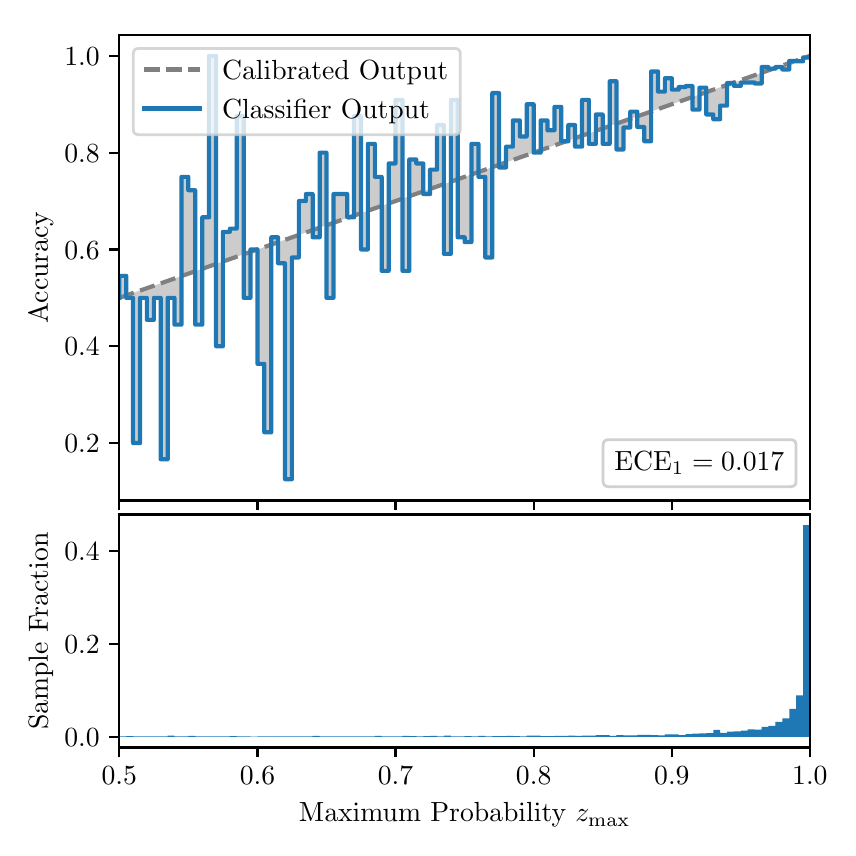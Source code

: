\begingroup%
\makeatletter%
\begin{pgfpicture}%
\pgfpathrectangle{\pgfpointorigin}{\pgfqpoint{4.0in}{4.0in}}%
\pgfusepath{use as bounding box, clip}%
\begin{pgfscope}%
\pgfsetbuttcap%
\pgfsetmiterjoin%
\definecolor{currentfill}{rgb}{1.0,1.0,1.0}%
\pgfsetfillcolor{currentfill}%
\pgfsetlinewidth{0.0pt}%
\definecolor{currentstroke}{rgb}{1.0,1.0,1.0}%
\pgfsetstrokecolor{currentstroke}%
\pgfsetdash{}{0pt}%
\pgfpathmoveto{\pgfqpoint{0.0in}{0.0in}}%
\pgfpathlineto{\pgfqpoint{4.0in}{0.0in}}%
\pgfpathlineto{\pgfqpoint{4.0in}{4.0in}}%
\pgfpathlineto{\pgfqpoint{0.0in}{4.0in}}%
\pgfpathclose%
\pgfusepath{fill}%
\end{pgfscope}%
\begin{pgfscope}%
\pgfsetbuttcap%
\pgfsetmiterjoin%
\definecolor{currentfill}{rgb}{1.0,1.0,1.0}%
\pgfsetfillcolor{currentfill}%
\pgfsetlinewidth{0.0pt}%
\definecolor{currentstroke}{rgb}{0.0,0.0,0.0}%
\pgfsetstrokecolor{currentstroke}%
\pgfsetstrokeopacity{0.0}%
\pgfsetdash{}{0pt}%
\pgfpathmoveto{\pgfqpoint{0.458in}{1.636in}}%
\pgfpathlineto{\pgfqpoint{3.911in}{1.636in}}%
\pgfpathlineto{\pgfqpoint{3.911in}{3.965in}}%
\pgfpathlineto{\pgfqpoint{0.458in}{3.965in}}%
\pgfpathclose%
\pgfusepath{fill}%
\end{pgfscope}%
\begin{pgfscope}%
\pgfpathrectangle{\pgfqpoint{0.458in}{1.636in}}{\pgfqpoint{3.453in}{2.329in}}%
\pgfusepath{clip}%
\pgfsetbuttcap%
\pgfsetroundjoin%
\definecolor{currentfill}{rgb}{0.0,0.0,0.0}%
\pgfsetfillcolor{currentfill}%
\pgfsetfillopacity{0.2}%
\pgfsetlinewidth{0.0pt}%
\definecolor{currentstroke}{rgb}{0.0,0.0,0.0}%
\pgfsetstrokecolor{currentstroke}%
\pgfsetdash{}{0pt}%
\pgfpathmoveto{\pgfqpoint{0.462in}{2.759in}}%
\pgfpathlineto{\pgfqpoint{0.462in}{2.65in}}%
\pgfpathlineto{\pgfqpoint{0.465in}{2.651in}}%
\pgfpathlineto{\pgfqpoint{0.469in}{2.653in}}%
\pgfpathlineto{\pgfqpoint{0.472in}{2.654in}}%
\pgfpathlineto{\pgfqpoint{0.475in}{2.655in}}%
\pgfpathlineto{\pgfqpoint{0.479in}{2.656in}}%
\pgfpathlineto{\pgfqpoint{0.482in}{2.658in}}%
\pgfpathlineto{\pgfqpoint{0.486in}{2.659in}}%
\pgfpathlineto{\pgfqpoint{0.489in}{2.66in}}%
\pgfpathlineto{\pgfqpoint{0.493in}{2.661in}}%
\pgfpathlineto{\pgfqpoint{0.496in}{2.662in}}%
\pgfpathlineto{\pgfqpoint{0.5in}{2.664in}}%
\pgfpathlineto{\pgfqpoint{0.503in}{2.665in}}%
\pgfpathlineto{\pgfqpoint{0.507in}{2.666in}}%
\pgfpathlineto{\pgfqpoint{0.51in}{2.667in}}%
\pgfpathlineto{\pgfqpoint{0.513in}{2.668in}}%
\pgfpathlineto{\pgfqpoint{0.517in}{2.67in}}%
\pgfpathlineto{\pgfqpoint{0.52in}{2.671in}}%
\pgfpathlineto{\pgfqpoint{0.524in}{2.672in}}%
\pgfpathlineto{\pgfqpoint{0.527in}{2.673in}}%
\pgfpathlineto{\pgfqpoint{0.531in}{2.675in}}%
\pgfpathlineto{\pgfqpoint{0.534in}{2.676in}}%
\pgfpathlineto{\pgfqpoint{0.538in}{2.677in}}%
\pgfpathlineto{\pgfqpoint{0.541in}{2.678in}}%
\pgfpathlineto{\pgfqpoint{0.545in}{2.679in}}%
\pgfpathlineto{\pgfqpoint{0.548in}{2.681in}}%
\pgfpathlineto{\pgfqpoint{0.551in}{2.682in}}%
\pgfpathlineto{\pgfqpoint{0.555in}{2.683in}}%
\pgfpathlineto{\pgfqpoint{0.558in}{2.684in}}%
\pgfpathlineto{\pgfqpoint{0.562in}{2.685in}}%
\pgfpathlineto{\pgfqpoint{0.565in}{2.687in}}%
\pgfpathlineto{\pgfqpoint{0.569in}{2.688in}}%
\pgfpathlineto{\pgfqpoint{0.572in}{2.689in}}%
\pgfpathlineto{\pgfqpoint{0.576in}{2.69in}}%
\pgfpathlineto{\pgfqpoint{0.579in}{2.691in}}%
\pgfpathlineto{\pgfqpoint{0.583in}{2.693in}}%
\pgfpathlineto{\pgfqpoint{0.586in}{2.694in}}%
\pgfpathlineto{\pgfqpoint{0.59in}{2.695in}}%
\pgfpathlineto{\pgfqpoint{0.593in}{2.696in}}%
\pgfpathlineto{\pgfqpoint{0.596in}{2.698in}}%
\pgfpathlineto{\pgfqpoint{0.6in}{2.699in}}%
\pgfpathlineto{\pgfqpoint{0.603in}{2.7in}}%
\pgfpathlineto{\pgfqpoint{0.607in}{2.701in}}%
\pgfpathlineto{\pgfqpoint{0.61in}{2.702in}}%
\pgfpathlineto{\pgfqpoint{0.614in}{2.704in}}%
\pgfpathlineto{\pgfqpoint{0.617in}{2.705in}}%
\pgfpathlineto{\pgfqpoint{0.621in}{2.706in}}%
\pgfpathlineto{\pgfqpoint{0.624in}{2.707in}}%
\pgfpathlineto{\pgfqpoint{0.628in}{2.708in}}%
\pgfpathlineto{\pgfqpoint{0.631in}{2.71in}}%
\pgfpathlineto{\pgfqpoint{0.634in}{2.711in}}%
\pgfpathlineto{\pgfqpoint{0.638in}{2.712in}}%
\pgfpathlineto{\pgfqpoint{0.641in}{2.713in}}%
\pgfpathlineto{\pgfqpoint{0.645in}{2.714in}}%
\pgfpathlineto{\pgfqpoint{0.648in}{2.716in}}%
\pgfpathlineto{\pgfqpoint{0.652in}{2.717in}}%
\pgfpathlineto{\pgfqpoint{0.655in}{2.718in}}%
\pgfpathlineto{\pgfqpoint{0.659in}{2.719in}}%
\pgfpathlineto{\pgfqpoint{0.662in}{2.721in}}%
\pgfpathlineto{\pgfqpoint{0.666in}{2.722in}}%
\pgfpathlineto{\pgfqpoint{0.669in}{2.723in}}%
\pgfpathlineto{\pgfqpoint{0.672in}{2.724in}}%
\pgfpathlineto{\pgfqpoint{0.676in}{2.725in}}%
\pgfpathlineto{\pgfqpoint{0.679in}{2.727in}}%
\pgfpathlineto{\pgfqpoint{0.683in}{2.728in}}%
\pgfpathlineto{\pgfqpoint{0.686in}{2.729in}}%
\pgfpathlineto{\pgfqpoint{0.69in}{2.73in}}%
\pgfpathlineto{\pgfqpoint{0.693in}{2.731in}}%
\pgfpathlineto{\pgfqpoint{0.697in}{2.733in}}%
\pgfpathlineto{\pgfqpoint{0.7in}{2.734in}}%
\pgfpathlineto{\pgfqpoint{0.704in}{2.735in}}%
\pgfpathlineto{\pgfqpoint{0.707in}{2.736in}}%
\pgfpathlineto{\pgfqpoint{0.71in}{2.737in}}%
\pgfpathlineto{\pgfqpoint{0.714in}{2.739in}}%
\pgfpathlineto{\pgfqpoint{0.717in}{2.74in}}%
\pgfpathlineto{\pgfqpoint{0.721in}{2.741in}}%
\pgfpathlineto{\pgfqpoint{0.724in}{2.742in}}%
\pgfpathlineto{\pgfqpoint{0.728in}{2.744in}}%
\pgfpathlineto{\pgfqpoint{0.731in}{2.745in}}%
\pgfpathlineto{\pgfqpoint{0.735in}{2.746in}}%
\pgfpathlineto{\pgfqpoint{0.738in}{2.747in}}%
\pgfpathlineto{\pgfqpoint{0.742in}{2.748in}}%
\pgfpathlineto{\pgfqpoint{0.745in}{2.75in}}%
\pgfpathlineto{\pgfqpoint{0.749in}{2.751in}}%
\pgfpathlineto{\pgfqpoint{0.752in}{2.752in}}%
\pgfpathlineto{\pgfqpoint{0.755in}{2.753in}}%
\pgfpathlineto{\pgfqpoint{0.759in}{2.754in}}%
\pgfpathlineto{\pgfqpoint{0.762in}{2.756in}}%
\pgfpathlineto{\pgfqpoint{0.766in}{2.757in}}%
\pgfpathlineto{\pgfqpoint{0.769in}{2.758in}}%
\pgfpathlineto{\pgfqpoint{0.773in}{2.759in}}%
\pgfpathlineto{\pgfqpoint{0.776in}{2.761in}}%
\pgfpathlineto{\pgfqpoint{0.78in}{2.762in}}%
\pgfpathlineto{\pgfqpoint{0.783in}{2.763in}}%
\pgfpathlineto{\pgfqpoint{0.787in}{2.764in}}%
\pgfpathlineto{\pgfqpoint{0.79in}{2.765in}}%
\pgfpathlineto{\pgfqpoint{0.793in}{2.767in}}%
\pgfpathlineto{\pgfqpoint{0.797in}{2.768in}}%
\pgfpathlineto{\pgfqpoint{0.8in}{2.769in}}%
\pgfpathlineto{\pgfqpoint{0.804in}{2.77in}}%
\pgfpathlineto{\pgfqpoint{0.807in}{2.771in}}%
\pgfpathlineto{\pgfqpoint{0.811in}{2.773in}}%
\pgfpathlineto{\pgfqpoint{0.814in}{2.774in}}%
\pgfpathlineto{\pgfqpoint{0.818in}{2.775in}}%
\pgfpathlineto{\pgfqpoint{0.821in}{2.776in}}%
\pgfpathlineto{\pgfqpoint{0.825in}{2.777in}}%
\pgfpathlineto{\pgfqpoint{0.828in}{2.779in}}%
\pgfpathlineto{\pgfqpoint{0.831in}{2.78in}}%
\pgfpathlineto{\pgfqpoint{0.835in}{2.781in}}%
\pgfpathlineto{\pgfqpoint{0.838in}{2.782in}}%
\pgfpathlineto{\pgfqpoint{0.842in}{2.784in}}%
\pgfpathlineto{\pgfqpoint{0.845in}{2.785in}}%
\pgfpathlineto{\pgfqpoint{0.849in}{2.786in}}%
\pgfpathlineto{\pgfqpoint{0.852in}{2.787in}}%
\pgfpathlineto{\pgfqpoint{0.856in}{2.788in}}%
\pgfpathlineto{\pgfqpoint{0.859in}{2.79in}}%
\pgfpathlineto{\pgfqpoint{0.863in}{2.791in}}%
\pgfpathlineto{\pgfqpoint{0.866in}{2.792in}}%
\pgfpathlineto{\pgfqpoint{0.869in}{2.793in}}%
\pgfpathlineto{\pgfqpoint{0.873in}{2.794in}}%
\pgfpathlineto{\pgfqpoint{0.876in}{2.796in}}%
\pgfpathlineto{\pgfqpoint{0.88in}{2.797in}}%
\pgfpathlineto{\pgfqpoint{0.883in}{2.798in}}%
\pgfpathlineto{\pgfqpoint{0.887in}{2.799in}}%
\pgfpathlineto{\pgfqpoint{0.89in}{2.8in}}%
\pgfpathlineto{\pgfqpoint{0.894in}{2.802in}}%
\pgfpathlineto{\pgfqpoint{0.897in}{2.803in}}%
\pgfpathlineto{\pgfqpoint{0.901in}{2.804in}}%
\pgfpathlineto{\pgfqpoint{0.904in}{2.805in}}%
\pgfpathlineto{\pgfqpoint{0.908in}{2.807in}}%
\pgfpathlineto{\pgfqpoint{0.911in}{2.808in}}%
\pgfpathlineto{\pgfqpoint{0.914in}{2.809in}}%
\pgfpathlineto{\pgfqpoint{0.918in}{2.81in}}%
\pgfpathlineto{\pgfqpoint{0.921in}{2.811in}}%
\pgfpathlineto{\pgfqpoint{0.925in}{2.813in}}%
\pgfpathlineto{\pgfqpoint{0.928in}{2.814in}}%
\pgfpathlineto{\pgfqpoint{0.932in}{2.815in}}%
\pgfpathlineto{\pgfqpoint{0.935in}{2.816in}}%
\pgfpathlineto{\pgfqpoint{0.939in}{2.817in}}%
\pgfpathlineto{\pgfqpoint{0.942in}{2.819in}}%
\pgfpathlineto{\pgfqpoint{0.946in}{2.82in}}%
\pgfpathlineto{\pgfqpoint{0.949in}{2.821in}}%
\pgfpathlineto{\pgfqpoint{0.952in}{2.822in}}%
\pgfpathlineto{\pgfqpoint{0.956in}{2.823in}}%
\pgfpathlineto{\pgfqpoint{0.959in}{2.825in}}%
\pgfpathlineto{\pgfqpoint{0.963in}{2.826in}}%
\pgfpathlineto{\pgfqpoint{0.966in}{2.827in}}%
\pgfpathlineto{\pgfqpoint{0.97in}{2.828in}}%
\pgfpathlineto{\pgfqpoint{0.973in}{2.83in}}%
\pgfpathlineto{\pgfqpoint{0.977in}{2.831in}}%
\pgfpathlineto{\pgfqpoint{0.98in}{2.832in}}%
\pgfpathlineto{\pgfqpoint{0.984in}{2.833in}}%
\pgfpathlineto{\pgfqpoint{0.987in}{2.834in}}%
\pgfpathlineto{\pgfqpoint{0.99in}{2.836in}}%
\pgfpathlineto{\pgfqpoint{0.994in}{2.837in}}%
\pgfpathlineto{\pgfqpoint{0.997in}{2.838in}}%
\pgfpathlineto{\pgfqpoint{1.001in}{2.839in}}%
\pgfpathlineto{\pgfqpoint{1.004in}{2.84in}}%
\pgfpathlineto{\pgfqpoint{1.008in}{2.842in}}%
\pgfpathlineto{\pgfqpoint{1.011in}{2.843in}}%
\pgfpathlineto{\pgfqpoint{1.015in}{2.844in}}%
\pgfpathlineto{\pgfqpoint{1.018in}{2.845in}}%
\pgfpathlineto{\pgfqpoint{1.022in}{2.847in}}%
\pgfpathlineto{\pgfqpoint{1.025in}{2.848in}}%
\pgfpathlineto{\pgfqpoint{1.028in}{2.849in}}%
\pgfpathlineto{\pgfqpoint{1.032in}{2.85in}}%
\pgfpathlineto{\pgfqpoint{1.035in}{2.851in}}%
\pgfpathlineto{\pgfqpoint{1.039in}{2.853in}}%
\pgfpathlineto{\pgfqpoint{1.042in}{2.854in}}%
\pgfpathlineto{\pgfqpoint{1.046in}{2.855in}}%
\pgfpathlineto{\pgfqpoint{1.049in}{2.856in}}%
\pgfpathlineto{\pgfqpoint{1.053in}{2.857in}}%
\pgfpathlineto{\pgfqpoint{1.056in}{2.859in}}%
\pgfpathlineto{\pgfqpoint{1.06in}{2.86in}}%
\pgfpathlineto{\pgfqpoint{1.063in}{2.861in}}%
\pgfpathlineto{\pgfqpoint{1.067in}{2.862in}}%
\pgfpathlineto{\pgfqpoint{1.07in}{2.863in}}%
\pgfpathlineto{\pgfqpoint{1.073in}{2.865in}}%
\pgfpathlineto{\pgfqpoint{1.077in}{2.866in}}%
\pgfpathlineto{\pgfqpoint{1.08in}{2.867in}}%
\pgfpathlineto{\pgfqpoint{1.084in}{2.868in}}%
\pgfpathlineto{\pgfqpoint{1.087in}{2.87in}}%
\pgfpathlineto{\pgfqpoint{1.091in}{2.871in}}%
\pgfpathlineto{\pgfqpoint{1.094in}{2.872in}}%
\pgfpathlineto{\pgfqpoint{1.098in}{2.873in}}%
\pgfpathlineto{\pgfqpoint{1.101in}{2.874in}}%
\pgfpathlineto{\pgfqpoint{1.105in}{2.876in}}%
\pgfpathlineto{\pgfqpoint{1.108in}{2.877in}}%
\pgfpathlineto{\pgfqpoint{1.111in}{2.878in}}%
\pgfpathlineto{\pgfqpoint{1.115in}{2.879in}}%
\pgfpathlineto{\pgfqpoint{1.118in}{2.88in}}%
\pgfpathlineto{\pgfqpoint{1.122in}{2.882in}}%
\pgfpathlineto{\pgfqpoint{1.125in}{2.883in}}%
\pgfpathlineto{\pgfqpoint{1.129in}{2.884in}}%
\pgfpathlineto{\pgfqpoint{1.132in}{2.885in}}%
\pgfpathlineto{\pgfqpoint{1.136in}{2.886in}}%
\pgfpathlineto{\pgfqpoint{1.139in}{2.888in}}%
\pgfpathlineto{\pgfqpoint{1.143in}{2.889in}}%
\pgfpathlineto{\pgfqpoint{1.146in}{2.89in}}%
\pgfpathlineto{\pgfqpoint{1.149in}{2.891in}}%
\pgfpathlineto{\pgfqpoint{1.153in}{2.893in}}%
\pgfpathlineto{\pgfqpoint{1.156in}{2.894in}}%
\pgfpathlineto{\pgfqpoint{1.16in}{2.895in}}%
\pgfpathlineto{\pgfqpoint{1.163in}{2.896in}}%
\pgfpathlineto{\pgfqpoint{1.167in}{2.897in}}%
\pgfpathlineto{\pgfqpoint{1.17in}{2.899in}}%
\pgfpathlineto{\pgfqpoint{1.174in}{2.9in}}%
\pgfpathlineto{\pgfqpoint{1.177in}{2.901in}}%
\pgfpathlineto{\pgfqpoint{1.181in}{2.902in}}%
\pgfpathlineto{\pgfqpoint{1.184in}{2.903in}}%
\pgfpathlineto{\pgfqpoint{1.187in}{2.905in}}%
\pgfpathlineto{\pgfqpoint{1.191in}{2.906in}}%
\pgfpathlineto{\pgfqpoint{1.194in}{2.907in}}%
\pgfpathlineto{\pgfqpoint{1.198in}{2.908in}}%
\pgfpathlineto{\pgfqpoint{1.201in}{2.909in}}%
\pgfpathlineto{\pgfqpoint{1.205in}{2.911in}}%
\pgfpathlineto{\pgfqpoint{1.208in}{2.912in}}%
\pgfpathlineto{\pgfqpoint{1.212in}{2.913in}}%
\pgfpathlineto{\pgfqpoint{1.215in}{2.914in}}%
\pgfpathlineto{\pgfqpoint{1.219in}{2.916in}}%
\pgfpathlineto{\pgfqpoint{1.222in}{2.917in}}%
\pgfpathlineto{\pgfqpoint{1.226in}{2.918in}}%
\pgfpathlineto{\pgfqpoint{1.229in}{2.919in}}%
\pgfpathlineto{\pgfqpoint{1.232in}{2.92in}}%
\pgfpathlineto{\pgfqpoint{1.236in}{2.922in}}%
\pgfpathlineto{\pgfqpoint{1.239in}{2.923in}}%
\pgfpathlineto{\pgfqpoint{1.243in}{2.924in}}%
\pgfpathlineto{\pgfqpoint{1.246in}{2.925in}}%
\pgfpathlineto{\pgfqpoint{1.25in}{2.926in}}%
\pgfpathlineto{\pgfqpoint{1.253in}{2.928in}}%
\pgfpathlineto{\pgfqpoint{1.257in}{2.929in}}%
\pgfpathlineto{\pgfqpoint{1.26in}{2.93in}}%
\pgfpathlineto{\pgfqpoint{1.264in}{2.931in}}%
\pgfpathlineto{\pgfqpoint{1.267in}{2.933in}}%
\pgfpathlineto{\pgfqpoint{1.27in}{2.934in}}%
\pgfpathlineto{\pgfqpoint{1.274in}{2.935in}}%
\pgfpathlineto{\pgfqpoint{1.277in}{2.936in}}%
\pgfpathlineto{\pgfqpoint{1.281in}{2.937in}}%
\pgfpathlineto{\pgfqpoint{1.284in}{2.939in}}%
\pgfpathlineto{\pgfqpoint{1.288in}{2.94in}}%
\pgfpathlineto{\pgfqpoint{1.291in}{2.941in}}%
\pgfpathlineto{\pgfqpoint{1.295in}{2.942in}}%
\pgfpathlineto{\pgfqpoint{1.298in}{2.943in}}%
\pgfpathlineto{\pgfqpoint{1.302in}{2.945in}}%
\pgfpathlineto{\pgfqpoint{1.305in}{2.946in}}%
\pgfpathlineto{\pgfqpoint{1.308in}{2.947in}}%
\pgfpathlineto{\pgfqpoint{1.312in}{2.948in}}%
\pgfpathlineto{\pgfqpoint{1.315in}{2.949in}}%
\pgfpathlineto{\pgfqpoint{1.319in}{2.951in}}%
\pgfpathlineto{\pgfqpoint{1.322in}{2.952in}}%
\pgfpathlineto{\pgfqpoint{1.326in}{2.953in}}%
\pgfpathlineto{\pgfqpoint{1.329in}{2.954in}}%
\pgfpathlineto{\pgfqpoint{1.333in}{2.956in}}%
\pgfpathlineto{\pgfqpoint{1.336in}{2.957in}}%
\pgfpathlineto{\pgfqpoint{1.34in}{2.958in}}%
\pgfpathlineto{\pgfqpoint{1.343in}{2.959in}}%
\pgfpathlineto{\pgfqpoint{1.346in}{2.96in}}%
\pgfpathlineto{\pgfqpoint{1.35in}{2.962in}}%
\pgfpathlineto{\pgfqpoint{1.353in}{2.963in}}%
\pgfpathlineto{\pgfqpoint{1.357in}{2.964in}}%
\pgfpathlineto{\pgfqpoint{1.36in}{2.965in}}%
\pgfpathlineto{\pgfqpoint{1.364in}{2.966in}}%
\pgfpathlineto{\pgfqpoint{1.367in}{2.968in}}%
\pgfpathlineto{\pgfqpoint{1.371in}{2.969in}}%
\pgfpathlineto{\pgfqpoint{1.374in}{2.97in}}%
\pgfpathlineto{\pgfqpoint{1.378in}{2.971in}}%
\pgfpathlineto{\pgfqpoint{1.381in}{2.972in}}%
\pgfpathlineto{\pgfqpoint{1.385in}{2.974in}}%
\pgfpathlineto{\pgfqpoint{1.388in}{2.975in}}%
\pgfpathlineto{\pgfqpoint{1.391in}{2.976in}}%
\pgfpathlineto{\pgfqpoint{1.395in}{2.977in}}%
\pgfpathlineto{\pgfqpoint{1.398in}{2.979in}}%
\pgfpathlineto{\pgfqpoint{1.402in}{2.98in}}%
\pgfpathlineto{\pgfqpoint{1.405in}{2.981in}}%
\pgfpathlineto{\pgfqpoint{1.409in}{2.982in}}%
\pgfpathlineto{\pgfqpoint{1.412in}{2.983in}}%
\pgfpathlineto{\pgfqpoint{1.416in}{2.985in}}%
\pgfpathlineto{\pgfqpoint{1.419in}{2.986in}}%
\pgfpathlineto{\pgfqpoint{1.423in}{2.987in}}%
\pgfpathlineto{\pgfqpoint{1.426in}{2.988in}}%
\pgfpathlineto{\pgfqpoint{1.429in}{2.989in}}%
\pgfpathlineto{\pgfqpoint{1.433in}{2.991in}}%
\pgfpathlineto{\pgfqpoint{1.436in}{2.992in}}%
\pgfpathlineto{\pgfqpoint{1.44in}{2.993in}}%
\pgfpathlineto{\pgfqpoint{1.443in}{2.994in}}%
\pgfpathlineto{\pgfqpoint{1.447in}{2.995in}}%
\pgfpathlineto{\pgfqpoint{1.45in}{2.997in}}%
\pgfpathlineto{\pgfqpoint{1.454in}{2.998in}}%
\pgfpathlineto{\pgfqpoint{1.457in}{2.999in}}%
\pgfpathlineto{\pgfqpoint{1.461in}{3.0in}}%
\pgfpathlineto{\pgfqpoint{1.464in}{3.002in}}%
\pgfpathlineto{\pgfqpoint{1.467in}{3.003in}}%
\pgfpathlineto{\pgfqpoint{1.471in}{3.004in}}%
\pgfpathlineto{\pgfqpoint{1.474in}{3.005in}}%
\pgfpathlineto{\pgfqpoint{1.478in}{3.006in}}%
\pgfpathlineto{\pgfqpoint{1.481in}{3.008in}}%
\pgfpathlineto{\pgfqpoint{1.485in}{3.009in}}%
\pgfpathlineto{\pgfqpoint{1.488in}{3.01in}}%
\pgfpathlineto{\pgfqpoint{1.492in}{3.011in}}%
\pgfpathlineto{\pgfqpoint{1.495in}{3.012in}}%
\pgfpathlineto{\pgfqpoint{1.499in}{3.014in}}%
\pgfpathlineto{\pgfqpoint{1.502in}{3.015in}}%
\pgfpathlineto{\pgfqpoint{1.506in}{3.016in}}%
\pgfpathlineto{\pgfqpoint{1.509in}{3.017in}}%
\pgfpathlineto{\pgfqpoint{1.512in}{3.019in}}%
\pgfpathlineto{\pgfqpoint{1.516in}{3.02in}}%
\pgfpathlineto{\pgfqpoint{1.519in}{3.021in}}%
\pgfpathlineto{\pgfqpoint{1.523in}{3.022in}}%
\pgfpathlineto{\pgfqpoint{1.526in}{3.023in}}%
\pgfpathlineto{\pgfqpoint{1.53in}{3.025in}}%
\pgfpathlineto{\pgfqpoint{1.533in}{3.026in}}%
\pgfpathlineto{\pgfqpoint{1.537in}{3.027in}}%
\pgfpathlineto{\pgfqpoint{1.54in}{3.028in}}%
\pgfpathlineto{\pgfqpoint{1.544in}{3.029in}}%
\pgfpathlineto{\pgfqpoint{1.547in}{3.031in}}%
\pgfpathlineto{\pgfqpoint{1.55in}{3.032in}}%
\pgfpathlineto{\pgfqpoint{1.554in}{3.033in}}%
\pgfpathlineto{\pgfqpoint{1.557in}{3.034in}}%
\pgfpathlineto{\pgfqpoint{1.561in}{3.035in}}%
\pgfpathlineto{\pgfqpoint{1.564in}{3.037in}}%
\pgfpathlineto{\pgfqpoint{1.568in}{3.038in}}%
\pgfpathlineto{\pgfqpoint{1.571in}{3.039in}}%
\pgfpathlineto{\pgfqpoint{1.575in}{3.04in}}%
\pgfpathlineto{\pgfqpoint{1.578in}{3.042in}}%
\pgfpathlineto{\pgfqpoint{1.582in}{3.043in}}%
\pgfpathlineto{\pgfqpoint{1.585in}{3.044in}}%
\pgfpathlineto{\pgfqpoint{1.588in}{3.045in}}%
\pgfpathlineto{\pgfqpoint{1.592in}{3.046in}}%
\pgfpathlineto{\pgfqpoint{1.595in}{3.048in}}%
\pgfpathlineto{\pgfqpoint{1.599in}{3.049in}}%
\pgfpathlineto{\pgfqpoint{1.602in}{3.05in}}%
\pgfpathlineto{\pgfqpoint{1.606in}{3.051in}}%
\pgfpathlineto{\pgfqpoint{1.609in}{3.052in}}%
\pgfpathlineto{\pgfqpoint{1.613in}{3.054in}}%
\pgfpathlineto{\pgfqpoint{1.616in}{3.055in}}%
\pgfpathlineto{\pgfqpoint{1.62in}{3.056in}}%
\pgfpathlineto{\pgfqpoint{1.623in}{3.057in}}%
\pgfpathlineto{\pgfqpoint{1.626in}{3.058in}}%
\pgfpathlineto{\pgfqpoint{1.63in}{3.06in}}%
\pgfpathlineto{\pgfqpoint{1.633in}{3.061in}}%
\pgfpathlineto{\pgfqpoint{1.637in}{3.062in}}%
\pgfpathlineto{\pgfqpoint{1.64in}{3.063in}}%
\pgfpathlineto{\pgfqpoint{1.644in}{3.065in}}%
\pgfpathlineto{\pgfqpoint{1.647in}{3.066in}}%
\pgfpathlineto{\pgfqpoint{1.651in}{3.067in}}%
\pgfpathlineto{\pgfqpoint{1.654in}{3.068in}}%
\pgfpathlineto{\pgfqpoint{1.658in}{3.069in}}%
\pgfpathlineto{\pgfqpoint{1.661in}{3.071in}}%
\pgfpathlineto{\pgfqpoint{1.665in}{3.072in}}%
\pgfpathlineto{\pgfqpoint{1.668in}{3.073in}}%
\pgfpathlineto{\pgfqpoint{1.671in}{3.074in}}%
\pgfpathlineto{\pgfqpoint{1.675in}{3.075in}}%
\pgfpathlineto{\pgfqpoint{1.678in}{3.077in}}%
\pgfpathlineto{\pgfqpoint{1.682in}{3.078in}}%
\pgfpathlineto{\pgfqpoint{1.685in}{3.079in}}%
\pgfpathlineto{\pgfqpoint{1.689in}{3.08in}}%
\pgfpathlineto{\pgfqpoint{1.692in}{3.081in}}%
\pgfpathlineto{\pgfqpoint{1.696in}{3.083in}}%
\pgfpathlineto{\pgfqpoint{1.699in}{3.084in}}%
\pgfpathlineto{\pgfqpoint{1.703in}{3.085in}}%
\pgfpathlineto{\pgfqpoint{1.706in}{3.086in}}%
\pgfpathlineto{\pgfqpoint{1.709in}{3.088in}}%
\pgfpathlineto{\pgfqpoint{1.713in}{3.089in}}%
\pgfpathlineto{\pgfqpoint{1.716in}{3.09in}}%
\pgfpathlineto{\pgfqpoint{1.72in}{3.091in}}%
\pgfpathlineto{\pgfqpoint{1.723in}{3.092in}}%
\pgfpathlineto{\pgfqpoint{1.727in}{3.094in}}%
\pgfpathlineto{\pgfqpoint{1.73in}{3.095in}}%
\pgfpathlineto{\pgfqpoint{1.734in}{3.096in}}%
\pgfpathlineto{\pgfqpoint{1.737in}{3.097in}}%
\pgfpathlineto{\pgfqpoint{1.741in}{3.098in}}%
\pgfpathlineto{\pgfqpoint{1.744in}{3.1in}}%
\pgfpathlineto{\pgfqpoint{1.747in}{3.101in}}%
\pgfpathlineto{\pgfqpoint{1.751in}{3.102in}}%
\pgfpathlineto{\pgfqpoint{1.754in}{3.103in}}%
\pgfpathlineto{\pgfqpoint{1.758in}{3.105in}}%
\pgfpathlineto{\pgfqpoint{1.761in}{3.106in}}%
\pgfpathlineto{\pgfqpoint{1.765in}{3.107in}}%
\pgfpathlineto{\pgfqpoint{1.768in}{3.108in}}%
\pgfpathlineto{\pgfqpoint{1.772in}{3.109in}}%
\pgfpathlineto{\pgfqpoint{1.775in}{3.111in}}%
\pgfpathlineto{\pgfqpoint{1.779in}{3.112in}}%
\pgfpathlineto{\pgfqpoint{1.782in}{3.113in}}%
\pgfpathlineto{\pgfqpoint{1.785in}{3.114in}}%
\pgfpathlineto{\pgfqpoint{1.789in}{3.115in}}%
\pgfpathlineto{\pgfqpoint{1.792in}{3.117in}}%
\pgfpathlineto{\pgfqpoint{1.796in}{3.118in}}%
\pgfpathlineto{\pgfqpoint{1.799in}{3.119in}}%
\pgfpathlineto{\pgfqpoint{1.803in}{3.12in}}%
\pgfpathlineto{\pgfqpoint{1.806in}{3.121in}}%
\pgfpathlineto{\pgfqpoint{1.81in}{3.123in}}%
\pgfpathlineto{\pgfqpoint{1.813in}{3.124in}}%
\pgfpathlineto{\pgfqpoint{1.817in}{3.125in}}%
\pgfpathlineto{\pgfqpoint{1.82in}{3.126in}}%
\pgfpathlineto{\pgfqpoint{1.824in}{3.128in}}%
\pgfpathlineto{\pgfqpoint{1.827in}{3.129in}}%
\pgfpathlineto{\pgfqpoint{1.83in}{3.13in}}%
\pgfpathlineto{\pgfqpoint{1.834in}{3.131in}}%
\pgfpathlineto{\pgfqpoint{1.837in}{3.132in}}%
\pgfpathlineto{\pgfqpoint{1.841in}{3.134in}}%
\pgfpathlineto{\pgfqpoint{1.844in}{3.135in}}%
\pgfpathlineto{\pgfqpoint{1.848in}{3.136in}}%
\pgfpathlineto{\pgfqpoint{1.851in}{3.137in}}%
\pgfpathlineto{\pgfqpoint{1.855in}{3.138in}}%
\pgfpathlineto{\pgfqpoint{1.858in}{3.14in}}%
\pgfpathlineto{\pgfqpoint{1.862in}{3.141in}}%
\pgfpathlineto{\pgfqpoint{1.865in}{3.142in}}%
\pgfpathlineto{\pgfqpoint{1.868in}{3.143in}}%
\pgfpathlineto{\pgfqpoint{1.872in}{3.144in}}%
\pgfpathlineto{\pgfqpoint{1.875in}{3.146in}}%
\pgfpathlineto{\pgfqpoint{1.879in}{3.147in}}%
\pgfpathlineto{\pgfqpoint{1.882in}{3.148in}}%
\pgfpathlineto{\pgfqpoint{1.886in}{3.149in}}%
\pgfpathlineto{\pgfqpoint{1.889in}{3.151in}}%
\pgfpathlineto{\pgfqpoint{1.893in}{3.152in}}%
\pgfpathlineto{\pgfqpoint{1.896in}{3.153in}}%
\pgfpathlineto{\pgfqpoint{1.9in}{3.154in}}%
\pgfpathlineto{\pgfqpoint{1.903in}{3.155in}}%
\pgfpathlineto{\pgfqpoint{1.906in}{3.157in}}%
\pgfpathlineto{\pgfqpoint{1.91in}{3.158in}}%
\pgfpathlineto{\pgfqpoint{1.913in}{3.159in}}%
\pgfpathlineto{\pgfqpoint{1.917in}{3.16in}}%
\pgfpathlineto{\pgfqpoint{1.92in}{3.161in}}%
\pgfpathlineto{\pgfqpoint{1.924in}{3.163in}}%
\pgfpathlineto{\pgfqpoint{1.927in}{3.164in}}%
\pgfpathlineto{\pgfqpoint{1.931in}{3.165in}}%
\pgfpathlineto{\pgfqpoint{1.934in}{3.166in}}%
\pgfpathlineto{\pgfqpoint{1.938in}{3.167in}}%
\pgfpathlineto{\pgfqpoint{1.941in}{3.169in}}%
\pgfpathlineto{\pgfqpoint{1.944in}{3.17in}}%
\pgfpathlineto{\pgfqpoint{1.948in}{3.171in}}%
\pgfpathlineto{\pgfqpoint{1.951in}{3.172in}}%
\pgfpathlineto{\pgfqpoint{1.955in}{3.174in}}%
\pgfpathlineto{\pgfqpoint{1.958in}{3.175in}}%
\pgfpathlineto{\pgfqpoint{1.962in}{3.176in}}%
\pgfpathlineto{\pgfqpoint{1.965in}{3.177in}}%
\pgfpathlineto{\pgfqpoint{1.969in}{3.178in}}%
\pgfpathlineto{\pgfqpoint{1.972in}{3.18in}}%
\pgfpathlineto{\pgfqpoint{1.976in}{3.181in}}%
\pgfpathlineto{\pgfqpoint{1.979in}{3.182in}}%
\pgfpathlineto{\pgfqpoint{1.983in}{3.183in}}%
\pgfpathlineto{\pgfqpoint{1.986in}{3.184in}}%
\pgfpathlineto{\pgfqpoint{1.989in}{3.186in}}%
\pgfpathlineto{\pgfqpoint{1.993in}{3.187in}}%
\pgfpathlineto{\pgfqpoint{1.996in}{3.188in}}%
\pgfpathlineto{\pgfqpoint{2.0in}{3.189in}}%
\pgfpathlineto{\pgfqpoint{2.003in}{3.191in}}%
\pgfpathlineto{\pgfqpoint{2.007in}{3.192in}}%
\pgfpathlineto{\pgfqpoint{2.01in}{3.193in}}%
\pgfpathlineto{\pgfqpoint{2.014in}{3.194in}}%
\pgfpathlineto{\pgfqpoint{2.017in}{3.195in}}%
\pgfpathlineto{\pgfqpoint{2.021in}{3.197in}}%
\pgfpathlineto{\pgfqpoint{2.024in}{3.198in}}%
\pgfpathlineto{\pgfqpoint{2.027in}{3.199in}}%
\pgfpathlineto{\pgfqpoint{2.031in}{3.2in}}%
\pgfpathlineto{\pgfqpoint{2.034in}{3.201in}}%
\pgfpathlineto{\pgfqpoint{2.038in}{3.203in}}%
\pgfpathlineto{\pgfqpoint{2.041in}{3.204in}}%
\pgfpathlineto{\pgfqpoint{2.045in}{3.205in}}%
\pgfpathlineto{\pgfqpoint{2.048in}{3.206in}}%
\pgfpathlineto{\pgfqpoint{2.052in}{3.207in}}%
\pgfpathlineto{\pgfqpoint{2.055in}{3.209in}}%
\pgfpathlineto{\pgfqpoint{2.059in}{3.21in}}%
\pgfpathlineto{\pgfqpoint{2.062in}{3.211in}}%
\pgfpathlineto{\pgfqpoint{2.065in}{3.212in}}%
\pgfpathlineto{\pgfqpoint{2.069in}{3.214in}}%
\pgfpathlineto{\pgfqpoint{2.072in}{3.215in}}%
\pgfpathlineto{\pgfqpoint{2.076in}{3.216in}}%
\pgfpathlineto{\pgfqpoint{2.079in}{3.217in}}%
\pgfpathlineto{\pgfqpoint{2.083in}{3.218in}}%
\pgfpathlineto{\pgfqpoint{2.086in}{3.22in}}%
\pgfpathlineto{\pgfqpoint{2.09in}{3.221in}}%
\pgfpathlineto{\pgfqpoint{2.093in}{3.222in}}%
\pgfpathlineto{\pgfqpoint{2.097in}{3.223in}}%
\pgfpathlineto{\pgfqpoint{2.1in}{3.224in}}%
\pgfpathlineto{\pgfqpoint{2.103in}{3.226in}}%
\pgfpathlineto{\pgfqpoint{2.107in}{3.227in}}%
\pgfpathlineto{\pgfqpoint{2.11in}{3.228in}}%
\pgfpathlineto{\pgfqpoint{2.114in}{3.229in}}%
\pgfpathlineto{\pgfqpoint{2.117in}{3.23in}}%
\pgfpathlineto{\pgfqpoint{2.121in}{3.232in}}%
\pgfpathlineto{\pgfqpoint{2.124in}{3.233in}}%
\pgfpathlineto{\pgfqpoint{2.128in}{3.234in}}%
\pgfpathlineto{\pgfqpoint{2.131in}{3.235in}}%
\pgfpathlineto{\pgfqpoint{2.135in}{3.237in}}%
\pgfpathlineto{\pgfqpoint{2.138in}{3.238in}}%
\pgfpathlineto{\pgfqpoint{2.142in}{3.239in}}%
\pgfpathlineto{\pgfqpoint{2.145in}{3.24in}}%
\pgfpathlineto{\pgfqpoint{2.148in}{3.241in}}%
\pgfpathlineto{\pgfqpoint{2.152in}{3.243in}}%
\pgfpathlineto{\pgfqpoint{2.155in}{3.244in}}%
\pgfpathlineto{\pgfqpoint{2.159in}{3.245in}}%
\pgfpathlineto{\pgfqpoint{2.162in}{3.246in}}%
\pgfpathlineto{\pgfqpoint{2.166in}{3.247in}}%
\pgfpathlineto{\pgfqpoint{2.169in}{3.249in}}%
\pgfpathlineto{\pgfqpoint{2.173in}{3.25in}}%
\pgfpathlineto{\pgfqpoint{2.176in}{3.251in}}%
\pgfpathlineto{\pgfqpoint{2.18in}{3.252in}}%
\pgfpathlineto{\pgfqpoint{2.183in}{3.253in}}%
\pgfpathlineto{\pgfqpoint{2.186in}{3.255in}}%
\pgfpathlineto{\pgfqpoint{2.19in}{3.256in}}%
\pgfpathlineto{\pgfqpoint{2.193in}{3.257in}}%
\pgfpathlineto{\pgfqpoint{2.197in}{3.258in}}%
\pgfpathlineto{\pgfqpoint{2.2in}{3.26in}}%
\pgfpathlineto{\pgfqpoint{2.204in}{3.261in}}%
\pgfpathlineto{\pgfqpoint{2.207in}{3.262in}}%
\pgfpathlineto{\pgfqpoint{2.211in}{3.263in}}%
\pgfpathlineto{\pgfqpoint{2.214in}{3.264in}}%
\pgfpathlineto{\pgfqpoint{2.218in}{3.266in}}%
\pgfpathlineto{\pgfqpoint{2.221in}{3.267in}}%
\pgfpathlineto{\pgfqpoint{2.224in}{3.268in}}%
\pgfpathlineto{\pgfqpoint{2.228in}{3.269in}}%
\pgfpathlineto{\pgfqpoint{2.231in}{3.27in}}%
\pgfpathlineto{\pgfqpoint{2.235in}{3.272in}}%
\pgfpathlineto{\pgfqpoint{2.238in}{3.273in}}%
\pgfpathlineto{\pgfqpoint{2.242in}{3.274in}}%
\pgfpathlineto{\pgfqpoint{2.245in}{3.275in}}%
\pgfpathlineto{\pgfqpoint{2.249in}{3.277in}}%
\pgfpathlineto{\pgfqpoint{2.252in}{3.278in}}%
\pgfpathlineto{\pgfqpoint{2.256in}{3.279in}}%
\pgfpathlineto{\pgfqpoint{2.259in}{3.28in}}%
\pgfpathlineto{\pgfqpoint{2.262in}{3.281in}}%
\pgfpathlineto{\pgfqpoint{2.266in}{3.283in}}%
\pgfpathlineto{\pgfqpoint{2.269in}{3.284in}}%
\pgfpathlineto{\pgfqpoint{2.273in}{3.285in}}%
\pgfpathlineto{\pgfqpoint{2.276in}{3.286in}}%
\pgfpathlineto{\pgfqpoint{2.28in}{3.287in}}%
\pgfpathlineto{\pgfqpoint{2.283in}{3.289in}}%
\pgfpathlineto{\pgfqpoint{2.287in}{3.29in}}%
\pgfpathlineto{\pgfqpoint{2.29in}{3.291in}}%
\pgfpathlineto{\pgfqpoint{2.294in}{3.292in}}%
\pgfpathlineto{\pgfqpoint{2.297in}{3.293in}}%
\pgfpathlineto{\pgfqpoint{2.301in}{3.295in}}%
\pgfpathlineto{\pgfqpoint{2.304in}{3.296in}}%
\pgfpathlineto{\pgfqpoint{2.307in}{3.297in}}%
\pgfpathlineto{\pgfqpoint{2.311in}{3.298in}}%
\pgfpathlineto{\pgfqpoint{2.314in}{3.3in}}%
\pgfpathlineto{\pgfqpoint{2.318in}{3.301in}}%
\pgfpathlineto{\pgfqpoint{2.321in}{3.302in}}%
\pgfpathlineto{\pgfqpoint{2.325in}{3.303in}}%
\pgfpathlineto{\pgfqpoint{2.328in}{3.304in}}%
\pgfpathlineto{\pgfqpoint{2.332in}{3.306in}}%
\pgfpathlineto{\pgfqpoint{2.335in}{3.307in}}%
\pgfpathlineto{\pgfqpoint{2.339in}{3.308in}}%
\pgfpathlineto{\pgfqpoint{2.342in}{3.309in}}%
\pgfpathlineto{\pgfqpoint{2.345in}{3.31in}}%
\pgfpathlineto{\pgfqpoint{2.349in}{3.312in}}%
\pgfpathlineto{\pgfqpoint{2.352in}{3.313in}}%
\pgfpathlineto{\pgfqpoint{2.356in}{3.314in}}%
\pgfpathlineto{\pgfqpoint{2.359in}{3.315in}}%
\pgfpathlineto{\pgfqpoint{2.363in}{3.316in}}%
\pgfpathlineto{\pgfqpoint{2.366in}{3.318in}}%
\pgfpathlineto{\pgfqpoint{2.37in}{3.319in}}%
\pgfpathlineto{\pgfqpoint{2.373in}{3.32in}}%
\pgfpathlineto{\pgfqpoint{2.377in}{3.321in}}%
\pgfpathlineto{\pgfqpoint{2.38in}{3.323in}}%
\pgfpathlineto{\pgfqpoint{2.383in}{3.324in}}%
\pgfpathlineto{\pgfqpoint{2.387in}{3.325in}}%
\pgfpathlineto{\pgfqpoint{2.39in}{3.326in}}%
\pgfpathlineto{\pgfqpoint{2.394in}{3.327in}}%
\pgfpathlineto{\pgfqpoint{2.397in}{3.329in}}%
\pgfpathlineto{\pgfqpoint{2.401in}{3.33in}}%
\pgfpathlineto{\pgfqpoint{2.404in}{3.331in}}%
\pgfpathlineto{\pgfqpoint{2.408in}{3.332in}}%
\pgfpathlineto{\pgfqpoint{2.411in}{3.333in}}%
\pgfpathlineto{\pgfqpoint{2.415in}{3.335in}}%
\pgfpathlineto{\pgfqpoint{2.418in}{3.336in}}%
\pgfpathlineto{\pgfqpoint{2.421in}{3.337in}}%
\pgfpathlineto{\pgfqpoint{2.425in}{3.338in}}%
\pgfpathlineto{\pgfqpoint{2.428in}{3.339in}}%
\pgfpathlineto{\pgfqpoint{2.432in}{3.341in}}%
\pgfpathlineto{\pgfqpoint{2.435in}{3.342in}}%
\pgfpathlineto{\pgfqpoint{2.439in}{3.343in}}%
\pgfpathlineto{\pgfqpoint{2.442in}{3.344in}}%
\pgfpathlineto{\pgfqpoint{2.446in}{3.346in}}%
\pgfpathlineto{\pgfqpoint{2.449in}{3.347in}}%
\pgfpathlineto{\pgfqpoint{2.453in}{3.348in}}%
\pgfpathlineto{\pgfqpoint{2.456in}{3.349in}}%
\pgfpathlineto{\pgfqpoint{2.46in}{3.35in}}%
\pgfpathlineto{\pgfqpoint{2.463in}{3.352in}}%
\pgfpathlineto{\pgfqpoint{2.466in}{3.353in}}%
\pgfpathlineto{\pgfqpoint{2.47in}{3.354in}}%
\pgfpathlineto{\pgfqpoint{2.473in}{3.355in}}%
\pgfpathlineto{\pgfqpoint{2.477in}{3.356in}}%
\pgfpathlineto{\pgfqpoint{2.48in}{3.358in}}%
\pgfpathlineto{\pgfqpoint{2.484in}{3.359in}}%
\pgfpathlineto{\pgfqpoint{2.487in}{3.36in}}%
\pgfpathlineto{\pgfqpoint{2.491in}{3.361in}}%
\pgfpathlineto{\pgfqpoint{2.494in}{3.363in}}%
\pgfpathlineto{\pgfqpoint{2.498in}{3.364in}}%
\pgfpathlineto{\pgfqpoint{2.501in}{3.365in}}%
\pgfpathlineto{\pgfqpoint{2.504in}{3.366in}}%
\pgfpathlineto{\pgfqpoint{2.508in}{3.367in}}%
\pgfpathlineto{\pgfqpoint{2.511in}{3.369in}}%
\pgfpathlineto{\pgfqpoint{2.515in}{3.37in}}%
\pgfpathlineto{\pgfqpoint{2.518in}{3.371in}}%
\pgfpathlineto{\pgfqpoint{2.522in}{3.372in}}%
\pgfpathlineto{\pgfqpoint{2.525in}{3.373in}}%
\pgfpathlineto{\pgfqpoint{2.529in}{3.375in}}%
\pgfpathlineto{\pgfqpoint{2.532in}{3.376in}}%
\pgfpathlineto{\pgfqpoint{2.536in}{3.377in}}%
\pgfpathlineto{\pgfqpoint{2.539in}{3.378in}}%
\pgfpathlineto{\pgfqpoint{2.542in}{3.379in}}%
\pgfpathlineto{\pgfqpoint{2.546in}{3.381in}}%
\pgfpathlineto{\pgfqpoint{2.549in}{3.382in}}%
\pgfpathlineto{\pgfqpoint{2.553in}{3.383in}}%
\pgfpathlineto{\pgfqpoint{2.556in}{3.384in}}%
\pgfpathlineto{\pgfqpoint{2.56in}{3.386in}}%
\pgfpathlineto{\pgfqpoint{2.563in}{3.387in}}%
\pgfpathlineto{\pgfqpoint{2.567in}{3.388in}}%
\pgfpathlineto{\pgfqpoint{2.57in}{3.389in}}%
\pgfpathlineto{\pgfqpoint{2.574in}{3.39in}}%
\pgfpathlineto{\pgfqpoint{2.577in}{3.392in}}%
\pgfpathlineto{\pgfqpoint{2.58in}{3.393in}}%
\pgfpathlineto{\pgfqpoint{2.584in}{3.394in}}%
\pgfpathlineto{\pgfqpoint{2.587in}{3.395in}}%
\pgfpathlineto{\pgfqpoint{2.591in}{3.396in}}%
\pgfpathlineto{\pgfqpoint{2.594in}{3.398in}}%
\pgfpathlineto{\pgfqpoint{2.598in}{3.399in}}%
\pgfpathlineto{\pgfqpoint{2.601in}{3.4in}}%
\pgfpathlineto{\pgfqpoint{2.605in}{3.401in}}%
\pgfpathlineto{\pgfqpoint{2.608in}{3.402in}}%
\pgfpathlineto{\pgfqpoint{2.612in}{3.404in}}%
\pgfpathlineto{\pgfqpoint{2.615in}{3.405in}}%
\pgfpathlineto{\pgfqpoint{2.619in}{3.406in}}%
\pgfpathlineto{\pgfqpoint{2.622in}{3.407in}}%
\pgfpathlineto{\pgfqpoint{2.625in}{3.409in}}%
\pgfpathlineto{\pgfqpoint{2.629in}{3.41in}}%
\pgfpathlineto{\pgfqpoint{2.632in}{3.411in}}%
\pgfpathlineto{\pgfqpoint{2.636in}{3.412in}}%
\pgfpathlineto{\pgfqpoint{2.639in}{3.413in}}%
\pgfpathlineto{\pgfqpoint{2.643in}{3.415in}}%
\pgfpathlineto{\pgfqpoint{2.646in}{3.416in}}%
\pgfpathlineto{\pgfqpoint{2.65in}{3.417in}}%
\pgfpathlineto{\pgfqpoint{2.653in}{3.418in}}%
\pgfpathlineto{\pgfqpoint{2.657in}{3.419in}}%
\pgfpathlineto{\pgfqpoint{2.66in}{3.421in}}%
\pgfpathlineto{\pgfqpoint{2.663in}{3.422in}}%
\pgfpathlineto{\pgfqpoint{2.667in}{3.423in}}%
\pgfpathlineto{\pgfqpoint{2.67in}{3.424in}}%
\pgfpathlineto{\pgfqpoint{2.674in}{3.425in}}%
\pgfpathlineto{\pgfqpoint{2.677in}{3.427in}}%
\pgfpathlineto{\pgfqpoint{2.681in}{3.428in}}%
\pgfpathlineto{\pgfqpoint{2.684in}{3.429in}}%
\pgfpathlineto{\pgfqpoint{2.688in}{3.43in}}%
\pgfpathlineto{\pgfqpoint{2.691in}{3.432in}}%
\pgfpathlineto{\pgfqpoint{2.695in}{3.433in}}%
\pgfpathlineto{\pgfqpoint{2.698in}{3.434in}}%
\pgfpathlineto{\pgfqpoint{2.701in}{3.435in}}%
\pgfpathlineto{\pgfqpoint{2.705in}{3.436in}}%
\pgfpathlineto{\pgfqpoint{2.708in}{3.438in}}%
\pgfpathlineto{\pgfqpoint{2.712in}{3.439in}}%
\pgfpathlineto{\pgfqpoint{2.715in}{3.44in}}%
\pgfpathlineto{\pgfqpoint{2.719in}{3.441in}}%
\pgfpathlineto{\pgfqpoint{2.722in}{3.442in}}%
\pgfpathlineto{\pgfqpoint{2.726in}{3.444in}}%
\pgfpathlineto{\pgfqpoint{2.729in}{3.445in}}%
\pgfpathlineto{\pgfqpoint{2.733in}{3.446in}}%
\pgfpathlineto{\pgfqpoint{2.736in}{3.447in}}%
\pgfpathlineto{\pgfqpoint{2.739in}{3.449in}}%
\pgfpathlineto{\pgfqpoint{2.743in}{3.45in}}%
\pgfpathlineto{\pgfqpoint{2.746in}{3.451in}}%
\pgfpathlineto{\pgfqpoint{2.75in}{3.452in}}%
\pgfpathlineto{\pgfqpoint{2.753in}{3.453in}}%
\pgfpathlineto{\pgfqpoint{2.757in}{3.455in}}%
\pgfpathlineto{\pgfqpoint{2.76in}{3.456in}}%
\pgfpathlineto{\pgfqpoint{2.764in}{3.457in}}%
\pgfpathlineto{\pgfqpoint{2.767in}{3.458in}}%
\pgfpathlineto{\pgfqpoint{2.771in}{3.459in}}%
\pgfpathlineto{\pgfqpoint{2.774in}{3.461in}}%
\pgfpathlineto{\pgfqpoint{2.778in}{3.462in}}%
\pgfpathlineto{\pgfqpoint{2.781in}{3.463in}}%
\pgfpathlineto{\pgfqpoint{2.784in}{3.464in}}%
\pgfpathlineto{\pgfqpoint{2.788in}{3.465in}}%
\pgfpathlineto{\pgfqpoint{2.791in}{3.467in}}%
\pgfpathlineto{\pgfqpoint{2.795in}{3.468in}}%
\pgfpathlineto{\pgfqpoint{2.798in}{3.469in}}%
\pgfpathlineto{\pgfqpoint{2.802in}{3.47in}}%
\pgfpathlineto{\pgfqpoint{2.805in}{3.472in}}%
\pgfpathlineto{\pgfqpoint{2.809in}{3.473in}}%
\pgfpathlineto{\pgfqpoint{2.812in}{3.474in}}%
\pgfpathlineto{\pgfqpoint{2.816in}{3.475in}}%
\pgfpathlineto{\pgfqpoint{2.819in}{3.476in}}%
\pgfpathlineto{\pgfqpoint{2.822in}{3.478in}}%
\pgfpathlineto{\pgfqpoint{2.826in}{3.479in}}%
\pgfpathlineto{\pgfqpoint{2.829in}{3.48in}}%
\pgfpathlineto{\pgfqpoint{2.833in}{3.481in}}%
\pgfpathlineto{\pgfqpoint{2.836in}{3.482in}}%
\pgfpathlineto{\pgfqpoint{2.84in}{3.484in}}%
\pgfpathlineto{\pgfqpoint{2.843in}{3.485in}}%
\pgfpathlineto{\pgfqpoint{2.847in}{3.486in}}%
\pgfpathlineto{\pgfqpoint{2.85in}{3.487in}}%
\pgfpathlineto{\pgfqpoint{2.854in}{3.488in}}%
\pgfpathlineto{\pgfqpoint{2.857in}{3.49in}}%
\pgfpathlineto{\pgfqpoint{2.86in}{3.491in}}%
\pgfpathlineto{\pgfqpoint{2.864in}{3.492in}}%
\pgfpathlineto{\pgfqpoint{2.867in}{3.493in}}%
\pgfpathlineto{\pgfqpoint{2.871in}{3.495in}}%
\pgfpathlineto{\pgfqpoint{2.874in}{3.496in}}%
\pgfpathlineto{\pgfqpoint{2.878in}{3.497in}}%
\pgfpathlineto{\pgfqpoint{2.881in}{3.498in}}%
\pgfpathlineto{\pgfqpoint{2.885in}{3.499in}}%
\pgfpathlineto{\pgfqpoint{2.888in}{3.501in}}%
\pgfpathlineto{\pgfqpoint{2.892in}{3.502in}}%
\pgfpathlineto{\pgfqpoint{2.895in}{3.503in}}%
\pgfpathlineto{\pgfqpoint{2.898in}{3.504in}}%
\pgfpathlineto{\pgfqpoint{2.902in}{3.505in}}%
\pgfpathlineto{\pgfqpoint{2.905in}{3.507in}}%
\pgfpathlineto{\pgfqpoint{2.909in}{3.508in}}%
\pgfpathlineto{\pgfqpoint{2.912in}{3.509in}}%
\pgfpathlineto{\pgfqpoint{2.916in}{3.51in}}%
\pgfpathlineto{\pgfqpoint{2.919in}{3.511in}}%
\pgfpathlineto{\pgfqpoint{2.923in}{3.513in}}%
\pgfpathlineto{\pgfqpoint{2.926in}{3.514in}}%
\pgfpathlineto{\pgfqpoint{2.93in}{3.515in}}%
\pgfpathlineto{\pgfqpoint{2.933in}{3.516in}}%
\pgfpathlineto{\pgfqpoint{2.937in}{3.518in}}%
\pgfpathlineto{\pgfqpoint{2.94in}{3.519in}}%
\pgfpathlineto{\pgfqpoint{2.943in}{3.52in}}%
\pgfpathlineto{\pgfqpoint{2.947in}{3.521in}}%
\pgfpathlineto{\pgfqpoint{2.95in}{3.522in}}%
\pgfpathlineto{\pgfqpoint{2.954in}{3.524in}}%
\pgfpathlineto{\pgfqpoint{2.957in}{3.525in}}%
\pgfpathlineto{\pgfqpoint{2.961in}{3.526in}}%
\pgfpathlineto{\pgfqpoint{2.964in}{3.527in}}%
\pgfpathlineto{\pgfqpoint{2.968in}{3.528in}}%
\pgfpathlineto{\pgfqpoint{2.971in}{3.53in}}%
\pgfpathlineto{\pgfqpoint{2.975in}{3.531in}}%
\pgfpathlineto{\pgfqpoint{2.978in}{3.532in}}%
\pgfpathlineto{\pgfqpoint{2.981in}{3.533in}}%
\pgfpathlineto{\pgfqpoint{2.985in}{3.535in}}%
\pgfpathlineto{\pgfqpoint{2.988in}{3.536in}}%
\pgfpathlineto{\pgfqpoint{2.992in}{3.537in}}%
\pgfpathlineto{\pgfqpoint{2.995in}{3.538in}}%
\pgfpathlineto{\pgfqpoint{2.999in}{3.539in}}%
\pgfpathlineto{\pgfqpoint{3.002in}{3.541in}}%
\pgfpathlineto{\pgfqpoint{3.006in}{3.542in}}%
\pgfpathlineto{\pgfqpoint{3.009in}{3.543in}}%
\pgfpathlineto{\pgfqpoint{3.013in}{3.544in}}%
\pgfpathlineto{\pgfqpoint{3.016in}{3.545in}}%
\pgfpathlineto{\pgfqpoint{3.019in}{3.547in}}%
\pgfpathlineto{\pgfqpoint{3.023in}{3.548in}}%
\pgfpathlineto{\pgfqpoint{3.026in}{3.549in}}%
\pgfpathlineto{\pgfqpoint{3.03in}{3.55in}}%
\pgfpathlineto{\pgfqpoint{3.033in}{3.551in}}%
\pgfpathlineto{\pgfqpoint{3.037in}{3.553in}}%
\pgfpathlineto{\pgfqpoint{3.04in}{3.554in}}%
\pgfpathlineto{\pgfqpoint{3.044in}{3.555in}}%
\pgfpathlineto{\pgfqpoint{3.047in}{3.556in}}%
\pgfpathlineto{\pgfqpoint{3.051in}{3.558in}}%
\pgfpathlineto{\pgfqpoint{3.054in}{3.559in}}%
\pgfpathlineto{\pgfqpoint{3.057in}{3.56in}}%
\pgfpathlineto{\pgfqpoint{3.061in}{3.561in}}%
\pgfpathlineto{\pgfqpoint{3.064in}{3.562in}}%
\pgfpathlineto{\pgfqpoint{3.068in}{3.564in}}%
\pgfpathlineto{\pgfqpoint{3.071in}{3.565in}}%
\pgfpathlineto{\pgfqpoint{3.075in}{3.566in}}%
\pgfpathlineto{\pgfqpoint{3.078in}{3.567in}}%
\pgfpathlineto{\pgfqpoint{3.082in}{3.568in}}%
\pgfpathlineto{\pgfqpoint{3.085in}{3.57in}}%
\pgfpathlineto{\pgfqpoint{3.089in}{3.571in}}%
\pgfpathlineto{\pgfqpoint{3.092in}{3.572in}}%
\pgfpathlineto{\pgfqpoint{3.096in}{3.573in}}%
\pgfpathlineto{\pgfqpoint{3.099in}{3.574in}}%
\pgfpathlineto{\pgfqpoint{3.102in}{3.576in}}%
\pgfpathlineto{\pgfqpoint{3.106in}{3.577in}}%
\pgfpathlineto{\pgfqpoint{3.109in}{3.578in}}%
\pgfpathlineto{\pgfqpoint{3.113in}{3.579in}}%
\pgfpathlineto{\pgfqpoint{3.116in}{3.581in}}%
\pgfpathlineto{\pgfqpoint{3.12in}{3.582in}}%
\pgfpathlineto{\pgfqpoint{3.123in}{3.583in}}%
\pgfpathlineto{\pgfqpoint{3.127in}{3.584in}}%
\pgfpathlineto{\pgfqpoint{3.13in}{3.585in}}%
\pgfpathlineto{\pgfqpoint{3.134in}{3.587in}}%
\pgfpathlineto{\pgfqpoint{3.137in}{3.588in}}%
\pgfpathlineto{\pgfqpoint{3.14in}{3.589in}}%
\pgfpathlineto{\pgfqpoint{3.144in}{3.59in}}%
\pgfpathlineto{\pgfqpoint{3.147in}{3.591in}}%
\pgfpathlineto{\pgfqpoint{3.151in}{3.593in}}%
\pgfpathlineto{\pgfqpoint{3.154in}{3.594in}}%
\pgfpathlineto{\pgfqpoint{3.158in}{3.595in}}%
\pgfpathlineto{\pgfqpoint{3.161in}{3.596in}}%
\pgfpathlineto{\pgfqpoint{3.165in}{3.597in}}%
\pgfpathlineto{\pgfqpoint{3.168in}{3.599in}}%
\pgfpathlineto{\pgfqpoint{3.172in}{3.6in}}%
\pgfpathlineto{\pgfqpoint{3.175in}{3.601in}}%
\pgfpathlineto{\pgfqpoint{3.178in}{3.602in}}%
\pgfpathlineto{\pgfqpoint{3.182in}{3.604in}}%
\pgfpathlineto{\pgfqpoint{3.185in}{3.605in}}%
\pgfpathlineto{\pgfqpoint{3.189in}{3.606in}}%
\pgfpathlineto{\pgfqpoint{3.192in}{3.607in}}%
\pgfpathlineto{\pgfqpoint{3.196in}{3.608in}}%
\pgfpathlineto{\pgfqpoint{3.199in}{3.61in}}%
\pgfpathlineto{\pgfqpoint{3.203in}{3.611in}}%
\pgfpathlineto{\pgfqpoint{3.206in}{3.612in}}%
\pgfpathlineto{\pgfqpoint{3.21in}{3.613in}}%
\pgfpathlineto{\pgfqpoint{3.213in}{3.614in}}%
\pgfpathlineto{\pgfqpoint{3.216in}{3.616in}}%
\pgfpathlineto{\pgfqpoint{3.22in}{3.617in}}%
\pgfpathlineto{\pgfqpoint{3.223in}{3.618in}}%
\pgfpathlineto{\pgfqpoint{3.227in}{3.619in}}%
\pgfpathlineto{\pgfqpoint{3.23in}{3.621in}}%
\pgfpathlineto{\pgfqpoint{3.234in}{3.622in}}%
\pgfpathlineto{\pgfqpoint{3.237in}{3.623in}}%
\pgfpathlineto{\pgfqpoint{3.241in}{3.624in}}%
\pgfpathlineto{\pgfqpoint{3.244in}{3.625in}}%
\pgfpathlineto{\pgfqpoint{3.248in}{3.627in}}%
\pgfpathlineto{\pgfqpoint{3.251in}{3.628in}}%
\pgfpathlineto{\pgfqpoint{3.255in}{3.629in}}%
\pgfpathlineto{\pgfqpoint{3.258in}{3.63in}}%
\pgfpathlineto{\pgfqpoint{3.261in}{3.631in}}%
\pgfpathlineto{\pgfqpoint{3.265in}{3.633in}}%
\pgfpathlineto{\pgfqpoint{3.268in}{3.634in}}%
\pgfpathlineto{\pgfqpoint{3.272in}{3.635in}}%
\pgfpathlineto{\pgfqpoint{3.275in}{3.636in}}%
\pgfpathlineto{\pgfqpoint{3.279in}{3.637in}}%
\pgfpathlineto{\pgfqpoint{3.282in}{3.639in}}%
\pgfpathlineto{\pgfqpoint{3.286in}{3.64in}}%
\pgfpathlineto{\pgfqpoint{3.289in}{3.641in}}%
\pgfpathlineto{\pgfqpoint{3.293in}{3.642in}}%
\pgfpathlineto{\pgfqpoint{3.296in}{3.644in}}%
\pgfpathlineto{\pgfqpoint{3.299in}{3.645in}}%
\pgfpathlineto{\pgfqpoint{3.303in}{3.646in}}%
\pgfpathlineto{\pgfqpoint{3.306in}{3.647in}}%
\pgfpathlineto{\pgfqpoint{3.31in}{3.648in}}%
\pgfpathlineto{\pgfqpoint{3.313in}{3.65in}}%
\pgfpathlineto{\pgfqpoint{3.317in}{3.651in}}%
\pgfpathlineto{\pgfqpoint{3.32in}{3.652in}}%
\pgfpathlineto{\pgfqpoint{3.324in}{3.653in}}%
\pgfpathlineto{\pgfqpoint{3.327in}{3.654in}}%
\pgfpathlineto{\pgfqpoint{3.331in}{3.656in}}%
\pgfpathlineto{\pgfqpoint{3.334in}{3.657in}}%
\pgfpathlineto{\pgfqpoint{3.337in}{3.658in}}%
\pgfpathlineto{\pgfqpoint{3.341in}{3.659in}}%
\pgfpathlineto{\pgfqpoint{3.344in}{3.66in}}%
\pgfpathlineto{\pgfqpoint{3.348in}{3.662in}}%
\pgfpathlineto{\pgfqpoint{3.351in}{3.663in}}%
\pgfpathlineto{\pgfqpoint{3.355in}{3.664in}}%
\pgfpathlineto{\pgfqpoint{3.358in}{3.665in}}%
\pgfpathlineto{\pgfqpoint{3.362in}{3.667in}}%
\pgfpathlineto{\pgfqpoint{3.365in}{3.668in}}%
\pgfpathlineto{\pgfqpoint{3.369in}{3.669in}}%
\pgfpathlineto{\pgfqpoint{3.372in}{3.67in}}%
\pgfpathlineto{\pgfqpoint{3.375in}{3.671in}}%
\pgfpathlineto{\pgfqpoint{3.379in}{3.673in}}%
\pgfpathlineto{\pgfqpoint{3.382in}{3.674in}}%
\pgfpathlineto{\pgfqpoint{3.386in}{3.675in}}%
\pgfpathlineto{\pgfqpoint{3.389in}{3.676in}}%
\pgfpathlineto{\pgfqpoint{3.393in}{3.677in}}%
\pgfpathlineto{\pgfqpoint{3.396in}{3.679in}}%
\pgfpathlineto{\pgfqpoint{3.4in}{3.68in}}%
\pgfpathlineto{\pgfqpoint{3.403in}{3.681in}}%
\pgfpathlineto{\pgfqpoint{3.407in}{3.682in}}%
\pgfpathlineto{\pgfqpoint{3.41in}{3.683in}}%
\pgfpathlineto{\pgfqpoint{3.414in}{3.685in}}%
\pgfpathlineto{\pgfqpoint{3.417in}{3.686in}}%
\pgfpathlineto{\pgfqpoint{3.42in}{3.687in}}%
\pgfpathlineto{\pgfqpoint{3.424in}{3.688in}}%
\pgfpathlineto{\pgfqpoint{3.427in}{3.69in}}%
\pgfpathlineto{\pgfqpoint{3.431in}{3.691in}}%
\pgfpathlineto{\pgfqpoint{3.434in}{3.692in}}%
\pgfpathlineto{\pgfqpoint{3.438in}{3.693in}}%
\pgfpathlineto{\pgfqpoint{3.441in}{3.694in}}%
\pgfpathlineto{\pgfqpoint{3.445in}{3.696in}}%
\pgfpathlineto{\pgfqpoint{3.448in}{3.697in}}%
\pgfpathlineto{\pgfqpoint{3.452in}{3.698in}}%
\pgfpathlineto{\pgfqpoint{3.455in}{3.699in}}%
\pgfpathlineto{\pgfqpoint{3.458in}{3.7in}}%
\pgfpathlineto{\pgfqpoint{3.462in}{3.702in}}%
\pgfpathlineto{\pgfqpoint{3.465in}{3.703in}}%
\pgfpathlineto{\pgfqpoint{3.469in}{3.704in}}%
\pgfpathlineto{\pgfqpoint{3.472in}{3.705in}}%
\pgfpathlineto{\pgfqpoint{3.476in}{3.707in}}%
\pgfpathlineto{\pgfqpoint{3.479in}{3.708in}}%
\pgfpathlineto{\pgfqpoint{3.483in}{3.709in}}%
\pgfpathlineto{\pgfqpoint{3.486in}{3.71in}}%
\pgfpathlineto{\pgfqpoint{3.49in}{3.711in}}%
\pgfpathlineto{\pgfqpoint{3.493in}{3.713in}}%
\pgfpathlineto{\pgfqpoint{3.496in}{3.714in}}%
\pgfpathlineto{\pgfqpoint{3.5in}{3.715in}}%
\pgfpathlineto{\pgfqpoint{3.503in}{3.716in}}%
\pgfpathlineto{\pgfqpoint{3.507in}{3.717in}}%
\pgfpathlineto{\pgfqpoint{3.51in}{3.719in}}%
\pgfpathlineto{\pgfqpoint{3.514in}{3.72in}}%
\pgfpathlineto{\pgfqpoint{3.517in}{3.721in}}%
\pgfpathlineto{\pgfqpoint{3.521in}{3.722in}}%
\pgfpathlineto{\pgfqpoint{3.524in}{3.723in}}%
\pgfpathlineto{\pgfqpoint{3.528in}{3.725in}}%
\pgfpathlineto{\pgfqpoint{3.531in}{3.726in}}%
\pgfpathlineto{\pgfqpoint{3.534in}{3.727in}}%
\pgfpathlineto{\pgfqpoint{3.538in}{3.728in}}%
\pgfpathlineto{\pgfqpoint{3.541in}{3.73in}}%
\pgfpathlineto{\pgfqpoint{3.545in}{3.731in}}%
\pgfpathlineto{\pgfqpoint{3.548in}{3.732in}}%
\pgfpathlineto{\pgfqpoint{3.552in}{3.733in}}%
\pgfpathlineto{\pgfqpoint{3.555in}{3.734in}}%
\pgfpathlineto{\pgfqpoint{3.559in}{3.736in}}%
\pgfpathlineto{\pgfqpoint{3.562in}{3.737in}}%
\pgfpathlineto{\pgfqpoint{3.566in}{3.738in}}%
\pgfpathlineto{\pgfqpoint{3.569in}{3.739in}}%
\pgfpathlineto{\pgfqpoint{3.573in}{3.74in}}%
\pgfpathlineto{\pgfqpoint{3.576in}{3.742in}}%
\pgfpathlineto{\pgfqpoint{3.579in}{3.743in}}%
\pgfpathlineto{\pgfqpoint{3.583in}{3.744in}}%
\pgfpathlineto{\pgfqpoint{3.586in}{3.745in}}%
\pgfpathlineto{\pgfqpoint{3.59in}{3.746in}}%
\pgfpathlineto{\pgfqpoint{3.593in}{3.748in}}%
\pgfpathlineto{\pgfqpoint{3.597in}{3.749in}}%
\pgfpathlineto{\pgfqpoint{3.6in}{3.75in}}%
\pgfpathlineto{\pgfqpoint{3.604in}{3.751in}}%
\pgfpathlineto{\pgfqpoint{3.607in}{3.753in}}%
\pgfpathlineto{\pgfqpoint{3.611in}{3.754in}}%
\pgfpathlineto{\pgfqpoint{3.614in}{3.755in}}%
\pgfpathlineto{\pgfqpoint{3.617in}{3.756in}}%
\pgfpathlineto{\pgfqpoint{3.621in}{3.757in}}%
\pgfpathlineto{\pgfqpoint{3.624in}{3.759in}}%
\pgfpathlineto{\pgfqpoint{3.628in}{3.76in}}%
\pgfpathlineto{\pgfqpoint{3.631in}{3.761in}}%
\pgfpathlineto{\pgfqpoint{3.635in}{3.762in}}%
\pgfpathlineto{\pgfqpoint{3.638in}{3.763in}}%
\pgfpathlineto{\pgfqpoint{3.642in}{3.765in}}%
\pgfpathlineto{\pgfqpoint{3.645in}{3.766in}}%
\pgfpathlineto{\pgfqpoint{3.649in}{3.767in}}%
\pgfpathlineto{\pgfqpoint{3.652in}{3.768in}}%
\pgfpathlineto{\pgfqpoint{3.655in}{3.769in}}%
\pgfpathlineto{\pgfqpoint{3.659in}{3.771in}}%
\pgfpathlineto{\pgfqpoint{3.662in}{3.772in}}%
\pgfpathlineto{\pgfqpoint{3.666in}{3.773in}}%
\pgfpathlineto{\pgfqpoint{3.669in}{3.774in}}%
\pgfpathlineto{\pgfqpoint{3.673in}{3.776in}}%
\pgfpathlineto{\pgfqpoint{3.676in}{3.777in}}%
\pgfpathlineto{\pgfqpoint{3.68in}{3.778in}}%
\pgfpathlineto{\pgfqpoint{3.683in}{3.779in}}%
\pgfpathlineto{\pgfqpoint{3.687in}{3.78in}}%
\pgfpathlineto{\pgfqpoint{3.69in}{3.782in}}%
\pgfpathlineto{\pgfqpoint{3.694in}{3.783in}}%
\pgfpathlineto{\pgfqpoint{3.697in}{3.784in}}%
\pgfpathlineto{\pgfqpoint{3.7in}{3.785in}}%
\pgfpathlineto{\pgfqpoint{3.704in}{3.786in}}%
\pgfpathlineto{\pgfqpoint{3.707in}{3.788in}}%
\pgfpathlineto{\pgfqpoint{3.711in}{3.789in}}%
\pgfpathlineto{\pgfqpoint{3.714in}{3.79in}}%
\pgfpathlineto{\pgfqpoint{3.718in}{3.791in}}%
\pgfpathlineto{\pgfqpoint{3.721in}{3.793in}}%
\pgfpathlineto{\pgfqpoint{3.725in}{3.794in}}%
\pgfpathlineto{\pgfqpoint{3.728in}{3.795in}}%
\pgfpathlineto{\pgfqpoint{3.732in}{3.796in}}%
\pgfpathlineto{\pgfqpoint{3.735in}{3.797in}}%
\pgfpathlineto{\pgfqpoint{3.738in}{3.799in}}%
\pgfpathlineto{\pgfqpoint{3.742in}{3.8in}}%
\pgfpathlineto{\pgfqpoint{3.745in}{3.801in}}%
\pgfpathlineto{\pgfqpoint{3.749in}{3.802in}}%
\pgfpathlineto{\pgfqpoint{3.752in}{3.803in}}%
\pgfpathlineto{\pgfqpoint{3.756in}{3.805in}}%
\pgfpathlineto{\pgfqpoint{3.759in}{3.806in}}%
\pgfpathlineto{\pgfqpoint{3.763in}{3.807in}}%
\pgfpathlineto{\pgfqpoint{3.766in}{3.808in}}%
\pgfpathlineto{\pgfqpoint{3.77in}{3.809in}}%
\pgfpathlineto{\pgfqpoint{3.773in}{3.811in}}%
\pgfpathlineto{\pgfqpoint{3.776in}{3.812in}}%
\pgfpathlineto{\pgfqpoint{3.78in}{3.813in}}%
\pgfpathlineto{\pgfqpoint{3.783in}{3.814in}}%
\pgfpathlineto{\pgfqpoint{3.787in}{3.816in}}%
\pgfpathlineto{\pgfqpoint{3.79in}{3.817in}}%
\pgfpathlineto{\pgfqpoint{3.794in}{3.818in}}%
\pgfpathlineto{\pgfqpoint{3.797in}{3.819in}}%
\pgfpathlineto{\pgfqpoint{3.801in}{3.82in}}%
\pgfpathlineto{\pgfqpoint{3.804in}{3.822in}}%
\pgfpathlineto{\pgfqpoint{3.808in}{3.823in}}%
\pgfpathlineto{\pgfqpoint{3.811in}{3.824in}}%
\pgfpathlineto{\pgfqpoint{3.814in}{3.825in}}%
\pgfpathlineto{\pgfqpoint{3.818in}{3.826in}}%
\pgfpathlineto{\pgfqpoint{3.821in}{3.828in}}%
\pgfpathlineto{\pgfqpoint{3.825in}{3.829in}}%
\pgfpathlineto{\pgfqpoint{3.828in}{3.83in}}%
\pgfpathlineto{\pgfqpoint{3.832in}{3.831in}}%
\pgfpathlineto{\pgfqpoint{3.835in}{3.832in}}%
\pgfpathlineto{\pgfqpoint{3.839in}{3.834in}}%
\pgfpathlineto{\pgfqpoint{3.842in}{3.835in}}%
\pgfpathlineto{\pgfqpoint{3.846in}{3.836in}}%
\pgfpathlineto{\pgfqpoint{3.849in}{3.837in}}%
\pgfpathlineto{\pgfqpoint{3.853in}{3.839in}}%
\pgfpathlineto{\pgfqpoint{3.856in}{3.84in}}%
\pgfpathlineto{\pgfqpoint{3.859in}{3.841in}}%
\pgfpathlineto{\pgfqpoint{3.863in}{3.842in}}%
\pgfpathlineto{\pgfqpoint{3.866in}{3.843in}}%
\pgfpathlineto{\pgfqpoint{3.87in}{3.845in}}%
\pgfpathlineto{\pgfqpoint{3.873in}{3.846in}}%
\pgfpathlineto{\pgfqpoint{3.877in}{3.847in}}%
\pgfpathlineto{\pgfqpoint{3.88in}{3.848in}}%
\pgfpathlineto{\pgfqpoint{3.884in}{3.849in}}%
\pgfpathlineto{\pgfqpoint{3.887in}{3.851in}}%
\pgfpathlineto{\pgfqpoint{3.891in}{3.852in}}%
\pgfpathlineto{\pgfqpoint{3.894in}{3.853in}}%
\pgfpathlineto{\pgfqpoint{3.897in}{3.854in}}%
\pgfpathlineto{\pgfqpoint{3.901in}{3.855in}}%
\pgfpathlineto{\pgfqpoint{3.904in}{3.857in}}%
\pgfpathlineto{\pgfqpoint{3.908in}{3.858in}}%
\pgfpathlineto{\pgfqpoint{3.908in}{3.851in}}%
\pgfpathlineto{\pgfqpoint{3.908in}{3.851in}}%
\pgfpathlineto{\pgfqpoint{3.904in}{3.851in}}%
\pgfpathlineto{\pgfqpoint{3.901in}{3.851in}}%
\pgfpathlineto{\pgfqpoint{3.897in}{3.851in}}%
\pgfpathlineto{\pgfqpoint{3.894in}{3.851in}}%
\pgfpathlineto{\pgfqpoint{3.891in}{3.851in}}%
\pgfpathlineto{\pgfqpoint{3.887in}{3.851in}}%
\pgfpathlineto{\pgfqpoint{3.884in}{3.851in}}%
\pgfpathlineto{\pgfqpoint{3.88in}{3.851in}}%
\pgfpathlineto{\pgfqpoint{3.877in}{3.832in}}%
\pgfpathlineto{\pgfqpoint{3.873in}{3.832in}}%
\pgfpathlineto{\pgfqpoint{3.87in}{3.832in}}%
\pgfpathlineto{\pgfqpoint{3.866in}{3.832in}}%
\pgfpathlineto{\pgfqpoint{3.863in}{3.832in}}%
\pgfpathlineto{\pgfqpoint{3.859in}{3.832in}}%
\pgfpathlineto{\pgfqpoint{3.856in}{3.832in}}%
\pgfpathlineto{\pgfqpoint{3.853in}{3.832in}}%
\pgfpathlineto{\pgfqpoint{3.849in}{3.832in}}%
\pgfpathlineto{\pgfqpoint{3.846in}{3.832in}}%
\pgfpathlineto{\pgfqpoint{3.842in}{3.834in}}%
\pgfpathlineto{\pgfqpoint{3.839in}{3.834in}}%
\pgfpathlineto{\pgfqpoint{3.835in}{3.834in}}%
\pgfpathlineto{\pgfqpoint{3.832in}{3.834in}}%
\pgfpathlineto{\pgfqpoint{3.828in}{3.834in}}%
\pgfpathlineto{\pgfqpoint{3.825in}{3.834in}}%
\pgfpathlineto{\pgfqpoint{3.821in}{3.834in}}%
\pgfpathlineto{\pgfqpoint{3.818in}{3.834in}}%
\pgfpathlineto{\pgfqpoint{3.814in}{3.834in}}%
\pgfpathlineto{\pgfqpoint{3.811in}{3.834in}}%
\pgfpathlineto{\pgfqpoint{3.808in}{3.791in}}%
\pgfpathlineto{\pgfqpoint{3.804in}{3.791in}}%
\pgfpathlineto{\pgfqpoint{3.801in}{3.791in}}%
\pgfpathlineto{\pgfqpoint{3.797in}{3.791in}}%
\pgfpathlineto{\pgfqpoint{3.794in}{3.791in}}%
\pgfpathlineto{\pgfqpoint{3.79in}{3.791in}}%
\pgfpathlineto{\pgfqpoint{3.787in}{3.791in}}%
\pgfpathlineto{\pgfqpoint{3.783in}{3.791in}}%
\pgfpathlineto{\pgfqpoint{3.78in}{3.791in}}%
\pgfpathlineto{\pgfqpoint{3.776in}{3.791in}}%
\pgfpathlineto{\pgfqpoint{3.773in}{3.803in}}%
\pgfpathlineto{\pgfqpoint{3.77in}{3.803in}}%
\pgfpathlineto{\pgfqpoint{3.766in}{3.803in}}%
\pgfpathlineto{\pgfqpoint{3.763in}{3.803in}}%
\pgfpathlineto{\pgfqpoint{3.759in}{3.803in}}%
\pgfpathlineto{\pgfqpoint{3.756in}{3.803in}}%
\pgfpathlineto{\pgfqpoint{3.752in}{3.803in}}%
\pgfpathlineto{\pgfqpoint{3.749in}{3.803in}}%
\pgfpathlineto{\pgfqpoint{3.745in}{3.803in}}%
\pgfpathlineto{\pgfqpoint{3.742in}{3.803in}}%
\pgfpathlineto{\pgfqpoint{3.738in}{3.795in}}%
\pgfpathlineto{\pgfqpoint{3.735in}{3.795in}}%
\pgfpathlineto{\pgfqpoint{3.732in}{3.795in}}%
\pgfpathlineto{\pgfqpoint{3.728in}{3.795in}}%
\pgfpathlineto{\pgfqpoint{3.725in}{3.795in}}%
\pgfpathlineto{\pgfqpoint{3.721in}{3.795in}}%
\pgfpathlineto{\pgfqpoint{3.718in}{3.795in}}%
\pgfpathlineto{\pgfqpoint{3.714in}{3.795in}}%
\pgfpathlineto{\pgfqpoint{3.711in}{3.795in}}%
\pgfpathlineto{\pgfqpoint{3.707in}{3.795in}}%
\pgfpathlineto{\pgfqpoint{3.704in}{3.803in}}%
\pgfpathlineto{\pgfqpoint{3.7in}{3.803in}}%
\pgfpathlineto{\pgfqpoint{3.697in}{3.803in}}%
\pgfpathlineto{\pgfqpoint{3.694in}{3.803in}}%
\pgfpathlineto{\pgfqpoint{3.69in}{3.803in}}%
\pgfpathlineto{\pgfqpoint{3.687in}{3.803in}}%
\pgfpathlineto{\pgfqpoint{3.683in}{3.803in}}%
\pgfpathlineto{\pgfqpoint{3.68in}{3.803in}}%
\pgfpathlineto{\pgfqpoint{3.676in}{3.803in}}%
\pgfpathlineto{\pgfqpoint{3.673in}{3.803in}}%
\pgfpathlineto{\pgfqpoint{3.669in}{3.721in}}%
\pgfpathlineto{\pgfqpoint{3.666in}{3.721in}}%
\pgfpathlineto{\pgfqpoint{3.662in}{3.721in}}%
\pgfpathlineto{\pgfqpoint{3.659in}{3.721in}}%
\pgfpathlineto{\pgfqpoint{3.655in}{3.721in}}%
\pgfpathlineto{\pgfqpoint{3.652in}{3.721in}}%
\pgfpathlineto{\pgfqpoint{3.649in}{3.721in}}%
\pgfpathlineto{\pgfqpoint{3.645in}{3.721in}}%
\pgfpathlineto{\pgfqpoint{3.642in}{3.721in}}%
\pgfpathlineto{\pgfqpoint{3.638in}{3.721in}}%
\pgfpathlineto{\pgfqpoint{3.635in}{3.726in}}%
\pgfpathlineto{\pgfqpoint{3.631in}{3.726in}}%
\pgfpathlineto{\pgfqpoint{3.628in}{3.726in}}%
\pgfpathlineto{\pgfqpoint{3.624in}{3.726in}}%
\pgfpathlineto{\pgfqpoint{3.621in}{3.726in}}%
\pgfpathlineto{\pgfqpoint{3.617in}{3.726in}}%
\pgfpathlineto{\pgfqpoint{3.614in}{3.726in}}%
\pgfpathlineto{\pgfqpoint{3.611in}{3.726in}}%
\pgfpathlineto{\pgfqpoint{3.607in}{3.726in}}%
\pgfpathlineto{\pgfqpoint{3.604in}{3.726in}}%
\pgfpathlineto{\pgfqpoint{3.6in}{3.725in}}%
\pgfpathlineto{\pgfqpoint{3.597in}{3.725in}}%
\pgfpathlineto{\pgfqpoint{3.593in}{3.725in}}%
\pgfpathlineto{\pgfqpoint{3.59in}{3.725in}}%
\pgfpathlineto{\pgfqpoint{3.586in}{3.725in}}%
\pgfpathlineto{\pgfqpoint{3.583in}{3.725in}}%
\pgfpathlineto{\pgfqpoint{3.579in}{3.725in}}%
\pgfpathlineto{\pgfqpoint{3.576in}{3.725in}}%
\pgfpathlineto{\pgfqpoint{3.573in}{3.725in}}%
\pgfpathlineto{\pgfqpoint{3.569in}{3.725in}}%
\pgfpathlineto{\pgfqpoint{3.566in}{3.709in}}%
\pgfpathlineto{\pgfqpoint{3.562in}{3.709in}}%
\pgfpathlineto{\pgfqpoint{3.559in}{3.709in}}%
\pgfpathlineto{\pgfqpoint{3.555in}{3.709in}}%
\pgfpathlineto{\pgfqpoint{3.552in}{3.709in}}%
\pgfpathlineto{\pgfqpoint{3.548in}{3.709in}}%
\pgfpathlineto{\pgfqpoint{3.545in}{3.709in}}%
\pgfpathlineto{\pgfqpoint{3.541in}{3.709in}}%
\pgfpathlineto{\pgfqpoint{3.538in}{3.709in}}%
\pgfpathlineto{\pgfqpoint{3.534in}{3.709in}}%
\pgfpathlineto{\pgfqpoint{3.531in}{3.723in}}%
\pgfpathlineto{\pgfqpoint{3.528in}{3.723in}}%
\pgfpathlineto{\pgfqpoint{3.524in}{3.723in}}%
\pgfpathlineto{\pgfqpoint{3.521in}{3.723in}}%
\pgfpathlineto{\pgfqpoint{3.517in}{3.723in}}%
\pgfpathlineto{\pgfqpoint{3.514in}{3.723in}}%
\pgfpathlineto{\pgfqpoint{3.51in}{3.723in}}%
\pgfpathlineto{\pgfqpoint{3.507in}{3.723in}}%
\pgfpathlineto{\pgfqpoint{3.503in}{3.723in}}%
\pgfpathlineto{\pgfqpoint{3.5in}{3.723in}}%
\pgfpathlineto{\pgfqpoint{3.496in}{3.61in}}%
\pgfpathlineto{\pgfqpoint{3.493in}{3.61in}}%
\pgfpathlineto{\pgfqpoint{3.49in}{3.61in}}%
\pgfpathlineto{\pgfqpoint{3.486in}{3.61in}}%
\pgfpathlineto{\pgfqpoint{3.483in}{3.61in}}%
\pgfpathlineto{\pgfqpoint{3.479in}{3.61in}}%
\pgfpathlineto{\pgfqpoint{3.476in}{3.61in}}%
\pgfpathlineto{\pgfqpoint{3.472in}{3.61in}}%
\pgfpathlineto{\pgfqpoint{3.469in}{3.61in}}%
\pgfpathlineto{\pgfqpoint{3.465in}{3.61in}}%
\pgfpathlineto{\pgfqpoint{3.462in}{3.542in}}%
\pgfpathlineto{\pgfqpoint{3.458in}{3.542in}}%
\pgfpathlineto{\pgfqpoint{3.455in}{3.542in}}%
\pgfpathlineto{\pgfqpoint{3.452in}{3.542in}}%
\pgfpathlineto{\pgfqpoint{3.448in}{3.542in}}%
\pgfpathlineto{\pgfqpoint{3.445in}{3.542in}}%
\pgfpathlineto{\pgfqpoint{3.441in}{3.542in}}%
\pgfpathlineto{\pgfqpoint{3.438in}{3.542in}}%
\pgfpathlineto{\pgfqpoint{3.434in}{3.542in}}%
\pgfpathlineto{\pgfqpoint{3.431in}{3.542in}}%
\pgfpathlineto{\pgfqpoint{3.427in}{3.566in}}%
\pgfpathlineto{\pgfqpoint{3.424in}{3.566in}}%
\pgfpathlineto{\pgfqpoint{3.42in}{3.566in}}%
\pgfpathlineto{\pgfqpoint{3.417in}{3.566in}}%
\pgfpathlineto{\pgfqpoint{3.414in}{3.566in}}%
\pgfpathlineto{\pgfqpoint{3.41in}{3.566in}}%
\pgfpathlineto{\pgfqpoint{3.407in}{3.566in}}%
\pgfpathlineto{\pgfqpoint{3.403in}{3.566in}}%
\pgfpathlineto{\pgfqpoint{3.4in}{3.566in}}%
\pgfpathlineto{\pgfqpoint{3.396in}{3.566in}}%
\pgfpathlineto{\pgfqpoint{3.393in}{3.7in}}%
\pgfpathlineto{\pgfqpoint{3.389in}{3.7in}}%
\pgfpathlineto{\pgfqpoint{3.386in}{3.7in}}%
\pgfpathlineto{\pgfqpoint{3.382in}{3.7in}}%
\pgfpathlineto{\pgfqpoint{3.379in}{3.7in}}%
\pgfpathlineto{\pgfqpoint{3.375in}{3.7in}}%
\pgfpathlineto{\pgfqpoint{3.372in}{3.7in}}%
\pgfpathlineto{\pgfqpoint{3.369in}{3.7in}}%
\pgfpathlineto{\pgfqpoint{3.365in}{3.7in}}%
\pgfpathlineto{\pgfqpoint{3.362in}{3.7in}}%
\pgfpathlineto{\pgfqpoint{3.358in}{3.59in}}%
\pgfpathlineto{\pgfqpoint{3.355in}{3.59in}}%
\pgfpathlineto{\pgfqpoint{3.351in}{3.59in}}%
\pgfpathlineto{\pgfqpoint{3.348in}{3.59in}}%
\pgfpathlineto{\pgfqpoint{3.344in}{3.59in}}%
\pgfpathlineto{\pgfqpoint{3.341in}{3.59in}}%
\pgfpathlineto{\pgfqpoint{3.337in}{3.59in}}%
\pgfpathlineto{\pgfqpoint{3.334in}{3.59in}}%
\pgfpathlineto{\pgfqpoint{3.331in}{3.59in}}%
\pgfpathlineto{\pgfqpoint{3.327in}{3.59in}}%
\pgfpathlineto{\pgfqpoint{3.324in}{3.708in}}%
\pgfpathlineto{\pgfqpoint{3.32in}{3.708in}}%
\pgfpathlineto{\pgfqpoint{3.317in}{3.708in}}%
\pgfpathlineto{\pgfqpoint{3.313in}{3.708in}}%
\pgfpathlineto{\pgfqpoint{3.31in}{3.708in}}%
\pgfpathlineto{\pgfqpoint{3.306in}{3.708in}}%
\pgfpathlineto{\pgfqpoint{3.303in}{3.708in}}%
\pgfpathlineto{\pgfqpoint{3.299in}{3.708in}}%
\pgfpathlineto{\pgfqpoint{3.296in}{3.708in}}%
\pgfpathlineto{\pgfqpoint{3.293in}{3.708in}}%
\pgfpathlineto{\pgfqpoint{3.289in}{3.703in}}%
\pgfpathlineto{\pgfqpoint{3.286in}{3.703in}}%
\pgfpathlineto{\pgfqpoint{3.282in}{3.703in}}%
\pgfpathlineto{\pgfqpoint{3.279in}{3.703in}}%
\pgfpathlineto{\pgfqpoint{3.275in}{3.703in}}%
\pgfpathlineto{\pgfqpoint{3.272in}{3.703in}}%
\pgfpathlineto{\pgfqpoint{3.268in}{3.703in}}%
\pgfpathlineto{\pgfqpoint{3.265in}{3.703in}}%
\pgfpathlineto{\pgfqpoint{3.261in}{3.703in}}%
\pgfpathlineto{\pgfqpoint{3.258in}{3.703in}}%
\pgfpathlineto{\pgfqpoint{3.255in}{3.69in}}%
\pgfpathlineto{\pgfqpoint{3.251in}{3.69in}}%
\pgfpathlineto{\pgfqpoint{3.248in}{3.69in}}%
\pgfpathlineto{\pgfqpoint{3.244in}{3.69in}}%
\pgfpathlineto{\pgfqpoint{3.241in}{3.69in}}%
\pgfpathlineto{\pgfqpoint{3.237in}{3.69in}}%
\pgfpathlineto{\pgfqpoint{3.234in}{3.69in}}%
\pgfpathlineto{\pgfqpoint{3.23in}{3.69in}}%
\pgfpathlineto{\pgfqpoint{3.227in}{3.69in}}%
\pgfpathlineto{\pgfqpoint{3.223in}{3.69in}}%
\pgfpathlineto{\pgfqpoint{3.22in}{3.747in}}%
\pgfpathlineto{\pgfqpoint{3.216in}{3.747in}}%
\pgfpathlineto{\pgfqpoint{3.213in}{3.747in}}%
\pgfpathlineto{\pgfqpoint{3.21in}{3.747in}}%
\pgfpathlineto{\pgfqpoint{3.206in}{3.747in}}%
\pgfpathlineto{\pgfqpoint{3.203in}{3.747in}}%
\pgfpathlineto{\pgfqpoint{3.199in}{3.747in}}%
\pgfpathlineto{\pgfqpoint{3.196in}{3.747in}}%
\pgfpathlineto{\pgfqpoint{3.192in}{3.747in}}%
\pgfpathlineto{\pgfqpoint{3.189in}{3.747in}}%
\pgfpathlineto{\pgfqpoint{3.185in}{3.68in}}%
\pgfpathlineto{\pgfqpoint{3.182in}{3.68in}}%
\pgfpathlineto{\pgfqpoint{3.178in}{3.68in}}%
\pgfpathlineto{\pgfqpoint{3.175in}{3.68in}}%
\pgfpathlineto{\pgfqpoint{3.172in}{3.68in}}%
\pgfpathlineto{\pgfqpoint{3.168in}{3.68in}}%
\pgfpathlineto{\pgfqpoint{3.165in}{3.68in}}%
\pgfpathlineto{\pgfqpoint{3.161in}{3.68in}}%
\pgfpathlineto{\pgfqpoint{3.158in}{3.68in}}%
\pgfpathlineto{\pgfqpoint{3.154in}{3.68in}}%
\pgfpathlineto{\pgfqpoint{3.151in}{3.781in}}%
\pgfpathlineto{\pgfqpoint{3.147in}{3.781in}}%
\pgfpathlineto{\pgfqpoint{3.144in}{3.781in}}%
\pgfpathlineto{\pgfqpoint{3.14in}{3.781in}}%
\pgfpathlineto{\pgfqpoint{3.137in}{3.781in}}%
\pgfpathlineto{\pgfqpoint{3.134in}{3.781in}}%
\pgfpathlineto{\pgfqpoint{3.13in}{3.781in}}%
\pgfpathlineto{\pgfqpoint{3.127in}{3.781in}}%
\pgfpathlineto{\pgfqpoint{3.123in}{3.781in}}%
\pgfpathlineto{\pgfqpoint{3.12in}{3.781in}}%
\pgfpathlineto{\pgfqpoint{3.116in}{3.432in}}%
\pgfpathlineto{\pgfqpoint{3.113in}{3.432in}}%
\pgfpathlineto{\pgfqpoint{3.109in}{3.432in}}%
\pgfpathlineto{\pgfqpoint{3.106in}{3.432in}}%
\pgfpathlineto{\pgfqpoint{3.102in}{3.432in}}%
\pgfpathlineto{\pgfqpoint{3.099in}{3.432in}}%
\pgfpathlineto{\pgfqpoint{3.096in}{3.432in}}%
\pgfpathlineto{\pgfqpoint{3.092in}{3.432in}}%
\pgfpathlineto{\pgfqpoint{3.089in}{3.432in}}%
\pgfpathlineto{\pgfqpoint{3.085in}{3.432in}}%
\pgfpathlineto{\pgfqpoint{3.082in}{3.503in}}%
\pgfpathlineto{\pgfqpoint{3.078in}{3.503in}}%
\pgfpathlineto{\pgfqpoint{3.075in}{3.503in}}%
\pgfpathlineto{\pgfqpoint{3.071in}{3.503in}}%
\pgfpathlineto{\pgfqpoint{3.068in}{3.503in}}%
\pgfpathlineto{\pgfqpoint{3.064in}{3.503in}}%
\pgfpathlineto{\pgfqpoint{3.061in}{3.503in}}%
\pgfpathlineto{\pgfqpoint{3.057in}{3.503in}}%
\pgfpathlineto{\pgfqpoint{3.054in}{3.503in}}%
\pgfpathlineto{\pgfqpoint{3.051in}{3.503in}}%
\pgfpathlineto{\pgfqpoint{3.047in}{3.58in}}%
\pgfpathlineto{\pgfqpoint{3.044in}{3.58in}}%
\pgfpathlineto{\pgfqpoint{3.04in}{3.58in}}%
\pgfpathlineto{\pgfqpoint{3.037in}{3.58in}}%
\pgfpathlineto{\pgfqpoint{3.033in}{3.58in}}%
\pgfpathlineto{\pgfqpoint{3.03in}{3.58in}}%
\pgfpathlineto{\pgfqpoint{3.026in}{3.58in}}%
\pgfpathlineto{\pgfqpoint{3.023in}{3.58in}}%
\pgfpathlineto{\pgfqpoint{3.019in}{3.58in}}%
\pgfpathlineto{\pgfqpoint{3.016in}{3.58in}}%
\pgfpathlineto{\pgfqpoint{3.013in}{3.501in}}%
\pgfpathlineto{\pgfqpoint{3.009in}{3.501in}}%
\pgfpathlineto{\pgfqpoint{3.006in}{3.501in}}%
\pgfpathlineto{\pgfqpoint{3.002in}{3.501in}}%
\pgfpathlineto{\pgfqpoint{2.999in}{3.501in}}%
\pgfpathlineto{\pgfqpoint{2.995in}{3.501in}}%
\pgfpathlineto{\pgfqpoint{2.992in}{3.501in}}%
\pgfpathlineto{\pgfqpoint{2.988in}{3.501in}}%
\pgfpathlineto{\pgfqpoint{2.985in}{3.501in}}%
\pgfpathlineto{\pgfqpoint{2.981in}{3.501in}}%
\pgfpathlineto{\pgfqpoint{2.978in}{3.391in}}%
\pgfpathlineto{\pgfqpoint{2.975in}{3.391in}}%
\pgfpathlineto{\pgfqpoint{2.971in}{3.391in}}%
\pgfpathlineto{\pgfqpoint{2.968in}{3.391in}}%
\pgfpathlineto{\pgfqpoint{2.964in}{3.391in}}%
\pgfpathlineto{\pgfqpoint{2.961in}{3.391in}}%
\pgfpathlineto{\pgfqpoint{2.957in}{3.391in}}%
\pgfpathlineto{\pgfqpoint{2.954in}{3.391in}}%
\pgfpathlineto{\pgfqpoint{2.95in}{3.391in}}%
\pgfpathlineto{\pgfqpoint{2.947in}{3.391in}}%
\pgfpathlineto{\pgfqpoint{2.943in}{3.732in}}%
\pgfpathlineto{\pgfqpoint{2.94in}{3.732in}}%
\pgfpathlineto{\pgfqpoint{2.937in}{3.732in}}%
\pgfpathlineto{\pgfqpoint{2.933in}{3.732in}}%
\pgfpathlineto{\pgfqpoint{2.93in}{3.732in}}%
\pgfpathlineto{\pgfqpoint{2.926in}{3.732in}}%
\pgfpathlineto{\pgfqpoint{2.923in}{3.732in}}%
\pgfpathlineto{\pgfqpoint{2.919in}{3.732in}}%
\pgfpathlineto{\pgfqpoint{2.916in}{3.732in}}%
\pgfpathlineto{\pgfqpoint{2.912in}{3.732in}}%
\pgfpathlineto{\pgfqpoint{2.909in}{3.419in}}%
\pgfpathlineto{\pgfqpoint{2.905in}{3.419in}}%
\pgfpathlineto{\pgfqpoint{2.902in}{3.419in}}%
\pgfpathlineto{\pgfqpoint{2.898in}{3.419in}}%
\pgfpathlineto{\pgfqpoint{2.895in}{3.419in}}%
\pgfpathlineto{\pgfqpoint{2.892in}{3.419in}}%
\pgfpathlineto{\pgfqpoint{2.888in}{3.419in}}%
\pgfpathlineto{\pgfqpoint{2.885in}{3.419in}}%
\pgfpathlineto{\pgfqpoint{2.881in}{3.419in}}%
\pgfpathlineto{\pgfqpoint{2.878in}{3.419in}}%
\pgfpathlineto{\pgfqpoint{2.874in}{3.566in}}%
\pgfpathlineto{\pgfqpoint{2.871in}{3.566in}}%
\pgfpathlineto{\pgfqpoint{2.867in}{3.566in}}%
\pgfpathlineto{\pgfqpoint{2.864in}{3.566in}}%
\pgfpathlineto{\pgfqpoint{2.86in}{3.566in}}%
\pgfpathlineto{\pgfqpoint{2.857in}{3.566in}}%
\pgfpathlineto{\pgfqpoint{2.854in}{3.566in}}%
\pgfpathlineto{\pgfqpoint{2.85in}{3.566in}}%
\pgfpathlineto{\pgfqpoint{2.847in}{3.566in}}%
\pgfpathlineto{\pgfqpoint{2.843in}{3.566in}}%
\pgfpathlineto{\pgfqpoint{2.84in}{3.419in}}%
\pgfpathlineto{\pgfqpoint{2.836in}{3.419in}}%
\pgfpathlineto{\pgfqpoint{2.833in}{3.419in}}%
\pgfpathlineto{\pgfqpoint{2.829in}{3.419in}}%
\pgfpathlineto{\pgfqpoint{2.826in}{3.419in}}%
\pgfpathlineto{\pgfqpoint{2.822in}{3.419in}}%
\pgfpathlineto{\pgfqpoint{2.819in}{3.419in}}%
\pgfpathlineto{\pgfqpoint{2.816in}{3.419in}}%
\pgfpathlineto{\pgfqpoint{2.812in}{3.419in}}%
\pgfpathlineto{\pgfqpoint{2.809in}{3.419in}}%
\pgfpathlineto{\pgfqpoint{2.805in}{3.639in}}%
\pgfpathlineto{\pgfqpoint{2.802in}{3.639in}}%
\pgfpathlineto{\pgfqpoint{2.798in}{3.639in}}%
\pgfpathlineto{\pgfqpoint{2.795in}{3.639in}}%
\pgfpathlineto{\pgfqpoint{2.791in}{3.639in}}%
\pgfpathlineto{\pgfqpoint{2.788in}{3.639in}}%
\pgfpathlineto{\pgfqpoint{2.784in}{3.639in}}%
\pgfpathlineto{\pgfqpoint{2.781in}{3.639in}}%
\pgfpathlineto{\pgfqpoint{2.778in}{3.639in}}%
\pgfpathlineto{\pgfqpoint{2.774in}{3.639in}}%
\pgfpathlineto{\pgfqpoint{2.771in}{3.405in}}%
\pgfpathlineto{\pgfqpoint{2.767in}{3.405in}}%
\pgfpathlineto{\pgfqpoint{2.764in}{3.405in}}%
\pgfpathlineto{\pgfqpoint{2.76in}{3.405in}}%
\pgfpathlineto{\pgfqpoint{2.757in}{3.405in}}%
\pgfpathlineto{\pgfqpoint{2.753in}{3.405in}}%
\pgfpathlineto{\pgfqpoint{2.75in}{3.405in}}%
\pgfpathlineto{\pgfqpoint{2.746in}{3.405in}}%
\pgfpathlineto{\pgfqpoint{2.743in}{3.405in}}%
\pgfpathlineto{\pgfqpoint{2.739in}{3.405in}}%
\pgfpathlineto{\pgfqpoint{2.736in}{3.513in}}%
\pgfpathlineto{\pgfqpoint{2.733in}{3.513in}}%
\pgfpathlineto{\pgfqpoint{2.729in}{3.513in}}%
\pgfpathlineto{\pgfqpoint{2.726in}{3.513in}}%
\pgfpathlineto{\pgfqpoint{2.722in}{3.513in}}%
\pgfpathlineto{\pgfqpoint{2.719in}{3.513in}}%
\pgfpathlineto{\pgfqpoint{2.715in}{3.513in}}%
\pgfpathlineto{\pgfqpoint{2.712in}{3.513in}}%
\pgfpathlineto{\pgfqpoint{2.708in}{3.513in}}%
\pgfpathlineto{\pgfqpoint{2.705in}{3.513in}}%
\pgfpathlineto{\pgfqpoint{2.701in}{3.432in}}%
\pgfpathlineto{\pgfqpoint{2.698in}{3.432in}}%
\pgfpathlineto{\pgfqpoint{2.695in}{3.432in}}%
\pgfpathlineto{\pgfqpoint{2.691in}{3.432in}}%
\pgfpathlineto{\pgfqpoint{2.688in}{3.432in}}%
\pgfpathlineto{\pgfqpoint{2.684in}{3.432in}}%
\pgfpathlineto{\pgfqpoint{2.681in}{3.432in}}%
\pgfpathlineto{\pgfqpoint{2.677in}{3.432in}}%
\pgfpathlineto{\pgfqpoint{2.674in}{3.432in}}%
\pgfpathlineto{\pgfqpoint{2.67in}{3.432in}}%
\pgfpathlineto{\pgfqpoint{2.667in}{3.604in}}%
\pgfpathlineto{\pgfqpoint{2.663in}{3.604in}}%
\pgfpathlineto{\pgfqpoint{2.66in}{3.604in}}%
\pgfpathlineto{\pgfqpoint{2.657in}{3.604in}}%
\pgfpathlineto{\pgfqpoint{2.653in}{3.604in}}%
\pgfpathlineto{\pgfqpoint{2.65in}{3.604in}}%
\pgfpathlineto{\pgfqpoint{2.646in}{3.604in}}%
\pgfpathlineto{\pgfqpoint{2.643in}{3.604in}}%
\pgfpathlineto{\pgfqpoint{2.639in}{3.604in}}%
\pgfpathlineto{\pgfqpoint{2.636in}{3.604in}}%
\pgfpathlineto{\pgfqpoint{2.632in}{3.487in}}%
\pgfpathlineto{\pgfqpoint{2.629in}{3.487in}}%
\pgfpathlineto{\pgfqpoint{2.625in}{3.487in}}%
\pgfpathlineto{\pgfqpoint{2.622in}{3.487in}}%
\pgfpathlineto{\pgfqpoint{2.619in}{3.487in}}%
\pgfpathlineto{\pgfqpoint{2.615in}{3.487in}}%
\pgfpathlineto{\pgfqpoint{2.612in}{3.487in}}%
\pgfpathlineto{\pgfqpoint{2.608in}{3.487in}}%
\pgfpathlineto{\pgfqpoint{2.605in}{3.487in}}%
\pgfpathlineto{\pgfqpoint{2.601in}{3.487in}}%
\pgfpathlineto{\pgfqpoint{2.598in}{3.536in}}%
\pgfpathlineto{\pgfqpoint{2.594in}{3.536in}}%
\pgfpathlineto{\pgfqpoint{2.591in}{3.536in}}%
\pgfpathlineto{\pgfqpoint{2.587in}{3.536in}}%
\pgfpathlineto{\pgfqpoint{2.584in}{3.536in}}%
\pgfpathlineto{\pgfqpoint{2.58in}{3.536in}}%
\pgfpathlineto{\pgfqpoint{2.577in}{3.536in}}%
\pgfpathlineto{\pgfqpoint{2.574in}{3.536in}}%
\pgfpathlineto{\pgfqpoint{2.57in}{3.536in}}%
\pgfpathlineto{\pgfqpoint{2.567in}{3.536in}}%
\pgfpathlineto{\pgfqpoint{2.563in}{3.375in}}%
\pgfpathlineto{\pgfqpoint{2.56in}{3.375in}}%
\pgfpathlineto{\pgfqpoint{2.556in}{3.375in}}%
\pgfpathlineto{\pgfqpoint{2.553in}{3.375in}}%
\pgfpathlineto{\pgfqpoint{2.549in}{3.375in}}%
\pgfpathlineto{\pgfqpoint{2.546in}{3.375in}}%
\pgfpathlineto{\pgfqpoint{2.542in}{3.375in}}%
\pgfpathlineto{\pgfqpoint{2.539in}{3.375in}}%
\pgfpathlineto{\pgfqpoint{2.536in}{3.375in}}%
\pgfpathlineto{\pgfqpoint{2.532in}{3.375in}}%
\pgfpathlineto{\pgfqpoint{2.529in}{3.617in}}%
\pgfpathlineto{\pgfqpoint{2.525in}{3.617in}}%
\pgfpathlineto{\pgfqpoint{2.522in}{3.617in}}%
\pgfpathlineto{\pgfqpoint{2.518in}{3.617in}}%
\pgfpathlineto{\pgfqpoint{2.515in}{3.617in}}%
\pgfpathlineto{\pgfqpoint{2.511in}{3.617in}}%
\pgfpathlineto{\pgfqpoint{2.508in}{3.617in}}%
\pgfpathlineto{\pgfqpoint{2.504in}{3.617in}}%
\pgfpathlineto{\pgfqpoint{2.501in}{3.617in}}%
\pgfpathlineto{\pgfqpoint{2.498in}{3.617in}}%
\pgfpathlineto{\pgfqpoint{2.494in}{3.456in}}%
\pgfpathlineto{\pgfqpoint{2.491in}{3.456in}}%
\pgfpathlineto{\pgfqpoint{2.487in}{3.456in}}%
\pgfpathlineto{\pgfqpoint{2.484in}{3.456in}}%
\pgfpathlineto{\pgfqpoint{2.48in}{3.456in}}%
\pgfpathlineto{\pgfqpoint{2.477in}{3.456in}}%
\pgfpathlineto{\pgfqpoint{2.473in}{3.456in}}%
\pgfpathlineto{\pgfqpoint{2.47in}{3.456in}}%
\pgfpathlineto{\pgfqpoint{2.466in}{3.456in}}%
\pgfpathlineto{\pgfqpoint{2.463in}{3.456in}}%
\pgfpathlineto{\pgfqpoint{2.46in}{3.536in}}%
\pgfpathlineto{\pgfqpoint{2.456in}{3.536in}}%
\pgfpathlineto{\pgfqpoint{2.453in}{3.536in}}%
\pgfpathlineto{\pgfqpoint{2.449in}{3.536in}}%
\pgfpathlineto{\pgfqpoint{2.446in}{3.536in}}%
\pgfpathlineto{\pgfqpoint{2.442in}{3.536in}}%
\pgfpathlineto{\pgfqpoint{2.439in}{3.536in}}%
\pgfpathlineto{\pgfqpoint{2.435in}{3.536in}}%
\pgfpathlineto{\pgfqpoint{2.432in}{3.536in}}%
\pgfpathlineto{\pgfqpoint{2.428in}{3.536in}}%
\pgfpathlineto{\pgfqpoint{2.425in}{3.405in}}%
\pgfpathlineto{\pgfqpoint{2.421in}{3.405in}}%
\pgfpathlineto{\pgfqpoint{2.418in}{3.405in}}%
\pgfpathlineto{\pgfqpoint{2.415in}{3.405in}}%
\pgfpathlineto{\pgfqpoint{2.411in}{3.405in}}%
\pgfpathlineto{\pgfqpoint{2.408in}{3.405in}}%
\pgfpathlineto{\pgfqpoint{2.404in}{3.405in}}%
\pgfpathlineto{\pgfqpoint{2.401in}{3.405in}}%
\pgfpathlineto{\pgfqpoint{2.397in}{3.405in}}%
\pgfpathlineto{\pgfqpoint{2.394in}{3.405in}}%
\pgfpathlineto{\pgfqpoint{2.39in}{3.301in}}%
\pgfpathlineto{\pgfqpoint{2.387in}{3.301in}}%
\pgfpathlineto{\pgfqpoint{2.383in}{3.301in}}%
\pgfpathlineto{\pgfqpoint{2.38in}{3.301in}}%
\pgfpathlineto{\pgfqpoint{2.377in}{3.301in}}%
\pgfpathlineto{\pgfqpoint{2.373in}{3.301in}}%
\pgfpathlineto{\pgfqpoint{2.37in}{3.301in}}%
\pgfpathlineto{\pgfqpoint{2.366in}{3.301in}}%
\pgfpathlineto{\pgfqpoint{2.363in}{3.301in}}%
\pgfpathlineto{\pgfqpoint{2.359in}{3.301in}}%
\pgfpathlineto{\pgfqpoint{2.356in}{3.673in}}%
\pgfpathlineto{\pgfqpoint{2.352in}{3.673in}}%
\pgfpathlineto{\pgfqpoint{2.349in}{3.673in}}%
\pgfpathlineto{\pgfqpoint{2.345in}{3.673in}}%
\pgfpathlineto{\pgfqpoint{2.342in}{3.673in}}%
\pgfpathlineto{\pgfqpoint{2.339in}{3.673in}}%
\pgfpathlineto{\pgfqpoint{2.335in}{3.673in}}%
\pgfpathlineto{\pgfqpoint{2.332in}{3.673in}}%
\pgfpathlineto{\pgfqpoint{2.328in}{3.673in}}%
\pgfpathlineto{\pgfqpoint{2.325in}{3.673in}}%
\pgfpathlineto{\pgfqpoint{2.321in}{2.851in}}%
\pgfpathlineto{\pgfqpoint{2.318in}{2.851in}}%
\pgfpathlineto{\pgfqpoint{2.314in}{2.851in}}%
\pgfpathlineto{\pgfqpoint{2.311in}{2.851in}}%
\pgfpathlineto{\pgfqpoint{2.307in}{2.851in}}%
\pgfpathlineto{\pgfqpoint{2.304in}{2.851in}}%
\pgfpathlineto{\pgfqpoint{2.301in}{2.851in}}%
\pgfpathlineto{\pgfqpoint{2.297in}{2.851in}}%
\pgfpathlineto{\pgfqpoint{2.294in}{2.851in}}%
\pgfpathlineto{\pgfqpoint{2.29in}{2.851in}}%
\pgfpathlineto{\pgfqpoint{2.287in}{3.254in}}%
\pgfpathlineto{\pgfqpoint{2.283in}{3.254in}}%
\pgfpathlineto{\pgfqpoint{2.28in}{3.254in}}%
\pgfpathlineto{\pgfqpoint{2.276in}{3.254in}}%
\pgfpathlineto{\pgfqpoint{2.273in}{3.254in}}%
\pgfpathlineto{\pgfqpoint{2.269in}{3.254in}}%
\pgfpathlineto{\pgfqpoint{2.266in}{3.254in}}%
\pgfpathlineto{\pgfqpoint{2.262in}{3.254in}}%
\pgfpathlineto{\pgfqpoint{2.259in}{3.254in}}%
\pgfpathlineto{\pgfqpoint{2.256in}{3.254in}}%
\pgfpathlineto{\pgfqpoint{2.252in}{3.419in}}%
\pgfpathlineto{\pgfqpoint{2.249in}{3.419in}}%
\pgfpathlineto{\pgfqpoint{2.245in}{3.419in}}%
\pgfpathlineto{\pgfqpoint{2.242in}{3.419in}}%
\pgfpathlineto{\pgfqpoint{2.238in}{3.419in}}%
\pgfpathlineto{\pgfqpoint{2.235in}{3.419in}}%
\pgfpathlineto{\pgfqpoint{2.231in}{3.419in}}%
\pgfpathlineto{\pgfqpoint{2.228in}{3.419in}}%
\pgfpathlineto{\pgfqpoint{2.224in}{3.419in}}%
\pgfpathlineto{\pgfqpoint{2.221in}{3.419in}}%
\pgfpathlineto{\pgfqpoint{2.218in}{2.928in}}%
\pgfpathlineto{\pgfqpoint{2.214in}{2.928in}}%
\pgfpathlineto{\pgfqpoint{2.211in}{2.928in}}%
\pgfpathlineto{\pgfqpoint{2.207in}{2.928in}}%
\pgfpathlineto{\pgfqpoint{2.204in}{2.928in}}%
\pgfpathlineto{\pgfqpoint{2.2in}{2.928in}}%
\pgfpathlineto{\pgfqpoint{2.197in}{2.928in}}%
\pgfpathlineto{\pgfqpoint{2.193in}{2.928in}}%
\pgfpathlineto{\pgfqpoint{2.19in}{2.928in}}%
\pgfpathlineto{\pgfqpoint{2.186in}{2.928in}}%
\pgfpathlineto{\pgfqpoint{2.183in}{2.952in}}%
\pgfpathlineto{\pgfqpoint{2.18in}{2.952in}}%
\pgfpathlineto{\pgfqpoint{2.176in}{2.952in}}%
\pgfpathlineto{\pgfqpoint{2.173in}{2.952in}}%
\pgfpathlineto{\pgfqpoint{2.169in}{2.952in}}%
\pgfpathlineto{\pgfqpoint{2.166in}{2.952in}}%
\pgfpathlineto{\pgfqpoint{2.162in}{2.952in}}%
\pgfpathlineto{\pgfqpoint{2.159in}{2.952in}}%
\pgfpathlineto{\pgfqpoint{2.155in}{2.952in}}%
\pgfpathlineto{\pgfqpoint{2.152in}{2.952in}}%
\pgfpathlineto{\pgfqpoint{2.148in}{3.639in}}%
\pgfpathlineto{\pgfqpoint{2.145in}{3.639in}}%
\pgfpathlineto{\pgfqpoint{2.142in}{3.639in}}%
\pgfpathlineto{\pgfqpoint{2.138in}{3.639in}}%
\pgfpathlineto{\pgfqpoint{2.135in}{3.639in}}%
\pgfpathlineto{\pgfqpoint{2.131in}{3.639in}}%
\pgfpathlineto{\pgfqpoint{2.128in}{3.639in}}%
\pgfpathlineto{\pgfqpoint{2.124in}{3.639in}}%
\pgfpathlineto{\pgfqpoint{2.121in}{3.639in}}%
\pgfpathlineto{\pgfqpoint{2.117in}{3.639in}}%
\pgfpathlineto{\pgfqpoint{2.114in}{2.869in}}%
\pgfpathlineto{\pgfqpoint{2.11in}{2.869in}}%
\pgfpathlineto{\pgfqpoint{2.107in}{2.869in}}%
\pgfpathlineto{\pgfqpoint{2.103in}{2.869in}}%
\pgfpathlineto{\pgfqpoint{2.1in}{2.869in}}%
\pgfpathlineto{\pgfqpoint{2.097in}{2.869in}}%
\pgfpathlineto{\pgfqpoint{2.093in}{2.869in}}%
\pgfpathlineto{\pgfqpoint{2.09in}{2.869in}}%
\pgfpathlineto{\pgfqpoint{2.086in}{2.869in}}%
\pgfpathlineto{\pgfqpoint{2.083in}{2.869in}}%
\pgfpathlineto{\pgfqpoint{2.079in}{3.513in}}%
\pgfpathlineto{\pgfqpoint{2.076in}{3.513in}}%
\pgfpathlineto{\pgfqpoint{2.072in}{3.513in}}%
\pgfpathlineto{\pgfqpoint{2.069in}{3.513in}}%
\pgfpathlineto{\pgfqpoint{2.065in}{3.513in}}%
\pgfpathlineto{\pgfqpoint{2.062in}{3.513in}}%
\pgfpathlineto{\pgfqpoint{2.059in}{3.513in}}%
\pgfpathlineto{\pgfqpoint{2.055in}{3.513in}}%
\pgfpathlineto{\pgfqpoint{2.052in}{3.513in}}%
\pgfpathlineto{\pgfqpoint{2.048in}{3.513in}}%
\pgfpathlineto{\pgfqpoint{2.045in}{3.29in}}%
\pgfpathlineto{\pgfqpoint{2.041in}{3.29in}}%
\pgfpathlineto{\pgfqpoint{2.038in}{3.29in}}%
\pgfpathlineto{\pgfqpoint{2.034in}{3.29in}}%
\pgfpathlineto{\pgfqpoint{2.031in}{3.29in}}%
\pgfpathlineto{\pgfqpoint{2.027in}{3.29in}}%
\pgfpathlineto{\pgfqpoint{2.024in}{3.29in}}%
\pgfpathlineto{\pgfqpoint{2.021in}{3.29in}}%
\pgfpathlineto{\pgfqpoint{2.017in}{3.29in}}%
\pgfpathlineto{\pgfqpoint{2.014in}{3.29in}}%
\pgfpathlineto{\pgfqpoint{2.01in}{3.168in}}%
\pgfpathlineto{\pgfqpoint{2.007in}{3.168in}}%
\pgfpathlineto{\pgfqpoint{2.003in}{3.168in}}%
\pgfpathlineto{\pgfqpoint{2.0in}{3.168in}}%
\pgfpathlineto{\pgfqpoint{1.996in}{3.168in}}%
\pgfpathlineto{\pgfqpoint{1.993in}{3.168in}}%
\pgfpathlineto{\pgfqpoint{1.989in}{3.168in}}%
\pgfpathlineto{\pgfqpoint{1.986in}{3.168in}}%
\pgfpathlineto{\pgfqpoint{1.983in}{3.168in}}%
\pgfpathlineto{\pgfqpoint{1.979in}{3.168in}}%
\pgfpathlineto{\pgfqpoint{1.976in}{3.321in}}%
\pgfpathlineto{\pgfqpoint{1.972in}{3.321in}}%
\pgfpathlineto{\pgfqpoint{1.969in}{3.321in}}%
\pgfpathlineto{\pgfqpoint{1.965in}{3.321in}}%
\pgfpathlineto{\pgfqpoint{1.962in}{3.321in}}%
\pgfpathlineto{\pgfqpoint{1.958in}{3.321in}}%
\pgfpathlineto{\pgfqpoint{1.955in}{3.321in}}%
\pgfpathlineto{\pgfqpoint{1.951in}{3.321in}}%
\pgfpathlineto{\pgfqpoint{1.948in}{3.321in}}%
\pgfpathlineto{\pgfqpoint{1.944in}{3.321in}}%
\pgfpathlineto{\pgfqpoint{1.941in}{3.341in}}%
\pgfpathlineto{\pgfqpoint{1.938in}{3.341in}}%
\pgfpathlineto{\pgfqpoint{1.934in}{3.341in}}%
\pgfpathlineto{\pgfqpoint{1.931in}{3.341in}}%
\pgfpathlineto{\pgfqpoint{1.927in}{3.341in}}%
\pgfpathlineto{\pgfqpoint{1.924in}{3.341in}}%
\pgfpathlineto{\pgfqpoint{1.92in}{3.341in}}%
\pgfpathlineto{\pgfqpoint{1.917in}{3.341in}}%
\pgfpathlineto{\pgfqpoint{1.913in}{3.341in}}%
\pgfpathlineto{\pgfqpoint{1.91in}{3.341in}}%
\pgfpathlineto{\pgfqpoint{1.906in}{2.784in}}%
\pgfpathlineto{\pgfqpoint{1.903in}{2.784in}}%
\pgfpathlineto{\pgfqpoint{1.9in}{2.784in}}%
\pgfpathlineto{\pgfqpoint{1.896in}{2.784in}}%
\pgfpathlineto{\pgfqpoint{1.893in}{2.784in}}%
\pgfpathlineto{\pgfqpoint{1.889in}{2.784in}}%
\pgfpathlineto{\pgfqpoint{1.886in}{2.784in}}%
\pgfpathlineto{\pgfqpoint{1.882in}{2.784in}}%
\pgfpathlineto{\pgfqpoint{1.879in}{2.784in}}%
\pgfpathlineto{\pgfqpoint{1.875in}{2.784in}}%
\pgfpathlineto{\pgfqpoint{1.872in}{3.639in}}%
\pgfpathlineto{\pgfqpoint{1.868in}{3.639in}}%
\pgfpathlineto{\pgfqpoint{1.865in}{3.639in}}%
\pgfpathlineto{\pgfqpoint{1.862in}{3.639in}}%
\pgfpathlineto{\pgfqpoint{1.858in}{3.639in}}%
\pgfpathlineto{\pgfqpoint{1.855in}{3.639in}}%
\pgfpathlineto{\pgfqpoint{1.851in}{3.639in}}%
\pgfpathlineto{\pgfqpoint{1.848in}{3.639in}}%
\pgfpathlineto{\pgfqpoint{1.844in}{3.639in}}%
\pgfpathlineto{\pgfqpoint{1.841in}{3.639in}}%
\pgfpathlineto{\pgfqpoint{1.837in}{3.321in}}%
\pgfpathlineto{\pgfqpoint{1.834in}{3.321in}}%
\pgfpathlineto{\pgfqpoint{1.83in}{3.321in}}%
\pgfpathlineto{\pgfqpoint{1.827in}{3.321in}}%
\pgfpathlineto{\pgfqpoint{1.824in}{3.321in}}%
\pgfpathlineto{\pgfqpoint{1.82in}{3.321in}}%
\pgfpathlineto{\pgfqpoint{1.817in}{3.321in}}%
\pgfpathlineto{\pgfqpoint{1.813in}{3.321in}}%
\pgfpathlineto{\pgfqpoint{1.81in}{3.321in}}%
\pgfpathlineto{\pgfqpoint{1.806in}{3.321in}}%
\pgfpathlineto{\pgfqpoint{1.803in}{2.784in}}%
\pgfpathlineto{\pgfqpoint{1.799in}{2.784in}}%
\pgfpathlineto{\pgfqpoint{1.796in}{2.784in}}%
\pgfpathlineto{\pgfqpoint{1.792in}{2.784in}}%
\pgfpathlineto{\pgfqpoint{1.789in}{2.784in}}%
\pgfpathlineto{\pgfqpoint{1.785in}{2.784in}}%
\pgfpathlineto{\pgfqpoint{1.782in}{2.784in}}%
\pgfpathlineto{\pgfqpoint{1.779in}{2.784in}}%
\pgfpathlineto{\pgfqpoint{1.775in}{2.784in}}%
\pgfpathlineto{\pgfqpoint{1.772in}{2.784in}}%
\pgfpathlineto{\pgfqpoint{1.768in}{3.254in}}%
\pgfpathlineto{\pgfqpoint{1.765in}{3.254in}}%
\pgfpathlineto{\pgfqpoint{1.761in}{3.254in}}%
\pgfpathlineto{\pgfqpoint{1.758in}{3.254in}}%
\pgfpathlineto{\pgfqpoint{1.754in}{3.254in}}%
\pgfpathlineto{\pgfqpoint{1.751in}{3.254in}}%
\pgfpathlineto{\pgfqpoint{1.747in}{3.254in}}%
\pgfpathlineto{\pgfqpoint{1.744in}{3.254in}}%
\pgfpathlineto{\pgfqpoint{1.741in}{3.254in}}%
\pgfpathlineto{\pgfqpoint{1.737in}{3.254in}}%
\pgfpathlineto{\pgfqpoint{1.734in}{3.419in}}%
\pgfpathlineto{\pgfqpoint{1.73in}{3.419in}}%
\pgfpathlineto{\pgfqpoint{1.727in}{3.419in}}%
\pgfpathlineto{\pgfqpoint{1.723in}{3.419in}}%
\pgfpathlineto{\pgfqpoint{1.72in}{3.419in}}%
\pgfpathlineto{\pgfqpoint{1.716in}{3.419in}}%
\pgfpathlineto{\pgfqpoint{1.713in}{3.419in}}%
\pgfpathlineto{\pgfqpoint{1.709in}{3.419in}}%
\pgfpathlineto{\pgfqpoint{1.706in}{3.419in}}%
\pgfpathlineto{\pgfqpoint{1.703in}{3.419in}}%
\pgfpathlineto{\pgfqpoint{1.699in}{2.891in}}%
\pgfpathlineto{\pgfqpoint{1.696in}{2.891in}}%
\pgfpathlineto{\pgfqpoint{1.692in}{2.891in}}%
\pgfpathlineto{\pgfqpoint{1.689in}{2.891in}}%
\pgfpathlineto{\pgfqpoint{1.685in}{2.891in}}%
\pgfpathlineto{\pgfqpoint{1.682in}{2.891in}}%
\pgfpathlineto{\pgfqpoint{1.678in}{2.891in}}%
\pgfpathlineto{\pgfqpoint{1.675in}{2.891in}}%
\pgfpathlineto{\pgfqpoint{1.671in}{2.891in}}%
\pgfpathlineto{\pgfqpoint{1.668in}{2.891in}}%
\pgfpathlineto{\pgfqpoint{1.665in}{3.557in}}%
\pgfpathlineto{\pgfqpoint{1.661in}{3.557in}}%
\pgfpathlineto{\pgfqpoint{1.658in}{3.557in}}%
\pgfpathlineto{\pgfqpoint{1.654in}{3.557in}}%
\pgfpathlineto{\pgfqpoint{1.651in}{3.557in}}%
\pgfpathlineto{\pgfqpoint{1.647in}{3.557in}}%
\pgfpathlineto{\pgfqpoint{1.644in}{3.557in}}%
\pgfpathlineto{\pgfqpoint{1.64in}{3.557in}}%
\pgfpathlineto{\pgfqpoint{1.637in}{3.557in}}%
\pgfpathlineto{\pgfqpoint{1.633in}{3.557in}}%
\pgfpathlineto{\pgfqpoint{1.63in}{3.052in}}%
\pgfpathlineto{\pgfqpoint{1.626in}{3.052in}}%
\pgfpathlineto{\pgfqpoint{1.623in}{3.052in}}%
\pgfpathlineto{\pgfqpoint{1.62in}{3.052in}}%
\pgfpathlineto{\pgfqpoint{1.616in}{3.052in}}%
\pgfpathlineto{\pgfqpoint{1.613in}{3.052in}}%
\pgfpathlineto{\pgfqpoint{1.609in}{3.052in}}%
\pgfpathlineto{\pgfqpoint{1.606in}{3.052in}}%
\pgfpathlineto{\pgfqpoint{1.602in}{3.052in}}%
\pgfpathlineto{\pgfqpoint{1.599in}{3.052in}}%
\pgfpathlineto{\pgfqpoint{1.595in}{3.168in}}%
\pgfpathlineto{\pgfqpoint{1.592in}{3.168in}}%
\pgfpathlineto{\pgfqpoint{1.588in}{3.168in}}%
\pgfpathlineto{\pgfqpoint{1.585in}{3.168in}}%
\pgfpathlineto{\pgfqpoint{1.582in}{3.168in}}%
\pgfpathlineto{\pgfqpoint{1.578in}{3.168in}}%
\pgfpathlineto{\pgfqpoint{1.575in}{3.168in}}%
\pgfpathlineto{\pgfqpoint{1.571in}{3.168in}}%
\pgfpathlineto{\pgfqpoint{1.568in}{3.168in}}%
\pgfpathlineto{\pgfqpoint{1.564in}{3.168in}}%
\pgfpathlineto{\pgfqpoint{1.561in}{3.168in}}%
\pgfpathlineto{\pgfqpoint{1.557in}{3.168in}}%
\pgfpathlineto{\pgfqpoint{1.554in}{3.168in}}%
\pgfpathlineto{\pgfqpoint{1.55in}{3.168in}}%
\pgfpathlineto{\pgfqpoint{1.547in}{3.168in}}%
\pgfpathlineto{\pgfqpoint{1.544in}{3.168in}}%
\pgfpathlineto{\pgfqpoint{1.54in}{3.168in}}%
\pgfpathlineto{\pgfqpoint{1.537in}{3.168in}}%
\pgfpathlineto{\pgfqpoint{1.533in}{3.168in}}%
\pgfpathlineto{\pgfqpoint{1.53in}{3.168in}}%
\pgfpathlineto{\pgfqpoint{1.526in}{2.649in}}%
\pgfpathlineto{\pgfqpoint{1.523in}{2.649in}}%
\pgfpathlineto{\pgfqpoint{1.519in}{2.649in}}%
\pgfpathlineto{\pgfqpoint{1.516in}{2.649in}}%
\pgfpathlineto{\pgfqpoint{1.512in}{2.649in}}%
\pgfpathlineto{\pgfqpoint{1.509in}{2.649in}}%
\pgfpathlineto{\pgfqpoint{1.506in}{2.649in}}%
\pgfpathlineto{\pgfqpoint{1.502in}{2.649in}}%
\pgfpathlineto{\pgfqpoint{1.499in}{2.649in}}%
\pgfpathlineto{\pgfqpoint{1.495in}{2.649in}}%
\pgfpathlineto{\pgfqpoint{1.492in}{3.375in}}%
\pgfpathlineto{\pgfqpoint{1.488in}{3.375in}}%
\pgfpathlineto{\pgfqpoint{1.485in}{3.375in}}%
\pgfpathlineto{\pgfqpoint{1.481in}{3.375in}}%
\pgfpathlineto{\pgfqpoint{1.478in}{3.375in}}%
\pgfpathlineto{\pgfqpoint{1.474in}{3.375in}}%
\pgfpathlineto{\pgfqpoint{1.471in}{3.375in}}%
\pgfpathlineto{\pgfqpoint{1.467in}{3.375in}}%
\pgfpathlineto{\pgfqpoint{1.464in}{3.375in}}%
\pgfpathlineto{\pgfqpoint{1.461in}{3.375in}}%
\pgfpathlineto{\pgfqpoint{1.457in}{2.952in}}%
\pgfpathlineto{\pgfqpoint{1.454in}{2.952in}}%
\pgfpathlineto{\pgfqpoint{1.45in}{2.952in}}%
\pgfpathlineto{\pgfqpoint{1.447in}{2.952in}}%
\pgfpathlineto{\pgfqpoint{1.443in}{2.952in}}%
\pgfpathlineto{\pgfqpoint{1.44in}{2.952in}}%
\pgfpathlineto{\pgfqpoint{1.436in}{2.952in}}%
\pgfpathlineto{\pgfqpoint{1.433in}{2.952in}}%
\pgfpathlineto{\pgfqpoint{1.429in}{2.952in}}%
\pgfpathlineto{\pgfqpoint{1.426in}{2.952in}}%
\pgfpathlineto{\pgfqpoint{1.423in}{3.168in}}%
\pgfpathlineto{\pgfqpoint{1.419in}{3.168in}}%
\pgfpathlineto{\pgfqpoint{1.416in}{3.168in}}%
\pgfpathlineto{\pgfqpoint{1.412in}{3.168in}}%
\pgfpathlineto{\pgfqpoint{1.409in}{3.168in}}%
\pgfpathlineto{\pgfqpoint{1.405in}{3.168in}}%
\pgfpathlineto{\pgfqpoint{1.402in}{3.168in}}%
\pgfpathlineto{\pgfqpoint{1.398in}{3.168in}}%
\pgfpathlineto{\pgfqpoint{1.395in}{3.168in}}%
\pgfpathlineto{\pgfqpoint{1.391in}{3.168in}}%
\pgfpathlineto{\pgfqpoint{1.388in}{3.133in}}%
\pgfpathlineto{\pgfqpoint{1.385in}{3.133in}}%
\pgfpathlineto{\pgfqpoint{1.381in}{3.133in}}%
\pgfpathlineto{\pgfqpoint{1.378in}{3.133in}}%
\pgfpathlineto{\pgfqpoint{1.374in}{3.133in}}%
\pgfpathlineto{\pgfqpoint{1.371in}{3.133in}}%
\pgfpathlineto{\pgfqpoint{1.367in}{3.133in}}%
\pgfpathlineto{\pgfqpoint{1.364in}{3.133in}}%
\pgfpathlineto{\pgfqpoint{1.36in}{3.133in}}%
\pgfpathlineto{\pgfqpoint{1.357in}{3.133in}}%
\pgfpathlineto{\pgfqpoint{1.353in}{2.851in}}%
\pgfpathlineto{\pgfqpoint{1.35in}{2.851in}}%
\pgfpathlineto{\pgfqpoint{1.346in}{2.851in}}%
\pgfpathlineto{\pgfqpoint{1.343in}{2.851in}}%
\pgfpathlineto{\pgfqpoint{1.34in}{2.851in}}%
\pgfpathlineto{\pgfqpoint{1.336in}{2.851in}}%
\pgfpathlineto{\pgfqpoint{1.333in}{2.851in}}%
\pgfpathlineto{\pgfqpoint{1.329in}{2.851in}}%
\pgfpathlineto{\pgfqpoint{1.326in}{2.851in}}%
\pgfpathlineto{\pgfqpoint{1.322in}{2.851in}}%
\pgfpathlineto{\pgfqpoint{1.319in}{1.742in}}%
\pgfpathlineto{\pgfqpoint{1.315in}{1.742in}}%
\pgfpathlineto{\pgfqpoint{1.312in}{1.742in}}%
\pgfpathlineto{\pgfqpoint{1.308in}{1.742in}}%
\pgfpathlineto{\pgfqpoint{1.305in}{1.742in}}%
\pgfpathlineto{\pgfqpoint{1.302in}{1.742in}}%
\pgfpathlineto{\pgfqpoint{1.298in}{1.742in}}%
\pgfpathlineto{\pgfqpoint{1.295in}{1.742in}}%
\pgfpathlineto{\pgfqpoint{1.291in}{1.742in}}%
\pgfpathlineto{\pgfqpoint{1.288in}{1.742in}}%
\pgfpathlineto{\pgfqpoint{1.284in}{2.822in}}%
\pgfpathlineto{\pgfqpoint{1.281in}{2.822in}}%
\pgfpathlineto{\pgfqpoint{1.277in}{2.822in}}%
\pgfpathlineto{\pgfqpoint{1.274in}{2.822in}}%
\pgfpathlineto{\pgfqpoint{1.27in}{2.822in}}%
\pgfpathlineto{\pgfqpoint{1.267in}{2.822in}}%
\pgfpathlineto{\pgfqpoint{1.264in}{2.822in}}%
\pgfpathlineto{\pgfqpoint{1.26in}{2.822in}}%
\pgfpathlineto{\pgfqpoint{1.257in}{2.822in}}%
\pgfpathlineto{\pgfqpoint{1.253in}{2.822in}}%
\pgfpathlineto{\pgfqpoint{1.25in}{2.952in}}%
\pgfpathlineto{\pgfqpoint{1.246in}{2.952in}}%
\pgfpathlineto{\pgfqpoint{1.243in}{2.952in}}%
\pgfpathlineto{\pgfqpoint{1.239in}{2.952in}}%
\pgfpathlineto{\pgfqpoint{1.236in}{2.952in}}%
\pgfpathlineto{\pgfqpoint{1.232in}{2.952in}}%
\pgfpathlineto{\pgfqpoint{1.229in}{2.952in}}%
\pgfpathlineto{\pgfqpoint{1.226in}{2.952in}}%
\pgfpathlineto{\pgfqpoint{1.222in}{2.952in}}%
\pgfpathlineto{\pgfqpoint{1.219in}{2.952in}}%
\pgfpathlineto{\pgfqpoint{1.215in}{1.977in}}%
\pgfpathlineto{\pgfqpoint{1.212in}{1.977in}}%
\pgfpathlineto{\pgfqpoint{1.208in}{1.977in}}%
\pgfpathlineto{\pgfqpoint{1.205in}{1.977in}}%
\pgfpathlineto{\pgfqpoint{1.201in}{1.977in}}%
\pgfpathlineto{\pgfqpoint{1.198in}{1.977in}}%
\pgfpathlineto{\pgfqpoint{1.194in}{1.977in}}%
\pgfpathlineto{\pgfqpoint{1.191in}{1.977in}}%
\pgfpathlineto{\pgfqpoint{1.187in}{1.977in}}%
\pgfpathlineto{\pgfqpoint{1.184in}{1.977in}}%
\pgfpathlineto{\pgfqpoint{1.181in}{2.319in}}%
\pgfpathlineto{\pgfqpoint{1.177in}{2.319in}}%
\pgfpathlineto{\pgfqpoint{1.174in}{2.319in}}%
\pgfpathlineto{\pgfqpoint{1.17in}{2.319in}}%
\pgfpathlineto{\pgfqpoint{1.167in}{2.319in}}%
\pgfpathlineto{\pgfqpoint{1.163in}{2.319in}}%
\pgfpathlineto{\pgfqpoint{1.16in}{2.319in}}%
\pgfpathlineto{\pgfqpoint{1.156in}{2.319in}}%
\pgfpathlineto{\pgfqpoint{1.153in}{2.319in}}%
\pgfpathlineto{\pgfqpoint{1.149in}{2.319in}}%
\pgfpathlineto{\pgfqpoint{1.146in}{2.891in}}%
\pgfpathlineto{\pgfqpoint{1.143in}{2.891in}}%
\pgfpathlineto{\pgfqpoint{1.139in}{2.891in}}%
\pgfpathlineto{\pgfqpoint{1.136in}{2.891in}}%
\pgfpathlineto{\pgfqpoint{1.132in}{2.891in}}%
\pgfpathlineto{\pgfqpoint{1.129in}{2.891in}}%
\pgfpathlineto{\pgfqpoint{1.125in}{2.891in}}%
\pgfpathlineto{\pgfqpoint{1.122in}{2.891in}}%
\pgfpathlineto{\pgfqpoint{1.118in}{2.891in}}%
\pgfpathlineto{\pgfqpoint{1.115in}{2.891in}}%
\pgfpathlineto{\pgfqpoint{1.111in}{2.649in}}%
\pgfpathlineto{\pgfqpoint{1.108in}{2.649in}}%
\pgfpathlineto{\pgfqpoint{1.105in}{2.649in}}%
\pgfpathlineto{\pgfqpoint{1.101in}{2.649in}}%
\pgfpathlineto{\pgfqpoint{1.098in}{2.649in}}%
\pgfpathlineto{\pgfqpoint{1.094in}{2.649in}}%
\pgfpathlineto{\pgfqpoint{1.091in}{2.649in}}%
\pgfpathlineto{\pgfqpoint{1.087in}{2.649in}}%
\pgfpathlineto{\pgfqpoint{1.084in}{2.649in}}%
\pgfpathlineto{\pgfqpoint{1.08in}{2.649in}}%
\pgfpathlineto{\pgfqpoint{1.077in}{3.557in}}%
\pgfpathlineto{\pgfqpoint{1.073in}{3.557in}}%
\pgfpathlineto{\pgfqpoint{1.07in}{3.557in}}%
\pgfpathlineto{\pgfqpoint{1.067in}{3.557in}}%
\pgfpathlineto{\pgfqpoint{1.063in}{3.557in}}%
\pgfpathlineto{\pgfqpoint{1.06in}{3.557in}}%
\pgfpathlineto{\pgfqpoint{1.056in}{3.557in}}%
\pgfpathlineto{\pgfqpoint{1.053in}{3.557in}}%
\pgfpathlineto{\pgfqpoint{1.049in}{3.557in}}%
\pgfpathlineto{\pgfqpoint{1.046in}{3.557in}}%
\pgfpathlineto{\pgfqpoint{1.042in}{2.995in}}%
\pgfpathlineto{\pgfqpoint{1.039in}{2.995in}}%
\pgfpathlineto{\pgfqpoint{1.035in}{2.995in}}%
\pgfpathlineto{\pgfqpoint{1.032in}{2.995in}}%
\pgfpathlineto{\pgfqpoint{1.028in}{2.995in}}%
\pgfpathlineto{\pgfqpoint{1.025in}{2.995in}}%
\pgfpathlineto{\pgfqpoint{1.022in}{2.995in}}%
\pgfpathlineto{\pgfqpoint{1.018in}{2.995in}}%
\pgfpathlineto{\pgfqpoint{1.015in}{2.995in}}%
\pgfpathlineto{\pgfqpoint{1.011in}{2.995in}}%
\pgfpathlineto{\pgfqpoint{1.008in}{2.979in}}%
\pgfpathlineto{\pgfqpoint{1.004in}{2.979in}}%
\pgfpathlineto{\pgfqpoint{1.001in}{2.979in}}%
\pgfpathlineto{\pgfqpoint{0.997in}{2.979in}}%
\pgfpathlineto{\pgfqpoint{0.994in}{2.979in}}%
\pgfpathlineto{\pgfqpoint{0.99in}{2.979in}}%
\pgfpathlineto{\pgfqpoint{0.987in}{2.979in}}%
\pgfpathlineto{\pgfqpoint{0.984in}{2.979in}}%
\pgfpathlineto{\pgfqpoint{0.98in}{2.979in}}%
\pgfpathlineto{\pgfqpoint{0.977in}{2.979in}}%
\pgfpathlineto{\pgfqpoint{0.973in}{2.407in}}%
\pgfpathlineto{\pgfqpoint{0.97in}{2.407in}}%
\pgfpathlineto{\pgfqpoint{0.966in}{2.407in}}%
\pgfpathlineto{\pgfqpoint{0.963in}{2.407in}}%
\pgfpathlineto{\pgfqpoint{0.959in}{2.407in}}%
\pgfpathlineto{\pgfqpoint{0.956in}{2.407in}}%
\pgfpathlineto{\pgfqpoint{0.952in}{2.407in}}%
\pgfpathlineto{\pgfqpoint{0.949in}{2.407in}}%
\pgfpathlineto{\pgfqpoint{0.946in}{2.407in}}%
\pgfpathlineto{\pgfqpoint{0.942in}{2.407in}}%
\pgfpathlineto{\pgfqpoint{0.939in}{3.859in}}%
\pgfpathlineto{\pgfqpoint{0.935in}{3.859in}}%
\pgfpathlineto{\pgfqpoint{0.932in}{3.859in}}%
\pgfpathlineto{\pgfqpoint{0.928in}{3.859in}}%
\pgfpathlineto{\pgfqpoint{0.925in}{3.859in}}%
\pgfpathlineto{\pgfqpoint{0.921in}{3.859in}}%
\pgfpathlineto{\pgfqpoint{0.918in}{3.859in}}%
\pgfpathlineto{\pgfqpoint{0.914in}{3.859in}}%
\pgfpathlineto{\pgfqpoint{0.911in}{3.859in}}%
\pgfpathlineto{\pgfqpoint{0.908in}{3.859in}}%
\pgfpathlineto{\pgfqpoint{0.904in}{3.052in}}%
\pgfpathlineto{\pgfqpoint{0.901in}{3.052in}}%
\pgfpathlineto{\pgfqpoint{0.897in}{3.052in}}%
\pgfpathlineto{\pgfqpoint{0.894in}{3.052in}}%
\pgfpathlineto{\pgfqpoint{0.89in}{3.052in}}%
\pgfpathlineto{\pgfqpoint{0.887in}{3.052in}}%
\pgfpathlineto{\pgfqpoint{0.883in}{3.052in}}%
\pgfpathlineto{\pgfqpoint{0.88in}{3.052in}}%
\pgfpathlineto{\pgfqpoint{0.876in}{3.052in}}%
\pgfpathlineto{\pgfqpoint{0.873in}{3.052in}}%
\pgfpathlineto{\pgfqpoint{0.869in}{2.515in}}%
\pgfpathlineto{\pgfqpoint{0.866in}{2.515in}}%
\pgfpathlineto{\pgfqpoint{0.863in}{2.515in}}%
\pgfpathlineto{\pgfqpoint{0.859in}{2.515in}}%
\pgfpathlineto{\pgfqpoint{0.856in}{2.515in}}%
\pgfpathlineto{\pgfqpoint{0.852in}{2.515in}}%
\pgfpathlineto{\pgfqpoint{0.849in}{2.515in}}%
\pgfpathlineto{\pgfqpoint{0.845in}{2.515in}}%
\pgfpathlineto{\pgfqpoint{0.842in}{2.515in}}%
\pgfpathlineto{\pgfqpoint{0.838in}{2.515in}}%
\pgfpathlineto{\pgfqpoint{0.835in}{3.187in}}%
\pgfpathlineto{\pgfqpoint{0.831in}{3.187in}}%
\pgfpathlineto{\pgfqpoint{0.828in}{3.187in}}%
\pgfpathlineto{\pgfqpoint{0.825in}{3.187in}}%
\pgfpathlineto{\pgfqpoint{0.821in}{3.187in}}%
\pgfpathlineto{\pgfqpoint{0.818in}{3.187in}}%
\pgfpathlineto{\pgfqpoint{0.814in}{3.187in}}%
\pgfpathlineto{\pgfqpoint{0.811in}{3.187in}}%
\pgfpathlineto{\pgfqpoint{0.807in}{3.187in}}%
\pgfpathlineto{\pgfqpoint{0.804in}{3.187in}}%
\pgfpathlineto{\pgfqpoint{0.8in}{3.254in}}%
\pgfpathlineto{\pgfqpoint{0.797in}{3.254in}}%
\pgfpathlineto{\pgfqpoint{0.793in}{3.254in}}%
\pgfpathlineto{\pgfqpoint{0.79in}{3.254in}}%
\pgfpathlineto{\pgfqpoint{0.787in}{3.254in}}%
\pgfpathlineto{\pgfqpoint{0.783in}{3.254in}}%
\pgfpathlineto{\pgfqpoint{0.78in}{3.254in}}%
\pgfpathlineto{\pgfqpoint{0.776in}{3.254in}}%
\pgfpathlineto{\pgfqpoint{0.773in}{3.254in}}%
\pgfpathlineto{\pgfqpoint{0.769in}{3.254in}}%
\pgfpathlineto{\pgfqpoint{0.766in}{2.515in}}%
\pgfpathlineto{\pgfqpoint{0.762in}{2.515in}}%
\pgfpathlineto{\pgfqpoint{0.759in}{2.515in}}%
\pgfpathlineto{\pgfqpoint{0.755in}{2.515in}}%
\pgfpathlineto{\pgfqpoint{0.752in}{2.515in}}%
\pgfpathlineto{\pgfqpoint{0.749in}{2.515in}}%
\pgfpathlineto{\pgfqpoint{0.745in}{2.515in}}%
\pgfpathlineto{\pgfqpoint{0.742in}{2.515in}}%
\pgfpathlineto{\pgfqpoint{0.738in}{2.515in}}%
\pgfpathlineto{\pgfqpoint{0.735in}{2.515in}}%
\pgfpathlineto{\pgfqpoint{0.731in}{2.649in}}%
\pgfpathlineto{\pgfqpoint{0.728in}{2.649in}}%
\pgfpathlineto{\pgfqpoint{0.724in}{2.649in}}%
\pgfpathlineto{\pgfqpoint{0.721in}{2.649in}}%
\pgfpathlineto{\pgfqpoint{0.717in}{2.649in}}%
\pgfpathlineto{\pgfqpoint{0.714in}{2.649in}}%
\pgfpathlineto{\pgfqpoint{0.71in}{2.649in}}%
\pgfpathlineto{\pgfqpoint{0.707in}{2.649in}}%
\pgfpathlineto{\pgfqpoint{0.704in}{2.649in}}%
\pgfpathlineto{\pgfqpoint{0.7in}{2.649in}}%
\pgfpathlineto{\pgfqpoint{0.697in}{1.842in}}%
\pgfpathlineto{\pgfqpoint{0.693in}{1.842in}}%
\pgfpathlineto{\pgfqpoint{0.69in}{1.842in}}%
\pgfpathlineto{\pgfqpoint{0.686in}{1.842in}}%
\pgfpathlineto{\pgfqpoint{0.683in}{1.842in}}%
\pgfpathlineto{\pgfqpoint{0.679in}{1.842in}}%
\pgfpathlineto{\pgfqpoint{0.676in}{1.842in}}%
\pgfpathlineto{\pgfqpoint{0.672in}{1.842in}}%
\pgfpathlineto{\pgfqpoint{0.669in}{1.842in}}%
\pgfpathlineto{\pgfqpoint{0.666in}{1.842in}}%
\pgfpathlineto{\pgfqpoint{0.662in}{2.649in}}%
\pgfpathlineto{\pgfqpoint{0.659in}{2.649in}}%
\pgfpathlineto{\pgfqpoint{0.655in}{2.649in}}%
\pgfpathlineto{\pgfqpoint{0.652in}{2.649in}}%
\pgfpathlineto{\pgfqpoint{0.648in}{2.649in}}%
\pgfpathlineto{\pgfqpoint{0.645in}{2.649in}}%
\pgfpathlineto{\pgfqpoint{0.641in}{2.649in}}%
\pgfpathlineto{\pgfqpoint{0.638in}{2.649in}}%
\pgfpathlineto{\pgfqpoint{0.634in}{2.649in}}%
\pgfpathlineto{\pgfqpoint{0.631in}{2.649in}}%
\pgfpathlineto{\pgfqpoint{0.628in}{2.539in}}%
\pgfpathlineto{\pgfqpoint{0.624in}{2.539in}}%
\pgfpathlineto{\pgfqpoint{0.621in}{2.539in}}%
\pgfpathlineto{\pgfqpoint{0.617in}{2.539in}}%
\pgfpathlineto{\pgfqpoint{0.614in}{2.539in}}%
\pgfpathlineto{\pgfqpoint{0.61in}{2.539in}}%
\pgfpathlineto{\pgfqpoint{0.607in}{2.539in}}%
\pgfpathlineto{\pgfqpoint{0.603in}{2.539in}}%
\pgfpathlineto{\pgfqpoint{0.6in}{2.539in}}%
\pgfpathlineto{\pgfqpoint{0.596in}{2.539in}}%
\pgfpathlineto{\pgfqpoint{0.593in}{2.649in}}%
\pgfpathlineto{\pgfqpoint{0.59in}{2.649in}}%
\pgfpathlineto{\pgfqpoint{0.586in}{2.649in}}%
\pgfpathlineto{\pgfqpoint{0.583in}{2.649in}}%
\pgfpathlineto{\pgfqpoint{0.579in}{2.649in}}%
\pgfpathlineto{\pgfqpoint{0.576in}{2.649in}}%
\pgfpathlineto{\pgfqpoint{0.572in}{2.649in}}%
\pgfpathlineto{\pgfqpoint{0.569in}{2.649in}}%
\pgfpathlineto{\pgfqpoint{0.565in}{2.649in}}%
\pgfpathlineto{\pgfqpoint{0.562in}{2.649in}}%
\pgfpathlineto{\pgfqpoint{0.558in}{1.923in}}%
\pgfpathlineto{\pgfqpoint{0.555in}{1.923in}}%
\pgfpathlineto{\pgfqpoint{0.551in}{1.923in}}%
\pgfpathlineto{\pgfqpoint{0.548in}{1.923in}}%
\pgfpathlineto{\pgfqpoint{0.545in}{1.923in}}%
\pgfpathlineto{\pgfqpoint{0.541in}{1.923in}}%
\pgfpathlineto{\pgfqpoint{0.538in}{1.923in}}%
\pgfpathlineto{\pgfqpoint{0.534in}{1.923in}}%
\pgfpathlineto{\pgfqpoint{0.531in}{1.923in}}%
\pgfpathlineto{\pgfqpoint{0.527in}{1.923in}}%
\pgfpathlineto{\pgfqpoint{0.524in}{2.649in}}%
\pgfpathlineto{\pgfqpoint{0.52in}{2.649in}}%
\pgfpathlineto{\pgfqpoint{0.517in}{2.649in}}%
\pgfpathlineto{\pgfqpoint{0.513in}{2.649in}}%
\pgfpathlineto{\pgfqpoint{0.51in}{2.649in}}%
\pgfpathlineto{\pgfqpoint{0.507in}{2.649in}}%
\pgfpathlineto{\pgfqpoint{0.503in}{2.649in}}%
\pgfpathlineto{\pgfqpoint{0.5in}{2.649in}}%
\pgfpathlineto{\pgfqpoint{0.496in}{2.649in}}%
\pgfpathlineto{\pgfqpoint{0.493in}{2.649in}}%
\pgfpathlineto{\pgfqpoint{0.489in}{2.759in}}%
\pgfpathlineto{\pgfqpoint{0.486in}{2.759in}}%
\pgfpathlineto{\pgfqpoint{0.482in}{2.759in}}%
\pgfpathlineto{\pgfqpoint{0.479in}{2.759in}}%
\pgfpathlineto{\pgfqpoint{0.475in}{2.759in}}%
\pgfpathlineto{\pgfqpoint{0.472in}{2.759in}}%
\pgfpathlineto{\pgfqpoint{0.469in}{2.759in}}%
\pgfpathlineto{\pgfqpoint{0.465in}{2.759in}}%
\pgfpathlineto{\pgfqpoint{0.462in}{2.759in}}%
\pgfpathclose%
\pgfusepath{fill}%
\end{pgfscope}%
\begin{pgfscope}%
\pgfsetbuttcap%
\pgfsetroundjoin%
\definecolor{currentfill}{rgb}{0.0,0.0,0.0}%
\pgfsetfillcolor{currentfill}%
\pgfsetlinewidth{0.803pt}%
\definecolor{currentstroke}{rgb}{0.0,0.0,0.0}%
\pgfsetstrokecolor{currentstroke}%
\pgfsetdash{}{0pt}%
\pgfsys@defobject{currentmarker}{\pgfqpoint{0.0in}{-0.049in}}{\pgfqpoint{0.0in}{0.0in}}{%
\pgfpathmoveto{\pgfqpoint{0.0in}{0.0in}}%
\pgfpathlineto{\pgfqpoint{0.0in}{-0.049in}}%
\pgfusepath{stroke,fill}%
}%
\begin{pgfscope}%
\pgfsys@transformshift{0.458in}{1.636in}%
\pgfsys@useobject{currentmarker}{}%
\end{pgfscope}%
\end{pgfscope}%
\begin{pgfscope}%
\pgfsetbuttcap%
\pgfsetroundjoin%
\definecolor{currentfill}{rgb}{0.0,0.0,0.0}%
\pgfsetfillcolor{currentfill}%
\pgfsetlinewidth{0.803pt}%
\definecolor{currentstroke}{rgb}{0.0,0.0,0.0}%
\pgfsetstrokecolor{currentstroke}%
\pgfsetdash{}{0pt}%
\pgfsys@defobject{currentmarker}{\pgfqpoint{0.0in}{-0.049in}}{\pgfqpoint{0.0in}{0.0in}}{%
\pgfpathmoveto{\pgfqpoint{0.0in}{0.0in}}%
\pgfpathlineto{\pgfqpoint{0.0in}{-0.049in}}%
\pgfusepath{stroke,fill}%
}%
\begin{pgfscope}%
\pgfsys@transformshift{1.149in}{1.636in}%
\pgfsys@useobject{currentmarker}{}%
\end{pgfscope}%
\end{pgfscope}%
\begin{pgfscope}%
\pgfsetbuttcap%
\pgfsetroundjoin%
\definecolor{currentfill}{rgb}{0.0,0.0,0.0}%
\pgfsetfillcolor{currentfill}%
\pgfsetlinewidth{0.803pt}%
\definecolor{currentstroke}{rgb}{0.0,0.0,0.0}%
\pgfsetstrokecolor{currentstroke}%
\pgfsetdash{}{0pt}%
\pgfsys@defobject{currentmarker}{\pgfqpoint{0.0in}{-0.049in}}{\pgfqpoint{0.0in}{0.0in}}{%
\pgfpathmoveto{\pgfqpoint{0.0in}{0.0in}}%
\pgfpathlineto{\pgfqpoint{0.0in}{-0.049in}}%
\pgfusepath{stroke,fill}%
}%
\begin{pgfscope}%
\pgfsys@transformshift{1.839in}{1.636in}%
\pgfsys@useobject{currentmarker}{}%
\end{pgfscope}%
\end{pgfscope}%
\begin{pgfscope}%
\pgfsetbuttcap%
\pgfsetroundjoin%
\definecolor{currentfill}{rgb}{0.0,0.0,0.0}%
\pgfsetfillcolor{currentfill}%
\pgfsetlinewidth{0.803pt}%
\definecolor{currentstroke}{rgb}{0.0,0.0,0.0}%
\pgfsetstrokecolor{currentstroke}%
\pgfsetdash{}{0pt}%
\pgfsys@defobject{currentmarker}{\pgfqpoint{0.0in}{-0.049in}}{\pgfqpoint{0.0in}{0.0in}}{%
\pgfpathmoveto{\pgfqpoint{0.0in}{0.0in}}%
\pgfpathlineto{\pgfqpoint{0.0in}{-0.049in}}%
\pgfusepath{stroke,fill}%
}%
\begin{pgfscope}%
\pgfsys@transformshift{2.53in}{1.636in}%
\pgfsys@useobject{currentmarker}{}%
\end{pgfscope}%
\end{pgfscope}%
\begin{pgfscope}%
\pgfsetbuttcap%
\pgfsetroundjoin%
\definecolor{currentfill}{rgb}{0.0,0.0,0.0}%
\pgfsetfillcolor{currentfill}%
\pgfsetlinewidth{0.803pt}%
\definecolor{currentstroke}{rgb}{0.0,0.0,0.0}%
\pgfsetstrokecolor{currentstroke}%
\pgfsetdash{}{0pt}%
\pgfsys@defobject{currentmarker}{\pgfqpoint{0.0in}{-0.049in}}{\pgfqpoint{0.0in}{0.0in}}{%
\pgfpathmoveto{\pgfqpoint{0.0in}{0.0in}}%
\pgfpathlineto{\pgfqpoint{0.0in}{-0.049in}}%
\pgfusepath{stroke,fill}%
}%
\begin{pgfscope}%
\pgfsys@transformshift{3.221in}{1.636in}%
\pgfsys@useobject{currentmarker}{}%
\end{pgfscope}%
\end{pgfscope}%
\begin{pgfscope}%
\pgfsetbuttcap%
\pgfsetroundjoin%
\definecolor{currentfill}{rgb}{0.0,0.0,0.0}%
\pgfsetfillcolor{currentfill}%
\pgfsetlinewidth{0.803pt}%
\definecolor{currentstroke}{rgb}{0.0,0.0,0.0}%
\pgfsetstrokecolor{currentstroke}%
\pgfsetdash{}{0pt}%
\pgfsys@defobject{currentmarker}{\pgfqpoint{0.0in}{-0.049in}}{\pgfqpoint{0.0in}{0.0in}}{%
\pgfpathmoveto{\pgfqpoint{0.0in}{0.0in}}%
\pgfpathlineto{\pgfqpoint{0.0in}{-0.049in}}%
\pgfusepath{stroke,fill}%
}%
\begin{pgfscope}%
\pgfsys@transformshift{3.911in}{1.636in}%
\pgfsys@useobject{currentmarker}{}%
\end{pgfscope}%
\end{pgfscope}%
\begin{pgfscope}%
\pgfsetbuttcap%
\pgfsetroundjoin%
\definecolor{currentfill}{rgb}{0.0,0.0,0.0}%
\pgfsetfillcolor{currentfill}%
\pgfsetlinewidth{0.803pt}%
\definecolor{currentstroke}{rgb}{0.0,0.0,0.0}%
\pgfsetstrokecolor{currentstroke}%
\pgfsetdash{}{0pt}%
\pgfsys@defobject{currentmarker}{\pgfqpoint{-0.049in}{0.0in}}{\pgfqpoint{0.0in}{0.0in}}{%
\pgfpathmoveto{\pgfqpoint{0.0in}{0.0in}}%
\pgfpathlineto{\pgfqpoint{-0.049in}{0.0in}}%
\pgfusepath{stroke,fill}%
}%
\begin{pgfscope}%
\pgfsys@transformshift{0.458in}{1.923in}%
\pgfsys@useobject{currentmarker}{}%
\end{pgfscope}%
\end{pgfscope}%
\begin{pgfscope}%
\definecolor{textcolor}{rgb}{0.0,0.0,0.0}%
\pgfsetstrokecolor{textcolor}%
\pgfsetfillcolor{textcolor}%
\pgftext[x=0.183in,y=1.875in,left,base]{\color{textcolor}\rmfamily\fontsize{10.0}{12.0}\selectfont \(\displaystyle 0.2\)}%
\end{pgfscope}%
\begin{pgfscope}%
\pgfsetbuttcap%
\pgfsetroundjoin%
\definecolor{currentfill}{rgb}{0.0,0.0,0.0}%
\pgfsetfillcolor{currentfill}%
\pgfsetlinewidth{0.803pt}%
\definecolor{currentstroke}{rgb}{0.0,0.0,0.0}%
\pgfsetstrokecolor{currentstroke}%
\pgfsetdash{}{0pt}%
\pgfsys@defobject{currentmarker}{\pgfqpoint{-0.049in}{0.0in}}{\pgfqpoint{0.0in}{0.0in}}{%
\pgfpathmoveto{\pgfqpoint{0.0in}{0.0in}}%
\pgfpathlineto{\pgfqpoint{-0.049in}{0.0in}}%
\pgfusepath{stroke,fill}%
}%
\begin{pgfscope}%
\pgfsys@transformshift{0.458in}{2.407in}%
\pgfsys@useobject{currentmarker}{}%
\end{pgfscope}%
\end{pgfscope}%
\begin{pgfscope}%
\definecolor{textcolor}{rgb}{0.0,0.0,0.0}%
\pgfsetstrokecolor{textcolor}%
\pgfsetfillcolor{textcolor}%
\pgftext[x=0.183in,y=2.359in,left,base]{\color{textcolor}\rmfamily\fontsize{10.0}{12.0}\selectfont \(\displaystyle 0.4\)}%
\end{pgfscope}%
\begin{pgfscope}%
\pgfsetbuttcap%
\pgfsetroundjoin%
\definecolor{currentfill}{rgb}{0.0,0.0,0.0}%
\pgfsetfillcolor{currentfill}%
\pgfsetlinewidth{0.803pt}%
\definecolor{currentstroke}{rgb}{0.0,0.0,0.0}%
\pgfsetstrokecolor{currentstroke}%
\pgfsetdash{}{0pt}%
\pgfsys@defobject{currentmarker}{\pgfqpoint{-0.049in}{0.0in}}{\pgfqpoint{0.0in}{0.0in}}{%
\pgfpathmoveto{\pgfqpoint{0.0in}{0.0in}}%
\pgfpathlineto{\pgfqpoint{-0.049in}{0.0in}}%
\pgfusepath{stroke,fill}%
}%
\begin{pgfscope}%
\pgfsys@transformshift{0.458in}{2.891in}%
\pgfsys@useobject{currentmarker}{}%
\end{pgfscope}%
\end{pgfscope}%
\begin{pgfscope}%
\definecolor{textcolor}{rgb}{0.0,0.0,0.0}%
\pgfsetstrokecolor{textcolor}%
\pgfsetfillcolor{textcolor}%
\pgftext[x=0.183in,y=2.843in,left,base]{\color{textcolor}\rmfamily\fontsize{10.0}{12.0}\selectfont \(\displaystyle 0.6\)}%
\end{pgfscope}%
\begin{pgfscope}%
\pgfsetbuttcap%
\pgfsetroundjoin%
\definecolor{currentfill}{rgb}{0.0,0.0,0.0}%
\pgfsetfillcolor{currentfill}%
\pgfsetlinewidth{0.803pt}%
\definecolor{currentstroke}{rgb}{0.0,0.0,0.0}%
\pgfsetstrokecolor{currentstroke}%
\pgfsetdash{}{0pt}%
\pgfsys@defobject{currentmarker}{\pgfqpoint{-0.049in}{0.0in}}{\pgfqpoint{0.0in}{0.0in}}{%
\pgfpathmoveto{\pgfqpoint{0.0in}{0.0in}}%
\pgfpathlineto{\pgfqpoint{-0.049in}{0.0in}}%
\pgfusepath{stroke,fill}%
}%
\begin{pgfscope}%
\pgfsys@transformshift{0.458in}{3.375in}%
\pgfsys@useobject{currentmarker}{}%
\end{pgfscope}%
\end{pgfscope}%
\begin{pgfscope}%
\definecolor{textcolor}{rgb}{0.0,0.0,0.0}%
\pgfsetstrokecolor{textcolor}%
\pgfsetfillcolor{textcolor}%
\pgftext[x=0.183in,y=3.327in,left,base]{\color{textcolor}\rmfamily\fontsize{10.0}{12.0}\selectfont \(\displaystyle 0.8\)}%
\end{pgfscope}%
\begin{pgfscope}%
\pgfsetbuttcap%
\pgfsetroundjoin%
\definecolor{currentfill}{rgb}{0.0,0.0,0.0}%
\pgfsetfillcolor{currentfill}%
\pgfsetlinewidth{0.803pt}%
\definecolor{currentstroke}{rgb}{0.0,0.0,0.0}%
\pgfsetstrokecolor{currentstroke}%
\pgfsetdash{}{0pt}%
\pgfsys@defobject{currentmarker}{\pgfqpoint{-0.049in}{0.0in}}{\pgfqpoint{0.0in}{0.0in}}{%
\pgfpathmoveto{\pgfqpoint{0.0in}{0.0in}}%
\pgfpathlineto{\pgfqpoint{-0.049in}{0.0in}}%
\pgfusepath{stroke,fill}%
}%
\begin{pgfscope}%
\pgfsys@transformshift{0.458in}{3.859in}%
\pgfsys@useobject{currentmarker}{}%
\end{pgfscope}%
\end{pgfscope}%
\begin{pgfscope}%
\definecolor{textcolor}{rgb}{0.0,0.0,0.0}%
\pgfsetstrokecolor{textcolor}%
\pgfsetfillcolor{textcolor}%
\pgftext[x=0.183in,y=3.811in,left,base]{\color{textcolor}\rmfamily\fontsize{10.0}{12.0}\selectfont \(\displaystyle 1.0\)}%
\end{pgfscope}%
\begin{pgfscope}%
\definecolor{textcolor}{rgb}{0.0,0.0,0.0}%
\pgfsetstrokecolor{textcolor}%
\pgfsetfillcolor{textcolor}%
\pgftext[x=0.128in,y=2.8in,,bottom,rotate=90.0]{\color{textcolor}\rmfamily\fontsize{10.0}{12.0}\selectfont Accuracy}%
\end{pgfscope}%
\begin{pgfscope}%
\pgfpathrectangle{\pgfqpoint{0.458in}{1.636in}}{\pgfqpoint{3.453in}{2.329in}}%
\pgfusepath{clip}%
\pgfsetbuttcap%
\pgfsetroundjoin%
\pgfsetlinewidth{1.506pt}%
\definecolor{currentstroke}{rgb}{0.502,0.502,0.502}%
\pgfsetstrokecolor{currentstroke}%
\pgfsetdash{{5.55pt}{2.4pt}}{0.0pt}%
\pgfpathmoveto{\pgfqpoint{0.458in}{2.649in}}%
\pgfpathlineto{\pgfqpoint{3.911in}{3.859in}}%
\pgfusepath{stroke}%
\end{pgfscope}%
\begin{pgfscope}%
\pgfpathrectangle{\pgfqpoint{0.458in}{1.636in}}{\pgfqpoint{3.453in}{2.329in}}%
\pgfusepath{clip}%
\pgfsetrectcap%
\pgfsetroundjoin%
\pgfsetlinewidth{1.506pt}%
\definecolor{currentstroke}{rgb}{0.122,0.467,0.706}%
\pgfsetstrokecolor{currentstroke}%
\pgfsetdash{}{0pt}%
\pgfpathmoveto{\pgfqpoint{0.458in}{2.649in}}%
\pgfpathlineto{\pgfqpoint{0.458in}{2.759in}}%
\pgfpathlineto{\pgfqpoint{0.493in}{2.759in}}%
\pgfpathlineto{\pgfqpoint{0.493in}{2.649in}}%
\pgfpathlineto{\pgfqpoint{0.527in}{2.649in}}%
\pgfpathlineto{\pgfqpoint{0.527in}{1.923in}}%
\pgfpathlineto{\pgfqpoint{0.562in}{1.923in}}%
\pgfpathlineto{\pgfqpoint{0.562in}{2.649in}}%
\pgfpathlineto{\pgfqpoint{0.596in}{2.649in}}%
\pgfpathlineto{\pgfqpoint{0.596in}{2.539in}}%
\pgfpathlineto{\pgfqpoint{0.631in}{2.539in}}%
\pgfpathlineto{\pgfqpoint{0.631in}{2.649in}}%
\pgfpathlineto{\pgfqpoint{0.665in}{2.649in}}%
\pgfpathlineto{\pgfqpoint{0.665in}{1.842in}}%
\pgfpathlineto{\pgfqpoint{0.7in}{1.842in}}%
\pgfpathlineto{\pgfqpoint{0.7in}{2.649in}}%
\pgfpathlineto{\pgfqpoint{0.734in}{2.649in}}%
\pgfpathlineto{\pgfqpoint{0.734in}{2.515in}}%
\pgfpathlineto{\pgfqpoint{0.769in}{2.515in}}%
\pgfpathlineto{\pgfqpoint{0.769in}{3.254in}}%
\pgfpathlineto{\pgfqpoint{0.803in}{3.254in}}%
\pgfpathlineto{\pgfqpoint{0.803in}{3.187in}}%
\pgfpathlineto{\pgfqpoint{0.838in}{3.187in}}%
\pgfpathlineto{\pgfqpoint{0.838in}{2.515in}}%
\pgfpathlineto{\pgfqpoint{0.873in}{2.515in}}%
\pgfpathlineto{\pgfqpoint{0.873in}{3.052in}}%
\pgfpathlineto{\pgfqpoint{0.907in}{3.052in}}%
\pgfpathlineto{\pgfqpoint{0.907in}{3.859in}}%
\pgfpathlineto{\pgfqpoint{0.942in}{3.859in}}%
\pgfpathlineto{\pgfqpoint{0.942in}{2.407in}}%
\pgfpathlineto{\pgfqpoint{0.976in}{2.407in}}%
\pgfpathlineto{\pgfqpoint{0.976in}{2.979in}}%
\pgfpathlineto{\pgfqpoint{1.011in}{2.979in}}%
\pgfpathlineto{\pgfqpoint{1.011in}{2.995in}}%
\pgfpathlineto{\pgfqpoint{1.045in}{2.995in}}%
\pgfpathlineto{\pgfqpoint{1.045in}{3.557in}}%
\pgfpathlineto{\pgfqpoint{1.08in}{3.557in}}%
\pgfpathlineto{\pgfqpoint{1.08in}{2.649in}}%
\pgfpathlineto{\pgfqpoint{1.114in}{2.649in}}%
\pgfpathlineto{\pgfqpoint{1.114in}{2.891in}}%
\pgfpathlineto{\pgfqpoint{1.149in}{2.891in}}%
\pgfpathlineto{\pgfqpoint{1.149in}{2.319in}}%
\pgfpathlineto{\pgfqpoint{1.183in}{2.319in}}%
\pgfpathlineto{\pgfqpoint{1.183in}{1.977in}}%
\pgfpathlineto{\pgfqpoint{1.218in}{1.977in}}%
\pgfpathlineto{\pgfqpoint{1.218in}{2.952in}}%
\pgfpathlineto{\pgfqpoint{1.252in}{2.952in}}%
\pgfpathlineto{\pgfqpoint{1.252in}{2.822in}}%
\pgfpathlineto{\pgfqpoint{1.287in}{2.822in}}%
\pgfpathlineto{\pgfqpoint{1.287in}{1.742in}}%
\pgfpathlineto{\pgfqpoint{1.321in}{1.742in}}%
\pgfpathlineto{\pgfqpoint{1.321in}{2.851in}}%
\pgfpathlineto{\pgfqpoint{1.356in}{2.851in}}%
\pgfpathlineto{\pgfqpoint{1.356in}{3.133in}}%
\pgfpathlineto{\pgfqpoint{1.391in}{3.133in}}%
\pgfpathlineto{\pgfqpoint{1.391in}{3.168in}}%
\pgfpathlineto{\pgfqpoint{1.425in}{3.168in}}%
\pgfpathlineto{\pgfqpoint{1.425in}{2.952in}}%
\pgfpathlineto{\pgfqpoint{1.46in}{2.952in}}%
\pgfpathlineto{\pgfqpoint{1.46in}{3.375in}}%
\pgfpathlineto{\pgfqpoint{1.494in}{3.375in}}%
\pgfpathlineto{\pgfqpoint{1.494in}{2.649in}}%
\pgfpathlineto{\pgfqpoint{1.529in}{2.649in}}%
\pgfpathlineto{\pgfqpoint{1.529in}{3.168in}}%
\pgfpathlineto{\pgfqpoint{1.598in}{3.168in}}%
\pgfpathlineto{\pgfqpoint{1.598in}{3.052in}}%
\pgfpathlineto{\pgfqpoint{1.632in}{3.052in}}%
\pgfpathlineto{\pgfqpoint{1.632in}{3.557in}}%
\pgfpathlineto{\pgfqpoint{1.667in}{3.557in}}%
\pgfpathlineto{\pgfqpoint{1.667in}{2.891in}}%
\pgfpathlineto{\pgfqpoint{1.701in}{2.891in}}%
\pgfpathlineto{\pgfqpoint{1.701in}{3.419in}}%
\pgfpathlineto{\pgfqpoint{1.736in}{3.419in}}%
\pgfpathlineto{\pgfqpoint{1.736in}{3.254in}}%
\pgfpathlineto{\pgfqpoint{1.77in}{3.254in}}%
\pgfpathlineto{\pgfqpoint{1.77in}{2.784in}}%
\pgfpathlineto{\pgfqpoint{1.805in}{2.784in}}%
\pgfpathlineto{\pgfqpoint{1.805in}{3.321in}}%
\pgfpathlineto{\pgfqpoint{1.839in}{3.321in}}%
\pgfpathlineto{\pgfqpoint{1.839in}{3.639in}}%
\pgfpathlineto{\pgfqpoint{1.874in}{3.639in}}%
\pgfpathlineto{\pgfqpoint{1.874in}{2.784in}}%
\pgfpathlineto{\pgfqpoint{1.908in}{2.784in}}%
\pgfpathlineto{\pgfqpoint{1.908in}{3.341in}}%
\pgfpathlineto{\pgfqpoint{1.943in}{3.341in}}%
\pgfpathlineto{\pgfqpoint{1.943in}{3.321in}}%
\pgfpathlineto{\pgfqpoint{1.978in}{3.321in}}%
\pgfpathlineto{\pgfqpoint{1.978in}{3.168in}}%
\pgfpathlineto{\pgfqpoint{2.012in}{3.168in}}%
\pgfpathlineto{\pgfqpoint{2.012in}{3.29in}}%
\pgfpathlineto{\pgfqpoint{2.047in}{3.29in}}%
\pgfpathlineto{\pgfqpoint{2.047in}{3.513in}}%
\pgfpathlineto{\pgfqpoint{2.081in}{3.513in}}%
\pgfpathlineto{\pgfqpoint{2.081in}{2.869in}}%
\pgfpathlineto{\pgfqpoint{2.116in}{2.869in}}%
\pgfpathlineto{\pgfqpoint{2.116in}{3.639in}}%
\pgfpathlineto{\pgfqpoint{2.15in}{3.639in}}%
\pgfpathlineto{\pgfqpoint{2.15in}{2.952in}}%
\pgfpathlineto{\pgfqpoint{2.185in}{2.952in}}%
\pgfpathlineto{\pgfqpoint{2.185in}{2.928in}}%
\pgfpathlineto{\pgfqpoint{2.219in}{2.928in}}%
\pgfpathlineto{\pgfqpoint{2.219in}{3.419in}}%
\pgfpathlineto{\pgfqpoint{2.254in}{3.419in}}%
\pgfpathlineto{\pgfqpoint{2.254in}{3.254in}}%
\pgfpathlineto{\pgfqpoint{2.288in}{3.254in}}%
\pgfpathlineto{\pgfqpoint{2.288in}{2.851in}}%
\pgfpathlineto{\pgfqpoint{2.323in}{2.851in}}%
\pgfpathlineto{\pgfqpoint{2.323in}{3.673in}}%
\pgfpathlineto{\pgfqpoint{2.357in}{3.673in}}%
\pgfpathlineto{\pgfqpoint{2.357in}{3.301in}}%
\pgfpathlineto{\pgfqpoint{2.392in}{3.301in}}%
\pgfpathlineto{\pgfqpoint{2.392in}{3.405in}}%
\pgfpathlineto{\pgfqpoint{2.426in}{3.405in}}%
\pgfpathlineto{\pgfqpoint{2.426in}{3.536in}}%
\pgfpathlineto{\pgfqpoint{2.461in}{3.536in}}%
\pgfpathlineto{\pgfqpoint{2.461in}{3.456in}}%
\pgfpathlineto{\pgfqpoint{2.495in}{3.456in}}%
\pgfpathlineto{\pgfqpoint{2.495in}{3.617in}}%
\pgfpathlineto{\pgfqpoint{2.53in}{3.617in}}%
\pgfpathlineto{\pgfqpoint{2.53in}{3.375in}}%
\pgfpathlineto{\pgfqpoint{2.565in}{3.375in}}%
\pgfpathlineto{\pgfqpoint{2.565in}{3.536in}}%
\pgfpathlineto{\pgfqpoint{2.599in}{3.536in}}%
\pgfpathlineto{\pgfqpoint{2.599in}{3.487in}}%
\pgfpathlineto{\pgfqpoint{2.634in}{3.487in}}%
\pgfpathlineto{\pgfqpoint{2.634in}{3.604in}}%
\pgfpathlineto{\pgfqpoint{2.668in}{3.604in}}%
\pgfpathlineto{\pgfqpoint{2.668in}{3.432in}}%
\pgfpathlineto{\pgfqpoint{2.703in}{3.432in}}%
\pgfpathlineto{\pgfqpoint{2.703in}{3.513in}}%
\pgfpathlineto{\pgfqpoint{2.737in}{3.513in}}%
\pgfpathlineto{\pgfqpoint{2.737in}{3.405in}}%
\pgfpathlineto{\pgfqpoint{2.772in}{3.405in}}%
\pgfpathlineto{\pgfqpoint{2.772in}{3.639in}}%
\pgfpathlineto{\pgfqpoint{2.806in}{3.639in}}%
\pgfpathlineto{\pgfqpoint{2.806in}{3.419in}}%
\pgfpathlineto{\pgfqpoint{2.841in}{3.419in}}%
\pgfpathlineto{\pgfqpoint{2.841in}{3.566in}}%
\pgfpathlineto{\pgfqpoint{2.875in}{3.566in}}%
\pgfpathlineto{\pgfqpoint{2.875in}{3.419in}}%
\pgfpathlineto{\pgfqpoint{2.91in}{3.419in}}%
\pgfpathlineto{\pgfqpoint{2.91in}{3.732in}}%
\pgfpathlineto{\pgfqpoint{2.944in}{3.732in}}%
\pgfpathlineto{\pgfqpoint{2.944in}{3.391in}}%
\pgfpathlineto{\pgfqpoint{2.979in}{3.391in}}%
\pgfpathlineto{\pgfqpoint{2.979in}{3.501in}}%
\pgfpathlineto{\pgfqpoint{3.013in}{3.501in}}%
\pgfpathlineto{\pgfqpoint{3.013in}{3.58in}}%
\pgfpathlineto{\pgfqpoint{3.048in}{3.58in}}%
\pgfpathlineto{\pgfqpoint{3.048in}{3.503in}}%
\pgfpathlineto{\pgfqpoint{3.083in}{3.503in}}%
\pgfpathlineto{\pgfqpoint{3.083in}{3.432in}}%
\pgfpathlineto{\pgfqpoint{3.117in}{3.432in}}%
\pgfpathlineto{\pgfqpoint{3.117in}{3.781in}}%
\pgfpathlineto{\pgfqpoint{3.152in}{3.781in}}%
\pgfpathlineto{\pgfqpoint{3.152in}{3.68in}}%
\pgfpathlineto{\pgfqpoint{3.186in}{3.68in}}%
\pgfpathlineto{\pgfqpoint{3.186in}{3.747in}}%
\pgfpathlineto{\pgfqpoint{3.221in}{3.747in}}%
\pgfpathlineto{\pgfqpoint{3.221in}{3.69in}}%
\pgfpathlineto{\pgfqpoint{3.255in}{3.69in}}%
\pgfpathlineto{\pgfqpoint{3.255in}{3.703in}}%
\pgfpathlineto{\pgfqpoint{3.29in}{3.703in}}%
\pgfpathlineto{\pgfqpoint{3.29in}{3.708in}}%
\pgfpathlineto{\pgfqpoint{3.324in}{3.708in}}%
\pgfpathlineto{\pgfqpoint{3.324in}{3.59in}}%
\pgfpathlineto{\pgfqpoint{3.359in}{3.59in}}%
\pgfpathlineto{\pgfqpoint{3.359in}{3.7in}}%
\pgfpathlineto{\pgfqpoint{3.393in}{3.7in}}%
\pgfpathlineto{\pgfqpoint{3.393in}{3.566in}}%
\pgfpathlineto{\pgfqpoint{3.428in}{3.566in}}%
\pgfpathlineto{\pgfqpoint{3.428in}{3.542in}}%
\pgfpathlineto{\pgfqpoint{3.462in}{3.542in}}%
\pgfpathlineto{\pgfqpoint{3.462in}{3.61in}}%
\pgfpathlineto{\pgfqpoint{3.497in}{3.61in}}%
\pgfpathlineto{\pgfqpoint{3.497in}{3.723in}}%
\pgfpathlineto{\pgfqpoint{3.531in}{3.723in}}%
\pgfpathlineto{\pgfqpoint{3.531in}{3.709in}}%
\pgfpathlineto{\pgfqpoint{3.566in}{3.709in}}%
\pgfpathlineto{\pgfqpoint{3.566in}{3.725in}}%
\pgfpathlineto{\pgfqpoint{3.635in}{3.726in}}%
\pgfpathlineto{\pgfqpoint{3.635in}{3.721in}}%
\pgfpathlineto{\pgfqpoint{3.67in}{3.721in}}%
\pgfpathlineto{\pgfqpoint{3.67in}{3.803in}}%
\pgfpathlineto{\pgfqpoint{3.704in}{3.803in}}%
\pgfpathlineto{\pgfqpoint{3.704in}{3.795in}}%
\pgfpathlineto{\pgfqpoint{3.739in}{3.795in}}%
\pgfpathlineto{\pgfqpoint{3.739in}{3.803in}}%
\pgfpathlineto{\pgfqpoint{3.773in}{3.803in}}%
\pgfpathlineto{\pgfqpoint{3.773in}{3.791in}}%
\pgfpathlineto{\pgfqpoint{3.808in}{3.791in}}%
\pgfpathlineto{\pgfqpoint{3.808in}{3.834in}}%
\pgfpathlineto{\pgfqpoint{3.842in}{3.834in}}%
\pgfpathlineto{\pgfqpoint{3.842in}{3.832in}}%
\pgfpathlineto{\pgfqpoint{3.877in}{3.832in}}%
\pgfpathlineto{\pgfqpoint{3.877in}{3.851in}}%
\pgfpathlineto{\pgfqpoint{3.911in}{3.851in}}%
\pgfpathlineto{\pgfqpoint{3.911in}{3.851in}}%
\pgfusepath{stroke}%
\end{pgfscope}%
\begin{pgfscope}%
\pgfsetrectcap%
\pgfsetmiterjoin%
\pgfsetlinewidth{0.803pt}%
\definecolor{currentstroke}{rgb}{0.0,0.0,0.0}%
\pgfsetstrokecolor{currentstroke}%
\pgfsetdash{}{0pt}%
\pgfpathmoveto{\pgfqpoint{0.458in}{1.636in}}%
\pgfpathlineto{\pgfqpoint{0.458in}{3.965in}}%
\pgfusepath{stroke}%
\end{pgfscope}%
\begin{pgfscope}%
\pgfsetrectcap%
\pgfsetmiterjoin%
\pgfsetlinewidth{0.803pt}%
\definecolor{currentstroke}{rgb}{0.0,0.0,0.0}%
\pgfsetstrokecolor{currentstroke}%
\pgfsetdash{}{0pt}%
\pgfpathmoveto{\pgfqpoint{3.911in}{1.636in}}%
\pgfpathlineto{\pgfqpoint{3.911in}{3.965in}}%
\pgfusepath{stroke}%
\end{pgfscope}%
\begin{pgfscope}%
\pgfsetrectcap%
\pgfsetmiterjoin%
\pgfsetlinewidth{0.803pt}%
\definecolor{currentstroke}{rgb}{0.0,0.0,0.0}%
\pgfsetstrokecolor{currentstroke}%
\pgfsetdash{}{0pt}%
\pgfpathmoveto{\pgfqpoint{0.458in}{1.636in}}%
\pgfpathlineto{\pgfqpoint{3.911in}{1.636in}}%
\pgfusepath{stroke}%
\end{pgfscope}%
\begin{pgfscope}%
\pgfsetrectcap%
\pgfsetmiterjoin%
\pgfsetlinewidth{0.803pt}%
\definecolor{currentstroke}{rgb}{0.0,0.0,0.0}%
\pgfsetstrokecolor{currentstroke}%
\pgfsetdash{}{0pt}%
\pgfpathmoveto{\pgfqpoint{0.458in}{3.965in}}%
\pgfpathlineto{\pgfqpoint{3.911in}{3.965in}}%
\pgfusepath{stroke}%
\end{pgfscope}%
\begin{pgfscope}%
\pgfsetbuttcap%
\pgfsetmiterjoin%
\definecolor{currentfill}{rgb}{1.0,1.0,1.0}%
\pgfsetfillcolor{currentfill}%
\pgfsetfillopacity{0.9}%
\pgfsetlinewidth{1.004pt}%
\definecolor{currentstroke}{rgb}{0.8,0.8,0.8}%
\pgfsetstrokecolor{currentstroke}%
\pgfsetstrokeopacity{0.9}%
\pgfsetdash{}{0pt}%
\pgfpathmoveto{\pgfqpoint{2.905in}{1.705in}}%
\pgfpathlineto{\pgfqpoint{3.814in}{1.705in}}%
\pgfpathquadraticcurveto{\pgfqpoint{3.842in}{1.705in}}{\pgfqpoint{3.842in}{1.733in}}%
\pgfpathlineto{\pgfqpoint{3.842in}{1.912in}}%
\pgfpathquadraticcurveto{\pgfqpoint{3.842in}{1.94in}}{\pgfqpoint{3.814in}{1.94in}}%
\pgfpathlineto{\pgfqpoint{2.905in}{1.94in}}%
\pgfpathquadraticcurveto{\pgfqpoint{2.877in}{1.94in}}{\pgfqpoint{2.877in}{1.912in}}%
\pgfpathlineto{\pgfqpoint{2.877in}{1.733in}}%
\pgfpathquadraticcurveto{\pgfqpoint{2.877in}{1.705in}}{\pgfqpoint{2.905in}{1.705in}}%
\pgfpathclose%
\pgfusepath{stroke,fill}%
\end{pgfscope}%
\begin{pgfscope}%
\definecolor{textcolor}{rgb}{0.0,0.0,0.0}%
\pgfsetstrokecolor{textcolor}%
\pgfsetfillcolor{textcolor}%
\pgftext[x=2.933in,y=1.788in,left,base]{\color{textcolor}\rmfamily\fontsize{10.0}{12.0}\selectfont \(\displaystyle \textup{ECE}_1 = 0.017\)}%
\end{pgfscope}%
\begin{pgfscope}%
\pgfsetbuttcap%
\pgfsetmiterjoin%
\definecolor{currentfill}{rgb}{1.0,1.0,1.0}%
\pgfsetfillcolor{currentfill}%
\pgfsetfillopacity{0.8}%
\pgfsetlinewidth{1.004pt}%
\definecolor{currentstroke}{rgb}{0.8,0.8,0.8}%
\pgfsetstrokecolor{currentstroke}%
\pgfsetstrokeopacity{0.8}%
\pgfsetdash{}{0pt}%
\pgfpathmoveto{\pgfqpoint{0.555in}{3.465in}}%
\pgfpathlineto{\pgfqpoint{2.135in}{3.465in}}%
\pgfpathquadraticcurveto{\pgfqpoint{2.163in}{3.465in}}{\pgfqpoint{2.163in}{3.493in}}%
\pgfpathlineto{\pgfqpoint{2.163in}{3.868in}}%
\pgfpathquadraticcurveto{\pgfqpoint{2.163in}{3.896in}}{\pgfqpoint{2.135in}{3.896in}}%
\pgfpathlineto{\pgfqpoint{0.555in}{3.896in}}%
\pgfpathquadraticcurveto{\pgfqpoint{0.528in}{3.896in}}{\pgfqpoint{0.528in}{3.868in}}%
\pgfpathlineto{\pgfqpoint{0.528in}{3.493in}}%
\pgfpathquadraticcurveto{\pgfqpoint{0.528in}{3.465in}}{\pgfqpoint{0.555in}{3.465in}}%
\pgfpathclose%
\pgfusepath{stroke,fill}%
\end{pgfscope}%
\begin{pgfscope}%
\pgfsetbuttcap%
\pgfsetroundjoin%
\pgfsetlinewidth{1.506pt}%
\definecolor{currentstroke}{rgb}{0.502,0.502,0.502}%
\pgfsetstrokecolor{currentstroke}%
\pgfsetdash{{5.55pt}{2.4pt}}{0.0pt}%
\pgfpathmoveto{\pgfqpoint{0.583in}{3.791in}}%
\pgfpathlineto{\pgfqpoint{0.861in}{3.791in}}%
\pgfusepath{stroke}%
\end{pgfscope}%
\begin{pgfscope}%
\definecolor{textcolor}{rgb}{0.0,0.0,0.0}%
\pgfsetstrokecolor{textcolor}%
\pgfsetfillcolor{textcolor}%
\pgftext[x=0.972in,y=3.742in,left,base]{\color{textcolor}\rmfamily\fontsize{10.0}{12.0}\selectfont Calibrated Output}%
\end{pgfscope}%
\begin{pgfscope}%
\pgfsetrectcap%
\pgfsetroundjoin%
\pgfsetlinewidth{1.506pt}%
\definecolor{currentstroke}{rgb}{0.122,0.467,0.706}%
\pgfsetstrokecolor{currentstroke}%
\pgfsetdash{}{0pt}%
\pgfpathmoveto{\pgfqpoint{0.583in}{3.596in}}%
\pgfpathlineto{\pgfqpoint{0.861in}{3.596in}}%
\pgfusepath{stroke}%
\end{pgfscope}%
\begin{pgfscope}%
\definecolor{textcolor}{rgb}{0.0,0.0,0.0}%
\pgfsetstrokecolor{textcolor}%
\pgfsetfillcolor{textcolor}%
\pgftext[x=0.972in,y=3.548in,left,base]{\color{textcolor}\rmfamily\fontsize{10.0}{12.0}\selectfont Classifier Output}%
\end{pgfscope}%
\begin{pgfscope}%
\pgfsetbuttcap%
\pgfsetmiterjoin%
\definecolor{currentfill}{rgb}{1.0,1.0,1.0}%
\pgfsetfillcolor{currentfill}%
\pgfsetlinewidth{0.0pt}%
\definecolor{currentstroke}{rgb}{0.0,0.0,0.0}%
\pgfsetstrokecolor{currentstroke}%
\pgfsetstrokeopacity{0.0}%
\pgfsetdash{}{0pt}%
\pgfpathmoveto{\pgfqpoint{0.458in}{0.401in}}%
\pgfpathlineto{\pgfqpoint{3.911in}{0.401in}}%
\pgfpathlineto{\pgfqpoint{3.911in}{1.566in}}%
\pgfpathlineto{\pgfqpoint{0.458in}{1.566in}}%
\pgfpathclose%
\pgfusepath{fill}%
\end{pgfscope}%
\begin{pgfscope}%
\pgfpathrectangle{\pgfqpoint{0.458in}{0.401in}}{\pgfqpoint{3.453in}{1.165in}}%
\pgfusepath{clip}%
\pgfsetbuttcap%
\pgfsetroundjoin%
\definecolor{currentfill}{rgb}{0.122,0.467,0.706}%
\pgfsetfillcolor{currentfill}%
\pgfsetlinewidth{0.0pt}%
\definecolor{currentstroke}{rgb}{0.0,0.0,0.0}%
\pgfsetstrokecolor{currentstroke}%
\pgfsetdash{}{0pt}%
\pgfpathmoveto{\pgfqpoint{0.458in}{0.454in}}%
\pgfpathlineto{\pgfqpoint{0.458in}{0.454in}}%
\pgfpathlineto{\pgfqpoint{0.458in}{0.457in}}%
\pgfpathlineto{\pgfqpoint{0.493in}{0.457in}}%
\pgfpathlineto{\pgfqpoint{0.493in}{0.458in}}%
\pgfpathlineto{\pgfqpoint{0.527in}{0.458in}}%
\pgfpathlineto{\pgfqpoint{0.527in}{0.457in}}%
\pgfpathlineto{\pgfqpoint{0.562in}{0.457in}}%
\pgfpathlineto{\pgfqpoint{0.562in}{0.457in}}%
\pgfpathlineto{\pgfqpoint{0.596in}{0.457in}}%
\pgfpathlineto{\pgfqpoint{0.596in}{0.457in}}%
\pgfpathlineto{\pgfqpoint{0.631in}{0.457in}}%
\pgfpathlineto{\pgfqpoint{0.631in}{0.456in}}%
\pgfpathlineto{\pgfqpoint{0.665in}{0.456in}}%
\pgfpathlineto{\pgfqpoint{0.665in}{0.456in}}%
\pgfpathlineto{\pgfqpoint{0.7in}{0.456in}}%
\pgfpathlineto{\pgfqpoint{0.7in}{0.46in}}%
\pgfpathlineto{\pgfqpoint{0.734in}{0.46in}}%
\pgfpathlineto{\pgfqpoint{0.734in}{0.457in}}%
\pgfpathlineto{\pgfqpoint{0.769in}{0.457in}}%
\pgfpathlineto{\pgfqpoint{0.769in}{0.456in}}%
\pgfpathlineto{\pgfqpoint{0.803in}{0.456in}}%
\pgfpathlineto{\pgfqpoint{0.803in}{0.459in}}%
\pgfpathlineto{\pgfqpoint{0.838in}{0.459in}}%
\pgfpathlineto{\pgfqpoint{0.838in}{0.457in}}%
\pgfpathlineto{\pgfqpoint{0.873in}{0.457in}}%
\pgfpathlineto{\pgfqpoint{0.873in}{0.457in}}%
\pgfpathlineto{\pgfqpoint{0.907in}{0.457in}}%
\pgfpathlineto{\pgfqpoint{0.907in}{0.456in}}%
\pgfpathlineto{\pgfqpoint{0.942in}{0.456in}}%
\pgfpathlineto{\pgfqpoint{0.942in}{0.457in}}%
\pgfpathlineto{\pgfqpoint{0.976in}{0.457in}}%
\pgfpathlineto{\pgfqpoint{0.976in}{0.457in}}%
\pgfpathlineto{\pgfqpoint{1.011in}{0.457in}}%
\pgfpathlineto{\pgfqpoint{1.011in}{0.458in}}%
\pgfpathlineto{\pgfqpoint{1.045in}{0.458in}}%
\pgfpathlineto{\pgfqpoint{1.045in}{0.456in}}%
\pgfpathlineto{\pgfqpoint{1.08in}{0.456in}}%
\pgfpathlineto{\pgfqpoint{1.08in}{0.457in}}%
\pgfpathlineto{\pgfqpoint{1.114in}{0.457in}}%
\pgfpathlineto{\pgfqpoint{1.114in}{0.455in}}%
\pgfpathlineto{\pgfqpoint{1.149in}{0.455in}}%
\pgfpathlineto{\pgfqpoint{1.149in}{0.457in}}%
\pgfpathlineto{\pgfqpoint{1.183in}{0.457in}}%
\pgfpathlineto{\pgfqpoint{1.183in}{0.457in}}%
\pgfpathlineto{\pgfqpoint{1.218in}{0.457in}}%
\pgfpathlineto{\pgfqpoint{1.218in}{0.456in}}%
\pgfpathlineto{\pgfqpoint{1.252in}{0.456in}}%
\pgfpathlineto{\pgfqpoint{1.252in}{0.456in}}%
\pgfpathlineto{\pgfqpoint{1.287in}{0.456in}}%
\pgfpathlineto{\pgfqpoint{1.287in}{0.456in}}%
\pgfpathlineto{\pgfqpoint{1.321in}{0.456in}}%
\pgfpathlineto{\pgfqpoint{1.321in}{0.457in}}%
\pgfpathlineto{\pgfqpoint{1.356in}{0.457in}}%
\pgfpathlineto{\pgfqpoint{1.356in}{0.457in}}%
\pgfpathlineto{\pgfqpoint{1.391in}{0.457in}}%
\pgfpathlineto{\pgfqpoint{1.391in}{0.456in}}%
\pgfpathlineto{\pgfqpoint{1.425in}{0.456in}}%
\pgfpathlineto{\pgfqpoint{1.425in}{0.459in}}%
\pgfpathlineto{\pgfqpoint{1.46in}{0.459in}}%
\pgfpathlineto{\pgfqpoint{1.46in}{0.457in}}%
\pgfpathlineto{\pgfqpoint{1.494in}{0.457in}}%
\pgfpathlineto{\pgfqpoint{1.494in}{0.457in}}%
\pgfpathlineto{\pgfqpoint{1.529in}{0.457in}}%
\pgfpathlineto{\pgfqpoint{1.529in}{0.456in}}%
\pgfpathlineto{\pgfqpoint{1.563in}{0.456in}}%
\pgfpathlineto{\pgfqpoint{1.563in}{0.456in}}%
\pgfpathlineto{\pgfqpoint{1.598in}{0.456in}}%
\pgfpathlineto{\pgfqpoint{1.598in}{0.457in}}%
\pgfpathlineto{\pgfqpoint{1.632in}{0.457in}}%
\pgfpathlineto{\pgfqpoint{1.632in}{0.456in}}%
\pgfpathlineto{\pgfqpoint{1.667in}{0.456in}}%
\pgfpathlineto{\pgfqpoint{1.667in}{0.457in}}%
\pgfpathlineto{\pgfqpoint{1.701in}{0.457in}}%
\pgfpathlineto{\pgfqpoint{1.701in}{0.457in}}%
\pgfpathlineto{\pgfqpoint{1.736in}{0.457in}}%
\pgfpathlineto{\pgfqpoint{1.736in}{0.459in}}%
\pgfpathlineto{\pgfqpoint{1.77in}{0.459in}}%
\pgfpathlineto{\pgfqpoint{1.77in}{0.457in}}%
\pgfpathlineto{\pgfqpoint{1.805in}{0.457in}}%
\pgfpathlineto{\pgfqpoint{1.805in}{0.457in}}%
\pgfpathlineto{\pgfqpoint{1.839in}{0.457in}}%
\pgfpathlineto{\pgfqpoint{1.839in}{0.457in}}%
\pgfpathlineto{\pgfqpoint{1.874in}{0.457in}}%
\pgfpathlineto{\pgfqpoint{1.874in}{0.459in}}%
\pgfpathlineto{\pgfqpoint{1.908in}{0.459in}}%
\pgfpathlineto{\pgfqpoint{1.908in}{0.458in}}%
\pgfpathlineto{\pgfqpoint{1.943in}{0.458in}}%
\pgfpathlineto{\pgfqpoint{1.943in}{0.457in}}%
\pgfpathlineto{\pgfqpoint{1.978in}{0.457in}}%
\pgfpathlineto{\pgfqpoint{1.978in}{0.458in}}%
\pgfpathlineto{\pgfqpoint{2.012in}{0.458in}}%
\pgfpathlineto{\pgfqpoint{2.012in}{0.459in}}%
\pgfpathlineto{\pgfqpoint{2.047in}{0.459in}}%
\pgfpathlineto{\pgfqpoint{2.047in}{0.456in}}%
\pgfpathlineto{\pgfqpoint{2.081in}{0.456in}}%
\pgfpathlineto{\pgfqpoint{2.081in}{0.46in}}%
\pgfpathlineto{\pgfqpoint{2.116in}{0.46in}}%
\pgfpathlineto{\pgfqpoint{2.116in}{0.457in}}%
\pgfpathlineto{\pgfqpoint{2.15in}{0.457in}}%
\pgfpathlineto{\pgfqpoint{2.15in}{0.456in}}%
\pgfpathlineto{\pgfqpoint{2.185in}{0.456in}}%
\pgfpathlineto{\pgfqpoint{2.185in}{0.458in}}%
\pgfpathlineto{\pgfqpoint{2.219in}{0.458in}}%
\pgfpathlineto{\pgfqpoint{2.219in}{0.457in}}%
\pgfpathlineto{\pgfqpoint{2.254in}{0.457in}}%
\pgfpathlineto{\pgfqpoint{2.254in}{0.459in}}%
\pgfpathlineto{\pgfqpoint{2.288in}{0.459in}}%
\pgfpathlineto{\pgfqpoint{2.288in}{0.457in}}%
\pgfpathlineto{\pgfqpoint{2.323in}{0.457in}}%
\pgfpathlineto{\pgfqpoint{2.323in}{0.458in}}%
\pgfpathlineto{\pgfqpoint{2.357in}{0.458in}}%
\pgfpathlineto{\pgfqpoint{2.357in}{0.458in}}%
\pgfpathlineto{\pgfqpoint{2.392in}{0.458in}}%
\pgfpathlineto{\pgfqpoint{2.392in}{0.459in}}%
\pgfpathlineto{\pgfqpoint{2.426in}{0.459in}}%
\pgfpathlineto{\pgfqpoint{2.426in}{0.458in}}%
\pgfpathlineto{\pgfqpoint{2.461in}{0.458in}}%
\pgfpathlineto{\pgfqpoint{2.461in}{0.457in}}%
\pgfpathlineto{\pgfqpoint{2.495in}{0.457in}}%
\pgfpathlineto{\pgfqpoint{2.495in}{0.46in}}%
\pgfpathlineto{\pgfqpoint{2.53in}{0.46in}}%
\pgfpathlineto{\pgfqpoint{2.53in}{0.46in}}%
\pgfpathlineto{\pgfqpoint{2.565in}{0.46in}}%
\pgfpathlineto{\pgfqpoint{2.565in}{0.458in}}%
\pgfpathlineto{\pgfqpoint{2.599in}{0.458in}}%
\pgfpathlineto{\pgfqpoint{2.599in}{0.458in}}%
\pgfpathlineto{\pgfqpoint{2.634in}{0.458in}}%
\pgfpathlineto{\pgfqpoint{2.634in}{0.459in}}%
\pgfpathlineto{\pgfqpoint{2.668in}{0.459in}}%
\pgfpathlineto{\pgfqpoint{2.668in}{0.459in}}%
\pgfpathlineto{\pgfqpoint{2.703in}{0.459in}}%
\pgfpathlineto{\pgfqpoint{2.703in}{0.46in}}%
\pgfpathlineto{\pgfqpoint{2.737in}{0.46in}}%
\pgfpathlineto{\pgfqpoint{2.737in}{0.459in}}%
\pgfpathlineto{\pgfqpoint{2.772in}{0.459in}}%
\pgfpathlineto{\pgfqpoint{2.772in}{0.46in}}%
\pgfpathlineto{\pgfqpoint{2.806in}{0.46in}}%
\pgfpathlineto{\pgfqpoint{2.806in}{0.46in}}%
\pgfpathlineto{\pgfqpoint{2.841in}{0.46in}}%
\pgfpathlineto{\pgfqpoint{2.841in}{0.463in}}%
\pgfpathlineto{\pgfqpoint{2.875in}{0.463in}}%
\pgfpathlineto{\pgfqpoint{2.875in}{0.463in}}%
\pgfpathlineto{\pgfqpoint{2.91in}{0.463in}}%
\pgfpathlineto{\pgfqpoint{2.91in}{0.459in}}%
\pgfpathlineto{\pgfqpoint{2.944in}{0.459in}}%
\pgfpathlineto{\pgfqpoint{2.944in}{0.463in}}%
\pgfpathlineto{\pgfqpoint{2.979in}{0.463in}}%
\pgfpathlineto{\pgfqpoint{2.979in}{0.462in}}%
\pgfpathlineto{\pgfqpoint{3.013in}{0.462in}}%
\pgfpathlineto{\pgfqpoint{3.013in}{0.461in}}%
\pgfpathlineto{\pgfqpoint{3.048in}{0.461in}}%
\pgfpathlineto{\pgfqpoint{3.048in}{0.464in}}%
\pgfpathlineto{\pgfqpoint{3.083in}{0.464in}}%
\pgfpathlineto{\pgfqpoint{3.083in}{0.464in}}%
\pgfpathlineto{\pgfqpoint{3.117in}{0.464in}}%
\pgfpathlineto{\pgfqpoint{3.117in}{0.463in}}%
\pgfpathlineto{\pgfqpoint{3.152in}{0.463in}}%
\pgfpathlineto{\pgfqpoint{3.152in}{0.462in}}%
\pgfpathlineto{\pgfqpoint{3.186in}{0.462in}}%
\pgfpathlineto{\pgfqpoint{3.186in}{0.466in}}%
\pgfpathlineto{\pgfqpoint{3.221in}{0.466in}}%
\pgfpathlineto{\pgfqpoint{3.221in}{0.466in}}%
\pgfpathlineto{\pgfqpoint{3.255in}{0.466in}}%
\pgfpathlineto{\pgfqpoint{3.255in}{0.463in}}%
\pgfpathlineto{\pgfqpoint{3.29in}{0.463in}}%
\pgfpathlineto{\pgfqpoint{3.29in}{0.468in}}%
\pgfpathlineto{\pgfqpoint{3.324in}{0.468in}}%
\pgfpathlineto{\pgfqpoint{3.324in}{0.47in}}%
\pgfpathlineto{\pgfqpoint{3.359in}{0.47in}}%
\pgfpathlineto{\pgfqpoint{3.359in}{0.472in}}%
\pgfpathlineto{\pgfqpoint{3.393in}{0.472in}}%
\pgfpathlineto{\pgfqpoint{3.393in}{0.473in}}%
\pgfpathlineto{\pgfqpoint{3.428in}{0.473in}}%
\pgfpathlineto{\pgfqpoint{3.428in}{0.489in}}%
\pgfpathlineto{\pgfqpoint{3.462in}{0.489in}}%
\pgfpathlineto{\pgfqpoint{3.462in}{0.474in}}%
\pgfpathlineto{\pgfqpoint{3.497in}{0.474in}}%
\pgfpathlineto{\pgfqpoint{3.497in}{0.48in}}%
\pgfpathlineto{\pgfqpoint{3.531in}{0.48in}}%
\pgfpathlineto{\pgfqpoint{3.531in}{0.482in}}%
\pgfpathlineto{\pgfqpoint{3.566in}{0.482in}}%
\pgfpathlineto{\pgfqpoint{3.566in}{0.485in}}%
\pgfpathlineto{\pgfqpoint{3.6in}{0.485in}}%
\pgfpathlineto{\pgfqpoint{3.6in}{0.491in}}%
\pgfpathlineto{\pgfqpoint{3.635in}{0.491in}}%
\pgfpathlineto{\pgfqpoint{3.635in}{0.49in}}%
\pgfpathlineto{\pgfqpoint{3.67in}{0.49in}}%
\pgfpathlineto{\pgfqpoint{3.67in}{0.504in}}%
\pgfpathlineto{\pgfqpoint{3.704in}{0.504in}}%
\pgfpathlineto{\pgfqpoint{3.704in}{0.509in}}%
\pgfpathlineto{\pgfqpoint{3.739in}{0.509in}}%
\pgfpathlineto{\pgfqpoint{3.739in}{0.529in}}%
\pgfpathlineto{\pgfqpoint{3.773in}{0.529in}}%
\pgfpathlineto{\pgfqpoint{3.773in}{0.547in}}%
\pgfpathlineto{\pgfqpoint{3.808in}{0.547in}}%
\pgfpathlineto{\pgfqpoint{3.808in}{0.594in}}%
\pgfpathlineto{\pgfqpoint{3.842in}{0.594in}}%
\pgfpathlineto{\pgfqpoint{3.842in}{0.662in}}%
\pgfpathlineto{\pgfqpoint{3.877in}{0.662in}}%
\pgfpathlineto{\pgfqpoint{3.877in}{1.513in}}%
\pgfpathlineto{\pgfqpoint{3.911in}{1.513in}}%
\pgfpathlineto{\pgfqpoint{3.911in}{0.454in}}%
\pgfpathlineto{\pgfqpoint{3.911in}{0.454in}}%
\pgfpathlineto{\pgfqpoint{3.877in}{0.454in}}%
\pgfpathlineto{\pgfqpoint{3.877in}{0.454in}}%
\pgfpathlineto{\pgfqpoint{3.842in}{0.454in}}%
\pgfpathlineto{\pgfqpoint{3.842in}{0.454in}}%
\pgfpathlineto{\pgfqpoint{3.808in}{0.454in}}%
\pgfpathlineto{\pgfqpoint{3.808in}{0.454in}}%
\pgfpathlineto{\pgfqpoint{3.773in}{0.454in}}%
\pgfpathlineto{\pgfqpoint{3.773in}{0.454in}}%
\pgfpathlineto{\pgfqpoint{3.739in}{0.454in}}%
\pgfpathlineto{\pgfqpoint{3.739in}{0.454in}}%
\pgfpathlineto{\pgfqpoint{3.704in}{0.454in}}%
\pgfpathlineto{\pgfqpoint{3.704in}{0.454in}}%
\pgfpathlineto{\pgfqpoint{3.67in}{0.454in}}%
\pgfpathlineto{\pgfqpoint{3.67in}{0.454in}}%
\pgfpathlineto{\pgfqpoint{3.635in}{0.454in}}%
\pgfpathlineto{\pgfqpoint{3.635in}{0.454in}}%
\pgfpathlineto{\pgfqpoint{3.6in}{0.454in}}%
\pgfpathlineto{\pgfqpoint{3.6in}{0.454in}}%
\pgfpathlineto{\pgfqpoint{3.566in}{0.454in}}%
\pgfpathlineto{\pgfqpoint{3.566in}{0.454in}}%
\pgfpathlineto{\pgfqpoint{3.531in}{0.454in}}%
\pgfpathlineto{\pgfqpoint{3.531in}{0.454in}}%
\pgfpathlineto{\pgfqpoint{3.497in}{0.454in}}%
\pgfpathlineto{\pgfqpoint{3.497in}{0.454in}}%
\pgfpathlineto{\pgfqpoint{3.462in}{0.454in}}%
\pgfpathlineto{\pgfqpoint{3.462in}{0.454in}}%
\pgfpathlineto{\pgfqpoint{3.428in}{0.454in}}%
\pgfpathlineto{\pgfqpoint{3.428in}{0.454in}}%
\pgfpathlineto{\pgfqpoint{3.393in}{0.454in}}%
\pgfpathlineto{\pgfqpoint{3.393in}{0.454in}}%
\pgfpathlineto{\pgfqpoint{3.359in}{0.454in}}%
\pgfpathlineto{\pgfqpoint{3.359in}{0.454in}}%
\pgfpathlineto{\pgfqpoint{3.324in}{0.454in}}%
\pgfpathlineto{\pgfqpoint{3.324in}{0.454in}}%
\pgfpathlineto{\pgfqpoint{3.29in}{0.454in}}%
\pgfpathlineto{\pgfqpoint{3.29in}{0.454in}}%
\pgfpathlineto{\pgfqpoint{3.255in}{0.454in}}%
\pgfpathlineto{\pgfqpoint{3.255in}{0.454in}}%
\pgfpathlineto{\pgfqpoint{3.221in}{0.454in}}%
\pgfpathlineto{\pgfqpoint{3.221in}{0.454in}}%
\pgfpathlineto{\pgfqpoint{3.186in}{0.454in}}%
\pgfpathlineto{\pgfqpoint{3.186in}{0.454in}}%
\pgfpathlineto{\pgfqpoint{3.152in}{0.454in}}%
\pgfpathlineto{\pgfqpoint{3.152in}{0.454in}}%
\pgfpathlineto{\pgfqpoint{3.117in}{0.454in}}%
\pgfpathlineto{\pgfqpoint{3.117in}{0.454in}}%
\pgfpathlineto{\pgfqpoint{3.083in}{0.454in}}%
\pgfpathlineto{\pgfqpoint{3.083in}{0.454in}}%
\pgfpathlineto{\pgfqpoint{3.048in}{0.454in}}%
\pgfpathlineto{\pgfqpoint{3.048in}{0.454in}}%
\pgfpathlineto{\pgfqpoint{3.013in}{0.454in}}%
\pgfpathlineto{\pgfqpoint{3.013in}{0.454in}}%
\pgfpathlineto{\pgfqpoint{2.979in}{0.454in}}%
\pgfpathlineto{\pgfqpoint{2.979in}{0.454in}}%
\pgfpathlineto{\pgfqpoint{2.944in}{0.454in}}%
\pgfpathlineto{\pgfqpoint{2.944in}{0.454in}}%
\pgfpathlineto{\pgfqpoint{2.91in}{0.454in}}%
\pgfpathlineto{\pgfqpoint{2.91in}{0.454in}}%
\pgfpathlineto{\pgfqpoint{2.875in}{0.454in}}%
\pgfpathlineto{\pgfqpoint{2.875in}{0.454in}}%
\pgfpathlineto{\pgfqpoint{2.841in}{0.454in}}%
\pgfpathlineto{\pgfqpoint{2.841in}{0.454in}}%
\pgfpathlineto{\pgfqpoint{2.806in}{0.454in}}%
\pgfpathlineto{\pgfqpoint{2.806in}{0.454in}}%
\pgfpathlineto{\pgfqpoint{2.772in}{0.454in}}%
\pgfpathlineto{\pgfqpoint{2.772in}{0.454in}}%
\pgfpathlineto{\pgfqpoint{2.737in}{0.454in}}%
\pgfpathlineto{\pgfqpoint{2.737in}{0.454in}}%
\pgfpathlineto{\pgfqpoint{2.703in}{0.454in}}%
\pgfpathlineto{\pgfqpoint{2.703in}{0.454in}}%
\pgfpathlineto{\pgfqpoint{2.668in}{0.454in}}%
\pgfpathlineto{\pgfqpoint{2.668in}{0.454in}}%
\pgfpathlineto{\pgfqpoint{2.634in}{0.454in}}%
\pgfpathlineto{\pgfqpoint{2.634in}{0.454in}}%
\pgfpathlineto{\pgfqpoint{2.599in}{0.454in}}%
\pgfpathlineto{\pgfqpoint{2.599in}{0.454in}}%
\pgfpathlineto{\pgfqpoint{2.565in}{0.454in}}%
\pgfpathlineto{\pgfqpoint{2.565in}{0.454in}}%
\pgfpathlineto{\pgfqpoint{2.53in}{0.454in}}%
\pgfpathlineto{\pgfqpoint{2.53in}{0.454in}}%
\pgfpathlineto{\pgfqpoint{2.495in}{0.454in}}%
\pgfpathlineto{\pgfqpoint{2.495in}{0.454in}}%
\pgfpathlineto{\pgfqpoint{2.461in}{0.454in}}%
\pgfpathlineto{\pgfqpoint{2.461in}{0.454in}}%
\pgfpathlineto{\pgfqpoint{2.426in}{0.454in}}%
\pgfpathlineto{\pgfqpoint{2.426in}{0.454in}}%
\pgfpathlineto{\pgfqpoint{2.392in}{0.454in}}%
\pgfpathlineto{\pgfqpoint{2.392in}{0.454in}}%
\pgfpathlineto{\pgfqpoint{2.357in}{0.454in}}%
\pgfpathlineto{\pgfqpoint{2.357in}{0.454in}}%
\pgfpathlineto{\pgfqpoint{2.323in}{0.454in}}%
\pgfpathlineto{\pgfqpoint{2.323in}{0.454in}}%
\pgfpathlineto{\pgfqpoint{2.288in}{0.454in}}%
\pgfpathlineto{\pgfqpoint{2.288in}{0.454in}}%
\pgfpathlineto{\pgfqpoint{2.254in}{0.454in}}%
\pgfpathlineto{\pgfqpoint{2.254in}{0.454in}}%
\pgfpathlineto{\pgfqpoint{2.219in}{0.454in}}%
\pgfpathlineto{\pgfqpoint{2.219in}{0.454in}}%
\pgfpathlineto{\pgfqpoint{2.185in}{0.454in}}%
\pgfpathlineto{\pgfqpoint{2.185in}{0.454in}}%
\pgfpathlineto{\pgfqpoint{2.15in}{0.454in}}%
\pgfpathlineto{\pgfqpoint{2.15in}{0.454in}}%
\pgfpathlineto{\pgfqpoint{2.116in}{0.454in}}%
\pgfpathlineto{\pgfqpoint{2.116in}{0.454in}}%
\pgfpathlineto{\pgfqpoint{2.081in}{0.454in}}%
\pgfpathlineto{\pgfqpoint{2.081in}{0.454in}}%
\pgfpathlineto{\pgfqpoint{2.047in}{0.454in}}%
\pgfpathlineto{\pgfqpoint{2.047in}{0.454in}}%
\pgfpathlineto{\pgfqpoint{2.012in}{0.454in}}%
\pgfpathlineto{\pgfqpoint{2.012in}{0.454in}}%
\pgfpathlineto{\pgfqpoint{1.978in}{0.454in}}%
\pgfpathlineto{\pgfqpoint{1.978in}{0.454in}}%
\pgfpathlineto{\pgfqpoint{1.943in}{0.454in}}%
\pgfpathlineto{\pgfqpoint{1.943in}{0.454in}}%
\pgfpathlineto{\pgfqpoint{1.908in}{0.454in}}%
\pgfpathlineto{\pgfqpoint{1.908in}{0.454in}}%
\pgfpathlineto{\pgfqpoint{1.874in}{0.454in}}%
\pgfpathlineto{\pgfqpoint{1.874in}{0.454in}}%
\pgfpathlineto{\pgfqpoint{1.839in}{0.454in}}%
\pgfpathlineto{\pgfqpoint{1.839in}{0.454in}}%
\pgfpathlineto{\pgfqpoint{1.805in}{0.454in}}%
\pgfpathlineto{\pgfqpoint{1.805in}{0.454in}}%
\pgfpathlineto{\pgfqpoint{1.77in}{0.454in}}%
\pgfpathlineto{\pgfqpoint{1.77in}{0.454in}}%
\pgfpathlineto{\pgfqpoint{1.736in}{0.454in}}%
\pgfpathlineto{\pgfqpoint{1.736in}{0.454in}}%
\pgfpathlineto{\pgfqpoint{1.701in}{0.454in}}%
\pgfpathlineto{\pgfqpoint{1.701in}{0.454in}}%
\pgfpathlineto{\pgfqpoint{1.667in}{0.454in}}%
\pgfpathlineto{\pgfqpoint{1.667in}{0.454in}}%
\pgfpathlineto{\pgfqpoint{1.632in}{0.454in}}%
\pgfpathlineto{\pgfqpoint{1.632in}{0.454in}}%
\pgfpathlineto{\pgfqpoint{1.598in}{0.454in}}%
\pgfpathlineto{\pgfqpoint{1.598in}{0.454in}}%
\pgfpathlineto{\pgfqpoint{1.563in}{0.454in}}%
\pgfpathlineto{\pgfqpoint{1.563in}{0.454in}}%
\pgfpathlineto{\pgfqpoint{1.529in}{0.454in}}%
\pgfpathlineto{\pgfqpoint{1.529in}{0.454in}}%
\pgfpathlineto{\pgfqpoint{1.494in}{0.454in}}%
\pgfpathlineto{\pgfqpoint{1.494in}{0.454in}}%
\pgfpathlineto{\pgfqpoint{1.46in}{0.454in}}%
\pgfpathlineto{\pgfqpoint{1.46in}{0.454in}}%
\pgfpathlineto{\pgfqpoint{1.425in}{0.454in}}%
\pgfpathlineto{\pgfqpoint{1.425in}{0.454in}}%
\pgfpathlineto{\pgfqpoint{1.391in}{0.454in}}%
\pgfpathlineto{\pgfqpoint{1.391in}{0.454in}}%
\pgfpathlineto{\pgfqpoint{1.356in}{0.454in}}%
\pgfpathlineto{\pgfqpoint{1.356in}{0.454in}}%
\pgfpathlineto{\pgfqpoint{1.321in}{0.454in}}%
\pgfpathlineto{\pgfqpoint{1.321in}{0.454in}}%
\pgfpathlineto{\pgfqpoint{1.287in}{0.454in}}%
\pgfpathlineto{\pgfqpoint{1.287in}{0.454in}}%
\pgfpathlineto{\pgfqpoint{1.252in}{0.454in}}%
\pgfpathlineto{\pgfqpoint{1.252in}{0.454in}}%
\pgfpathlineto{\pgfqpoint{1.218in}{0.454in}}%
\pgfpathlineto{\pgfqpoint{1.218in}{0.454in}}%
\pgfpathlineto{\pgfqpoint{1.183in}{0.454in}}%
\pgfpathlineto{\pgfqpoint{1.183in}{0.454in}}%
\pgfpathlineto{\pgfqpoint{1.149in}{0.454in}}%
\pgfpathlineto{\pgfqpoint{1.149in}{0.454in}}%
\pgfpathlineto{\pgfqpoint{1.114in}{0.454in}}%
\pgfpathlineto{\pgfqpoint{1.114in}{0.454in}}%
\pgfpathlineto{\pgfqpoint{1.08in}{0.454in}}%
\pgfpathlineto{\pgfqpoint{1.08in}{0.454in}}%
\pgfpathlineto{\pgfqpoint{1.045in}{0.454in}}%
\pgfpathlineto{\pgfqpoint{1.045in}{0.454in}}%
\pgfpathlineto{\pgfqpoint{1.011in}{0.454in}}%
\pgfpathlineto{\pgfqpoint{1.011in}{0.454in}}%
\pgfpathlineto{\pgfqpoint{0.976in}{0.454in}}%
\pgfpathlineto{\pgfqpoint{0.976in}{0.454in}}%
\pgfpathlineto{\pgfqpoint{0.942in}{0.454in}}%
\pgfpathlineto{\pgfqpoint{0.942in}{0.454in}}%
\pgfpathlineto{\pgfqpoint{0.907in}{0.454in}}%
\pgfpathlineto{\pgfqpoint{0.907in}{0.454in}}%
\pgfpathlineto{\pgfqpoint{0.873in}{0.454in}}%
\pgfpathlineto{\pgfqpoint{0.873in}{0.454in}}%
\pgfpathlineto{\pgfqpoint{0.838in}{0.454in}}%
\pgfpathlineto{\pgfqpoint{0.838in}{0.454in}}%
\pgfpathlineto{\pgfqpoint{0.803in}{0.454in}}%
\pgfpathlineto{\pgfqpoint{0.803in}{0.454in}}%
\pgfpathlineto{\pgfqpoint{0.769in}{0.454in}}%
\pgfpathlineto{\pgfqpoint{0.769in}{0.454in}}%
\pgfpathlineto{\pgfqpoint{0.734in}{0.454in}}%
\pgfpathlineto{\pgfqpoint{0.734in}{0.454in}}%
\pgfpathlineto{\pgfqpoint{0.7in}{0.454in}}%
\pgfpathlineto{\pgfqpoint{0.7in}{0.454in}}%
\pgfpathlineto{\pgfqpoint{0.665in}{0.454in}}%
\pgfpathlineto{\pgfqpoint{0.665in}{0.454in}}%
\pgfpathlineto{\pgfqpoint{0.631in}{0.454in}}%
\pgfpathlineto{\pgfqpoint{0.631in}{0.454in}}%
\pgfpathlineto{\pgfqpoint{0.596in}{0.454in}}%
\pgfpathlineto{\pgfqpoint{0.596in}{0.454in}}%
\pgfpathlineto{\pgfqpoint{0.562in}{0.454in}}%
\pgfpathlineto{\pgfqpoint{0.562in}{0.454in}}%
\pgfpathlineto{\pgfqpoint{0.527in}{0.454in}}%
\pgfpathlineto{\pgfqpoint{0.527in}{0.454in}}%
\pgfpathlineto{\pgfqpoint{0.493in}{0.454in}}%
\pgfpathlineto{\pgfqpoint{0.493in}{0.454in}}%
\pgfpathlineto{\pgfqpoint{0.458in}{0.454in}}%
\pgfpathlineto{\pgfqpoint{0.458in}{0.454in}}%
\pgfpathclose%
\pgfusepath{fill}%
\end{pgfscope}%
\begin{pgfscope}%
\pgfsetbuttcap%
\pgfsetroundjoin%
\definecolor{currentfill}{rgb}{0.0,0.0,0.0}%
\pgfsetfillcolor{currentfill}%
\pgfsetlinewidth{0.803pt}%
\definecolor{currentstroke}{rgb}{0.0,0.0,0.0}%
\pgfsetstrokecolor{currentstroke}%
\pgfsetdash{}{0pt}%
\pgfsys@defobject{currentmarker}{\pgfqpoint{0.0in}{-0.049in}}{\pgfqpoint{0.0in}{0.0in}}{%
\pgfpathmoveto{\pgfqpoint{0.0in}{0.0in}}%
\pgfpathlineto{\pgfqpoint{0.0in}{-0.049in}}%
\pgfusepath{stroke,fill}%
}%
\begin{pgfscope}%
\pgfsys@transformshift{0.458in}{0.401in}%
\pgfsys@useobject{currentmarker}{}%
\end{pgfscope}%
\end{pgfscope}%
\begin{pgfscope}%
\definecolor{textcolor}{rgb}{0.0,0.0,0.0}%
\pgfsetstrokecolor{textcolor}%
\pgfsetfillcolor{textcolor}%
\pgftext[x=0.458in,y=0.304in,,top]{\color{textcolor}\rmfamily\fontsize{10.0}{12.0}\selectfont \(\displaystyle 0.5\)}%
\end{pgfscope}%
\begin{pgfscope}%
\pgfsetbuttcap%
\pgfsetroundjoin%
\definecolor{currentfill}{rgb}{0.0,0.0,0.0}%
\pgfsetfillcolor{currentfill}%
\pgfsetlinewidth{0.803pt}%
\definecolor{currentstroke}{rgb}{0.0,0.0,0.0}%
\pgfsetstrokecolor{currentstroke}%
\pgfsetdash{}{0pt}%
\pgfsys@defobject{currentmarker}{\pgfqpoint{0.0in}{-0.049in}}{\pgfqpoint{0.0in}{0.0in}}{%
\pgfpathmoveto{\pgfqpoint{0.0in}{0.0in}}%
\pgfpathlineto{\pgfqpoint{0.0in}{-0.049in}}%
\pgfusepath{stroke,fill}%
}%
\begin{pgfscope}%
\pgfsys@transformshift{1.149in}{0.401in}%
\pgfsys@useobject{currentmarker}{}%
\end{pgfscope}%
\end{pgfscope}%
\begin{pgfscope}%
\definecolor{textcolor}{rgb}{0.0,0.0,0.0}%
\pgfsetstrokecolor{textcolor}%
\pgfsetfillcolor{textcolor}%
\pgftext[x=1.149in,y=0.304in,,top]{\color{textcolor}\rmfamily\fontsize{10.0}{12.0}\selectfont \(\displaystyle 0.6\)}%
\end{pgfscope}%
\begin{pgfscope}%
\pgfsetbuttcap%
\pgfsetroundjoin%
\definecolor{currentfill}{rgb}{0.0,0.0,0.0}%
\pgfsetfillcolor{currentfill}%
\pgfsetlinewidth{0.803pt}%
\definecolor{currentstroke}{rgb}{0.0,0.0,0.0}%
\pgfsetstrokecolor{currentstroke}%
\pgfsetdash{}{0pt}%
\pgfsys@defobject{currentmarker}{\pgfqpoint{0.0in}{-0.049in}}{\pgfqpoint{0.0in}{0.0in}}{%
\pgfpathmoveto{\pgfqpoint{0.0in}{0.0in}}%
\pgfpathlineto{\pgfqpoint{0.0in}{-0.049in}}%
\pgfusepath{stroke,fill}%
}%
\begin{pgfscope}%
\pgfsys@transformshift{1.839in}{0.401in}%
\pgfsys@useobject{currentmarker}{}%
\end{pgfscope}%
\end{pgfscope}%
\begin{pgfscope}%
\definecolor{textcolor}{rgb}{0.0,0.0,0.0}%
\pgfsetstrokecolor{textcolor}%
\pgfsetfillcolor{textcolor}%
\pgftext[x=1.839in,y=0.304in,,top]{\color{textcolor}\rmfamily\fontsize{10.0}{12.0}\selectfont \(\displaystyle 0.7\)}%
\end{pgfscope}%
\begin{pgfscope}%
\pgfsetbuttcap%
\pgfsetroundjoin%
\definecolor{currentfill}{rgb}{0.0,0.0,0.0}%
\pgfsetfillcolor{currentfill}%
\pgfsetlinewidth{0.803pt}%
\definecolor{currentstroke}{rgb}{0.0,0.0,0.0}%
\pgfsetstrokecolor{currentstroke}%
\pgfsetdash{}{0pt}%
\pgfsys@defobject{currentmarker}{\pgfqpoint{0.0in}{-0.049in}}{\pgfqpoint{0.0in}{0.0in}}{%
\pgfpathmoveto{\pgfqpoint{0.0in}{0.0in}}%
\pgfpathlineto{\pgfqpoint{0.0in}{-0.049in}}%
\pgfusepath{stroke,fill}%
}%
\begin{pgfscope}%
\pgfsys@transformshift{2.53in}{0.401in}%
\pgfsys@useobject{currentmarker}{}%
\end{pgfscope}%
\end{pgfscope}%
\begin{pgfscope}%
\definecolor{textcolor}{rgb}{0.0,0.0,0.0}%
\pgfsetstrokecolor{textcolor}%
\pgfsetfillcolor{textcolor}%
\pgftext[x=2.53in,y=0.304in,,top]{\color{textcolor}\rmfamily\fontsize{10.0}{12.0}\selectfont \(\displaystyle 0.8\)}%
\end{pgfscope}%
\begin{pgfscope}%
\pgfsetbuttcap%
\pgfsetroundjoin%
\definecolor{currentfill}{rgb}{0.0,0.0,0.0}%
\pgfsetfillcolor{currentfill}%
\pgfsetlinewidth{0.803pt}%
\definecolor{currentstroke}{rgb}{0.0,0.0,0.0}%
\pgfsetstrokecolor{currentstroke}%
\pgfsetdash{}{0pt}%
\pgfsys@defobject{currentmarker}{\pgfqpoint{0.0in}{-0.049in}}{\pgfqpoint{0.0in}{0.0in}}{%
\pgfpathmoveto{\pgfqpoint{0.0in}{0.0in}}%
\pgfpathlineto{\pgfqpoint{0.0in}{-0.049in}}%
\pgfusepath{stroke,fill}%
}%
\begin{pgfscope}%
\pgfsys@transformshift{3.221in}{0.401in}%
\pgfsys@useobject{currentmarker}{}%
\end{pgfscope}%
\end{pgfscope}%
\begin{pgfscope}%
\definecolor{textcolor}{rgb}{0.0,0.0,0.0}%
\pgfsetstrokecolor{textcolor}%
\pgfsetfillcolor{textcolor}%
\pgftext[x=3.221in,y=0.304in,,top]{\color{textcolor}\rmfamily\fontsize{10.0}{12.0}\selectfont \(\displaystyle 0.9\)}%
\end{pgfscope}%
\begin{pgfscope}%
\pgfsetbuttcap%
\pgfsetroundjoin%
\definecolor{currentfill}{rgb}{0.0,0.0,0.0}%
\pgfsetfillcolor{currentfill}%
\pgfsetlinewidth{0.803pt}%
\definecolor{currentstroke}{rgb}{0.0,0.0,0.0}%
\pgfsetstrokecolor{currentstroke}%
\pgfsetdash{}{0pt}%
\pgfsys@defobject{currentmarker}{\pgfqpoint{0.0in}{-0.049in}}{\pgfqpoint{0.0in}{0.0in}}{%
\pgfpathmoveto{\pgfqpoint{0.0in}{0.0in}}%
\pgfpathlineto{\pgfqpoint{0.0in}{-0.049in}}%
\pgfusepath{stroke,fill}%
}%
\begin{pgfscope}%
\pgfsys@transformshift{3.911in}{0.401in}%
\pgfsys@useobject{currentmarker}{}%
\end{pgfscope}%
\end{pgfscope}%
\begin{pgfscope}%
\definecolor{textcolor}{rgb}{0.0,0.0,0.0}%
\pgfsetstrokecolor{textcolor}%
\pgfsetfillcolor{textcolor}%
\pgftext[x=3.911in,y=0.304in,,top]{\color{textcolor}\rmfamily\fontsize{10.0}{12.0}\selectfont \(\displaystyle 1.0\)}%
\end{pgfscope}%
\begin{pgfscope}%
\definecolor{textcolor}{rgb}{0.0,0.0,0.0}%
\pgfsetstrokecolor{textcolor}%
\pgfsetfillcolor{textcolor}%
\pgftext[x=2.185in,y=0.125in,,top]{\color{textcolor}\rmfamily\fontsize{10.0}{12.0}\selectfont Maximum Probability \(\displaystyle z_{\textup{max}}\)}%
\end{pgfscope}%
\begin{pgfscope}%
\pgfsetbuttcap%
\pgfsetroundjoin%
\definecolor{currentfill}{rgb}{0.0,0.0,0.0}%
\pgfsetfillcolor{currentfill}%
\pgfsetlinewidth{0.803pt}%
\definecolor{currentstroke}{rgb}{0.0,0.0,0.0}%
\pgfsetstrokecolor{currentstroke}%
\pgfsetdash{}{0pt}%
\pgfsys@defobject{currentmarker}{\pgfqpoint{-0.049in}{0.0in}}{\pgfqpoint{0.0in}{0.0in}}{%
\pgfpathmoveto{\pgfqpoint{0.0in}{0.0in}}%
\pgfpathlineto{\pgfqpoint{-0.049in}{0.0in}}%
\pgfusepath{stroke,fill}%
}%
\begin{pgfscope}%
\pgfsys@transformshift{0.458in}{0.454in}%
\pgfsys@useobject{currentmarker}{}%
\end{pgfscope}%
\end{pgfscope}%
\begin{pgfscope}%
\definecolor{textcolor}{rgb}{0.0,0.0,0.0}%
\pgfsetstrokecolor{textcolor}%
\pgfsetfillcolor{textcolor}%
\pgftext[x=0.183in,y=0.406in,left,base]{\color{textcolor}\rmfamily\fontsize{10.0}{12.0}\selectfont \(\displaystyle 0.0\)}%
\end{pgfscope}%
\begin{pgfscope}%
\pgfsetbuttcap%
\pgfsetroundjoin%
\definecolor{currentfill}{rgb}{0.0,0.0,0.0}%
\pgfsetfillcolor{currentfill}%
\pgfsetlinewidth{0.803pt}%
\definecolor{currentstroke}{rgb}{0.0,0.0,0.0}%
\pgfsetstrokecolor{currentstroke}%
\pgfsetdash{}{0pt}%
\pgfsys@defobject{currentmarker}{\pgfqpoint{-0.049in}{0.0in}}{\pgfqpoint{0.0in}{0.0in}}{%
\pgfpathmoveto{\pgfqpoint{0.0in}{0.0in}}%
\pgfpathlineto{\pgfqpoint{-0.049in}{0.0in}}%
\pgfusepath{stroke,fill}%
}%
\begin{pgfscope}%
\pgfsys@transformshift{0.458in}{0.919in}%
\pgfsys@useobject{currentmarker}{}%
\end{pgfscope}%
\end{pgfscope}%
\begin{pgfscope}%
\definecolor{textcolor}{rgb}{0.0,0.0,0.0}%
\pgfsetstrokecolor{textcolor}%
\pgfsetfillcolor{textcolor}%
\pgftext[x=0.183in,y=0.87in,left,base]{\color{textcolor}\rmfamily\fontsize{10.0}{12.0}\selectfont \(\displaystyle 0.2\)}%
\end{pgfscope}%
\begin{pgfscope}%
\pgfsetbuttcap%
\pgfsetroundjoin%
\definecolor{currentfill}{rgb}{0.0,0.0,0.0}%
\pgfsetfillcolor{currentfill}%
\pgfsetlinewidth{0.803pt}%
\definecolor{currentstroke}{rgb}{0.0,0.0,0.0}%
\pgfsetstrokecolor{currentstroke}%
\pgfsetdash{}{0pt}%
\pgfsys@defobject{currentmarker}{\pgfqpoint{-0.049in}{0.0in}}{\pgfqpoint{0.0in}{0.0in}}{%
\pgfpathmoveto{\pgfqpoint{0.0in}{0.0in}}%
\pgfpathlineto{\pgfqpoint{-0.049in}{0.0in}}%
\pgfusepath{stroke,fill}%
}%
\begin{pgfscope}%
\pgfsys@transformshift{0.458in}{1.383in}%
\pgfsys@useobject{currentmarker}{}%
\end{pgfscope}%
\end{pgfscope}%
\begin{pgfscope}%
\definecolor{textcolor}{rgb}{0.0,0.0,0.0}%
\pgfsetstrokecolor{textcolor}%
\pgfsetfillcolor{textcolor}%
\pgftext[x=0.183in,y=1.335in,left,base]{\color{textcolor}\rmfamily\fontsize{10.0}{12.0}\selectfont \(\displaystyle 0.4\)}%
\end{pgfscope}%
\begin{pgfscope}%
\definecolor{textcolor}{rgb}{0.0,0.0,0.0}%
\pgfsetstrokecolor{textcolor}%
\pgfsetfillcolor{textcolor}%
\pgftext[x=0.128in,y=0.983in,,bottom,rotate=90.0]{\color{textcolor}\rmfamily\fontsize{10.0}{12.0}\selectfont Sample Fraction}%
\end{pgfscope}%
\begin{pgfscope}%
\pgfsetrectcap%
\pgfsetmiterjoin%
\pgfsetlinewidth{0.803pt}%
\definecolor{currentstroke}{rgb}{0.0,0.0,0.0}%
\pgfsetstrokecolor{currentstroke}%
\pgfsetdash{}{0pt}%
\pgfpathmoveto{\pgfqpoint{0.458in}{0.401in}}%
\pgfpathlineto{\pgfqpoint{0.458in}{1.566in}}%
\pgfusepath{stroke}%
\end{pgfscope}%
\begin{pgfscope}%
\pgfsetrectcap%
\pgfsetmiterjoin%
\pgfsetlinewidth{0.803pt}%
\definecolor{currentstroke}{rgb}{0.0,0.0,0.0}%
\pgfsetstrokecolor{currentstroke}%
\pgfsetdash{}{0pt}%
\pgfpathmoveto{\pgfqpoint{3.911in}{0.401in}}%
\pgfpathlineto{\pgfqpoint{3.911in}{1.566in}}%
\pgfusepath{stroke}%
\end{pgfscope}%
\begin{pgfscope}%
\pgfsetrectcap%
\pgfsetmiterjoin%
\pgfsetlinewidth{0.803pt}%
\definecolor{currentstroke}{rgb}{0.0,0.0,0.0}%
\pgfsetstrokecolor{currentstroke}%
\pgfsetdash{}{0pt}%
\pgfpathmoveto{\pgfqpoint{0.458in}{0.401in}}%
\pgfpathlineto{\pgfqpoint{3.911in}{0.401in}}%
\pgfusepath{stroke}%
\end{pgfscope}%
\begin{pgfscope}%
\pgfsetrectcap%
\pgfsetmiterjoin%
\pgfsetlinewidth{0.803pt}%
\definecolor{currentstroke}{rgb}{0.0,0.0,0.0}%
\pgfsetstrokecolor{currentstroke}%
\pgfsetdash{}{0pt}%
\pgfpathmoveto{\pgfqpoint{0.458in}{1.566in}}%
\pgfpathlineto{\pgfqpoint{3.911in}{1.566in}}%
\pgfusepath{stroke}%
\end{pgfscope}%
\end{pgfpicture}%
\makeatother%
\endgroup%
